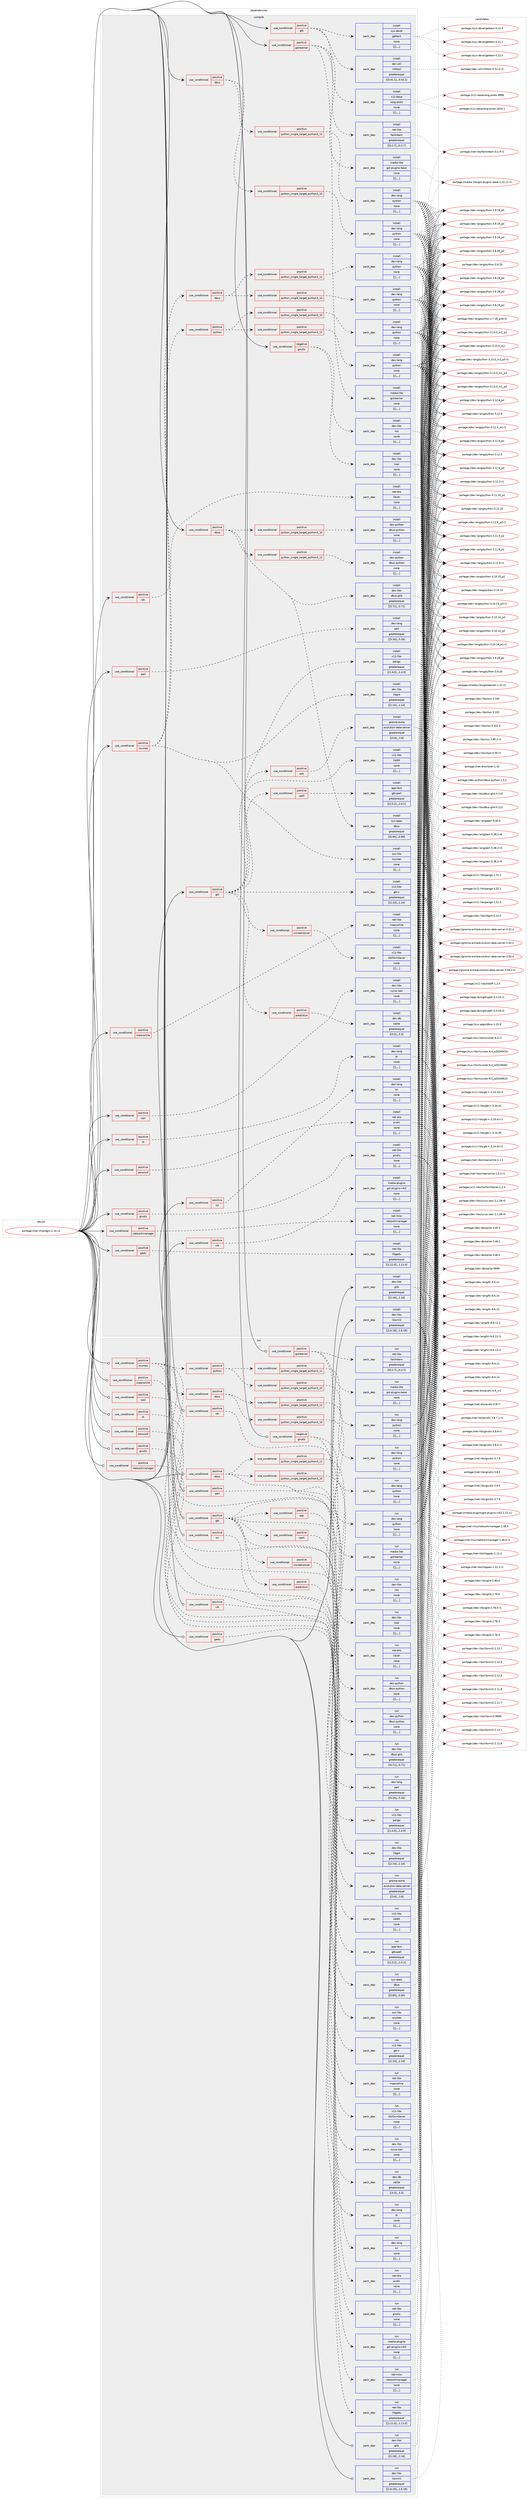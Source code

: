 digraph prolog {

# *************
# Graph options
# *************

newrank=true;
concentrate=true;
compound=true;
graph [rankdir=LR,fontname=Helvetica,fontsize=10,ranksep=1.5];#, ranksep=2.5, nodesep=0.2];
edge  [arrowhead=vee];
node  [fontname=Helvetica,fontsize=10];

# **********
# The ebuild
# **********

subgraph cluster_leftcol {
color=gray;
label=<<i>ebuild</i>>;
id [label="portage://net-im/pidgin-2.14.12", color=red, width=4, href="../net-im/pidgin-2.14.12.svg"];
}

# ****************
# The dependencies
# ****************

subgraph cluster_midcol {
color=gray;
label=<<i>dependencies</i>>;
subgraph cluster_compile {
fillcolor="#eeeeee";
style=filled;
label=<<i>compile</i>>;
subgraph cond2114 {
dependency5419 [label=<<TABLE BORDER="0" CELLBORDER="1" CELLSPACING="0" CELLPADDING="4"><TR><TD ROWSPAN="3" CELLPADDING="10">use_conditional</TD></TR><TR><TD>negative</TD></TR><TR><TD>gnutls</TD></TR></TABLE>>, shape=none, color=red];
subgraph pack3304 {
dependency5420 [label=<<TABLE BORDER="0" CELLBORDER="1" CELLSPACING="0" CELLPADDING="4" WIDTH="220"><TR><TD ROWSPAN="6" CELLPADDING="30">pack_dep</TD></TR><TR><TD WIDTH="110">install</TD></TR><TR><TD>dev-libs</TD></TR><TR><TD>nspr</TD></TR><TR><TD>none</TD></TR><TR><TD>[[],,,,]</TD></TR></TABLE>>, shape=none, color=blue];
}
dependency5419:e -> dependency5420:w [weight=20,style="dashed",arrowhead="vee"];
subgraph pack3305 {
dependency5421 [label=<<TABLE BORDER="0" CELLBORDER="1" CELLSPACING="0" CELLPADDING="4" WIDTH="220"><TR><TD ROWSPAN="6" CELLPADDING="30">pack_dep</TD></TR><TR><TD WIDTH="110">install</TD></TR><TR><TD>dev-libs</TD></TR><TR><TD>nss</TD></TR><TR><TD>none</TD></TR><TR><TD>[[],,,,]</TD></TR></TABLE>>, shape=none, color=blue];
}
dependency5419:e -> dependency5421:w [weight=20,style="dashed",arrowhead="vee"];
}
id:e -> dependency5419:w [weight=20,style="solid",arrowhead="vee"];
subgraph cond2115 {
dependency5422 [label=<<TABLE BORDER="0" CELLBORDER="1" CELLSPACING="0" CELLPADDING="4"><TR><TD ROWSPAN="3" CELLPADDING="10">use_conditional</TD></TR><TR><TD>positive</TD></TR><TR><TD>dbus</TD></TR></TABLE>>, shape=none, color=red];
subgraph cond2116 {
dependency5423 [label=<<TABLE BORDER="0" CELLBORDER="1" CELLSPACING="0" CELLPADDING="4"><TR><TD ROWSPAN="3" CELLPADDING="10">use_conditional</TD></TR><TR><TD>positive</TD></TR><TR><TD>python_single_target_python3_10</TD></TR></TABLE>>, shape=none, color=red];
subgraph pack3306 {
dependency5424 [label=<<TABLE BORDER="0" CELLBORDER="1" CELLSPACING="0" CELLPADDING="4" WIDTH="220"><TR><TD ROWSPAN="6" CELLPADDING="30">pack_dep</TD></TR><TR><TD WIDTH="110">install</TD></TR><TR><TD>dev-lang</TD></TR><TR><TD>python</TD></TR><TR><TD>none</TD></TR><TR><TD>[[],,,,]</TD></TR></TABLE>>, shape=none, color=blue];
}
dependency5423:e -> dependency5424:w [weight=20,style="dashed",arrowhead="vee"];
}
dependency5422:e -> dependency5423:w [weight=20,style="dashed",arrowhead="vee"];
subgraph cond2117 {
dependency5425 [label=<<TABLE BORDER="0" CELLBORDER="1" CELLSPACING="0" CELLPADDING="4"><TR><TD ROWSPAN="3" CELLPADDING="10">use_conditional</TD></TR><TR><TD>positive</TD></TR><TR><TD>python_single_target_python3_11</TD></TR></TABLE>>, shape=none, color=red];
subgraph pack3307 {
dependency5426 [label=<<TABLE BORDER="0" CELLBORDER="1" CELLSPACING="0" CELLPADDING="4" WIDTH="220"><TR><TD ROWSPAN="6" CELLPADDING="30">pack_dep</TD></TR><TR><TD WIDTH="110">install</TD></TR><TR><TD>dev-lang</TD></TR><TR><TD>python</TD></TR><TR><TD>none</TD></TR><TR><TD>[[],,,,]</TD></TR></TABLE>>, shape=none, color=blue];
}
dependency5425:e -> dependency5426:w [weight=20,style="dashed",arrowhead="vee"];
}
dependency5422:e -> dependency5425:w [weight=20,style="dashed",arrowhead="vee"];
}
id:e -> dependency5422:w [weight=20,style="solid",arrowhead="vee"];
subgraph cond2118 {
dependency5427 [label=<<TABLE BORDER="0" CELLBORDER="1" CELLSPACING="0" CELLPADDING="4"><TR><TD ROWSPAN="3" CELLPADDING="10">use_conditional</TD></TR><TR><TD>positive</TD></TR><TR><TD>dbus</TD></TR></TABLE>>, shape=none, color=red];
subgraph pack3308 {
dependency5428 [label=<<TABLE BORDER="0" CELLBORDER="1" CELLSPACING="0" CELLPADDING="4" WIDTH="220"><TR><TD ROWSPAN="6" CELLPADDING="30">pack_dep</TD></TR><TR><TD WIDTH="110">install</TD></TR><TR><TD>dev-libs</TD></TR><TR><TD>dbus-glib</TD></TR><TR><TD>greaterequal</TD></TR><TR><TD>[[0,71],,,0.71]</TD></TR></TABLE>>, shape=none, color=blue];
}
dependency5427:e -> dependency5428:w [weight=20,style="dashed",arrowhead="vee"];
subgraph pack3309 {
dependency5429 [label=<<TABLE BORDER="0" CELLBORDER="1" CELLSPACING="0" CELLPADDING="4" WIDTH="220"><TR><TD ROWSPAN="6" CELLPADDING="30">pack_dep</TD></TR><TR><TD WIDTH="110">install</TD></TR><TR><TD>sys-apps</TD></TR><TR><TD>dbus</TD></TR><TR><TD>greaterequal</TD></TR><TR><TD>[[0,90],,,0.90]</TD></TR></TABLE>>, shape=none, color=blue];
}
dependency5427:e -> dependency5429:w [weight=20,style="dashed",arrowhead="vee"];
subgraph cond2119 {
dependency5430 [label=<<TABLE BORDER="0" CELLBORDER="1" CELLSPACING="0" CELLPADDING="4"><TR><TD ROWSPAN="3" CELLPADDING="10">use_conditional</TD></TR><TR><TD>positive</TD></TR><TR><TD>python_single_target_python3_10</TD></TR></TABLE>>, shape=none, color=red];
subgraph pack3310 {
dependency5431 [label=<<TABLE BORDER="0" CELLBORDER="1" CELLSPACING="0" CELLPADDING="4" WIDTH="220"><TR><TD ROWSPAN="6" CELLPADDING="30">pack_dep</TD></TR><TR><TD WIDTH="110">install</TD></TR><TR><TD>dev-python</TD></TR><TR><TD>dbus-python</TD></TR><TR><TD>none</TD></TR><TR><TD>[[],,,,]</TD></TR></TABLE>>, shape=none, color=blue];
}
dependency5430:e -> dependency5431:w [weight=20,style="dashed",arrowhead="vee"];
}
dependency5427:e -> dependency5430:w [weight=20,style="dashed",arrowhead="vee"];
subgraph cond2120 {
dependency5432 [label=<<TABLE BORDER="0" CELLBORDER="1" CELLSPACING="0" CELLPADDING="4"><TR><TD ROWSPAN="3" CELLPADDING="10">use_conditional</TD></TR><TR><TD>positive</TD></TR><TR><TD>python_single_target_python3_11</TD></TR></TABLE>>, shape=none, color=red];
subgraph pack3311 {
dependency5433 [label=<<TABLE BORDER="0" CELLBORDER="1" CELLSPACING="0" CELLPADDING="4" WIDTH="220"><TR><TD ROWSPAN="6" CELLPADDING="30">pack_dep</TD></TR><TR><TD WIDTH="110">install</TD></TR><TR><TD>dev-python</TD></TR><TR><TD>dbus-python</TD></TR><TR><TD>none</TD></TR><TR><TD>[[],,,,]</TD></TR></TABLE>>, shape=none, color=blue];
}
dependency5432:e -> dependency5433:w [weight=20,style="dashed",arrowhead="vee"];
}
dependency5427:e -> dependency5432:w [weight=20,style="dashed",arrowhead="vee"];
}
id:e -> dependency5427:w [weight=20,style="solid",arrowhead="vee"];
subgraph cond2121 {
dependency5434 [label=<<TABLE BORDER="0" CELLBORDER="1" CELLSPACING="0" CELLPADDING="4"><TR><TD ROWSPAN="3" CELLPADDING="10">use_conditional</TD></TR><TR><TD>positive</TD></TR><TR><TD>gadu</TD></TR></TABLE>>, shape=none, color=red];
subgraph pack3312 {
dependency5435 [label=<<TABLE BORDER="0" CELLBORDER="1" CELLSPACING="0" CELLPADDING="4" WIDTH="220"><TR><TD ROWSPAN="6" CELLPADDING="30">pack_dep</TD></TR><TR><TD WIDTH="110">install</TD></TR><TR><TD>net-libs</TD></TR><TR><TD>libgadu</TD></TR><TR><TD>greaterequal</TD></TR><TR><TD>[[1,11,0],,,1.11.0]</TD></TR></TABLE>>, shape=none, color=blue];
}
dependency5434:e -> dependency5435:w [weight=20,style="dashed",arrowhead="vee"];
}
id:e -> dependency5434:w [weight=20,style="solid",arrowhead="vee"];
subgraph cond2122 {
dependency5436 [label=<<TABLE BORDER="0" CELLBORDER="1" CELLSPACING="0" CELLPADDING="4"><TR><TD ROWSPAN="3" CELLPADDING="10">use_conditional</TD></TR><TR><TD>positive</TD></TR><TR><TD>gnutls</TD></TR></TABLE>>, shape=none, color=red];
subgraph pack3313 {
dependency5437 [label=<<TABLE BORDER="0" CELLBORDER="1" CELLSPACING="0" CELLPADDING="4" WIDTH="220"><TR><TD ROWSPAN="6" CELLPADDING="30">pack_dep</TD></TR><TR><TD WIDTH="110">install</TD></TR><TR><TD>net-libs</TD></TR><TR><TD>gnutls</TD></TR><TR><TD>none</TD></TR><TR><TD>[[],,,,]</TD></TR></TABLE>>, shape=none, color=blue];
}
dependency5436:e -> dependency5437:w [weight=20,style="dashed",arrowhead="vee"];
}
id:e -> dependency5436:w [weight=20,style="solid",arrowhead="vee"];
subgraph cond2123 {
dependency5438 [label=<<TABLE BORDER="0" CELLBORDER="1" CELLSPACING="0" CELLPADDING="4"><TR><TD ROWSPAN="3" CELLPADDING="10">use_conditional</TD></TR><TR><TD>positive</TD></TR><TR><TD>gstreamer</TD></TR></TABLE>>, shape=none, color=red];
subgraph pack3314 {
dependency5439 [label=<<TABLE BORDER="0" CELLBORDER="1" CELLSPACING="0" CELLPADDING="4" WIDTH="220"><TR><TD ROWSPAN="6" CELLPADDING="30">pack_dep</TD></TR><TR><TD WIDTH="110">install</TD></TR><TR><TD>media-libs</TD></TR><TR><TD>gstreamer</TD></TR><TR><TD>none</TD></TR><TR><TD>[[],,,,]</TD></TR></TABLE>>, shape=none, color=blue];
}
dependency5438:e -> dependency5439:w [weight=20,style="dashed",arrowhead="vee"];
subgraph pack3315 {
dependency5440 [label=<<TABLE BORDER="0" CELLBORDER="1" CELLSPACING="0" CELLPADDING="4" WIDTH="220"><TR><TD ROWSPAN="6" CELLPADDING="30">pack_dep</TD></TR><TR><TD WIDTH="110">install</TD></TR><TR><TD>media-libs</TD></TR><TR><TD>gst-plugins-base</TD></TR><TR><TD>none</TD></TR><TR><TD>[[],,,,]</TD></TR></TABLE>>, shape=none, color=blue];
}
dependency5438:e -> dependency5440:w [weight=20,style="dashed",arrowhead="vee"];
subgraph pack3316 {
dependency5441 [label=<<TABLE BORDER="0" CELLBORDER="1" CELLSPACING="0" CELLPADDING="4" WIDTH="220"><TR><TD ROWSPAN="6" CELLPADDING="30">pack_dep</TD></TR><TR><TD WIDTH="110">install</TD></TR><TR><TD>net-libs</TD></TR><TR><TD>farstream</TD></TR><TR><TD>greaterequal</TD></TR><TR><TD>[[0,2,7],,,0.2.7]</TD></TR></TABLE>>, shape=none, color=blue];
}
dependency5438:e -> dependency5441:w [weight=20,style="dashed",arrowhead="vee"];
}
id:e -> dependency5438:w [weight=20,style="solid",arrowhead="vee"];
subgraph cond2124 {
dependency5442 [label=<<TABLE BORDER="0" CELLBORDER="1" CELLSPACING="0" CELLPADDING="4"><TR><TD ROWSPAN="3" CELLPADDING="10">use_conditional</TD></TR><TR><TD>positive</TD></TR><TR><TD>gtk</TD></TR></TABLE>>, shape=none, color=red];
subgraph pack3317 {
dependency5443 [label=<<TABLE BORDER="0" CELLBORDER="1" CELLSPACING="0" CELLPADDING="4" WIDTH="220"><TR><TD ROWSPAN="6" CELLPADDING="30">pack_dep</TD></TR><TR><TD WIDTH="110">install</TD></TR><TR><TD>x11-base</TD></TR><TR><TD>xorg-proto</TD></TR><TR><TD>none</TD></TR><TR><TD>[[],,,,]</TD></TR></TABLE>>, shape=none, color=blue];
}
dependency5442:e -> dependency5443:w [weight=20,style="dashed",arrowhead="vee"];
subgraph pack3318 {
dependency5444 [label=<<TABLE BORDER="0" CELLBORDER="1" CELLSPACING="0" CELLPADDING="4" WIDTH="220"><TR><TD ROWSPAN="6" CELLPADDING="30">pack_dep</TD></TR><TR><TD WIDTH="110">install</TD></TR><TR><TD>dev-util</TD></TR><TR><TD>intltool</TD></TR><TR><TD>greaterequal</TD></TR><TR><TD>[[0,41,1],,,0.41.1]</TD></TR></TABLE>>, shape=none, color=blue];
}
dependency5442:e -> dependency5444:w [weight=20,style="dashed",arrowhead="vee"];
subgraph pack3319 {
dependency5445 [label=<<TABLE BORDER="0" CELLBORDER="1" CELLSPACING="0" CELLPADDING="4" WIDTH="220"><TR><TD ROWSPAN="6" CELLPADDING="30">pack_dep</TD></TR><TR><TD WIDTH="110">install</TD></TR><TR><TD>sys-devel</TD></TR><TR><TD>gettext</TD></TR><TR><TD>none</TD></TR><TR><TD>[[],,,,]</TD></TR></TABLE>>, shape=none, color=blue];
}
dependency5442:e -> dependency5445:w [weight=20,style="dashed",arrowhead="vee"];
}
id:e -> dependency5442:w [weight=20,style="solid",arrowhead="vee"];
subgraph cond2125 {
dependency5446 [label=<<TABLE BORDER="0" CELLBORDER="1" CELLSPACING="0" CELLPADDING="4"><TR><TD ROWSPAN="3" CELLPADDING="10">use_conditional</TD></TR><TR><TD>positive</TD></TR><TR><TD>gtk</TD></TR></TABLE>>, shape=none, color=red];
subgraph pack3320 {
dependency5447 [label=<<TABLE BORDER="0" CELLBORDER="1" CELLSPACING="0" CELLPADDING="4" WIDTH="220"><TR><TD ROWSPAN="6" CELLPADDING="30">pack_dep</TD></TR><TR><TD WIDTH="110">install</TD></TR><TR><TD>x11-libs</TD></TR><TR><TD>gtk+</TD></TR><TR><TD>greaterequal</TD></TR><TR><TD>[[2,10],,,2.10]</TD></TR></TABLE>>, shape=none, color=blue];
}
dependency5446:e -> dependency5447:w [weight=20,style="dashed",arrowhead="vee"];
subgraph pack3321 {
dependency5448 [label=<<TABLE BORDER="0" CELLBORDER="1" CELLSPACING="0" CELLPADDING="4" WIDTH="220"><TR><TD ROWSPAN="6" CELLPADDING="30">pack_dep</TD></TR><TR><TD WIDTH="110">install</TD></TR><TR><TD>x11-libs</TD></TR><TR><TD>libSM</TD></TR><TR><TD>none</TD></TR><TR><TD>[[],,,,]</TD></TR></TABLE>>, shape=none, color=blue];
}
dependency5446:e -> dependency5448:w [weight=20,style="dashed",arrowhead="vee"];
subgraph pack3322 {
dependency5449 [label=<<TABLE BORDER="0" CELLBORDER="1" CELLSPACING="0" CELLPADDING="4" WIDTH="220"><TR><TD ROWSPAN="6" CELLPADDING="30">pack_dep</TD></TR><TR><TD WIDTH="110">install</TD></TR><TR><TD>x11-libs</TD></TR><TR><TD>pango</TD></TR><TR><TD>greaterequal</TD></TR><TR><TD>[[1,4,0],,,1.4.0]</TD></TR></TABLE>>, shape=none, color=blue];
}
dependency5446:e -> dependency5449:w [weight=20,style="dashed",arrowhead="vee"];
subgraph cond2126 {
dependency5450 [label=<<TABLE BORDER="0" CELLBORDER="1" CELLSPACING="0" CELLPADDING="4"><TR><TD ROWSPAN="3" CELLPADDING="10">use_conditional</TD></TR><TR><TD>positive</TD></TR><TR><TD>xscreensaver</TD></TR></TABLE>>, shape=none, color=red];
subgraph pack3323 {
dependency5451 [label=<<TABLE BORDER="0" CELLBORDER="1" CELLSPACING="0" CELLPADDING="4" WIDTH="220"><TR><TD ROWSPAN="6" CELLPADDING="30">pack_dep</TD></TR><TR><TD WIDTH="110">install</TD></TR><TR><TD>x11-libs</TD></TR><TR><TD>libXScrnSaver</TD></TR><TR><TD>none</TD></TR><TR><TD>[[],,,,]</TD></TR></TABLE>>, shape=none, color=blue];
}
dependency5450:e -> dependency5451:w [weight=20,style="dashed",arrowhead="vee"];
}
dependency5446:e -> dependency5450:w [weight=20,style="dashed",arrowhead="vee"];
subgraph cond2127 {
dependency5452 [label=<<TABLE BORDER="0" CELLBORDER="1" CELLSPACING="0" CELLPADDING="4"><TR><TD ROWSPAN="3" CELLPADDING="10">use_conditional</TD></TR><TR><TD>positive</TD></TR><TR><TD>spell</TD></TR></TABLE>>, shape=none, color=red];
subgraph pack3324 {
dependency5453 [label=<<TABLE BORDER="0" CELLBORDER="1" CELLSPACING="0" CELLPADDING="4" WIDTH="220"><TR><TD ROWSPAN="6" CELLPADDING="30">pack_dep</TD></TR><TR><TD WIDTH="110">install</TD></TR><TR><TD>app-text</TD></TR><TR><TD>gtkspell</TD></TR><TR><TD>greaterequal</TD></TR><TR><TD>[[2,0,2],,,2.0.2]</TD></TR></TABLE>>, shape=none, color=blue];
}
dependency5452:e -> dependency5453:w [weight=20,style="dashed",arrowhead="vee"];
}
dependency5446:e -> dependency5452:w [weight=20,style="dashed",arrowhead="vee"];
subgraph cond2128 {
dependency5454 [label=<<TABLE BORDER="0" CELLBORDER="1" CELLSPACING="0" CELLPADDING="4"><TR><TD ROWSPAN="3" CELLPADDING="10">use_conditional</TD></TR><TR><TD>positive</TD></TR><TR><TD>eds</TD></TR></TABLE>>, shape=none, color=red];
subgraph pack3325 {
dependency5455 [label=<<TABLE BORDER="0" CELLBORDER="1" CELLSPACING="0" CELLPADDING="4" WIDTH="220"><TR><TD ROWSPAN="6" CELLPADDING="30">pack_dep</TD></TR><TR><TD WIDTH="110">install</TD></TR><TR><TD>gnome-extra</TD></TR><TR><TD>evolution-data-server</TD></TR><TR><TD>greaterequal</TD></TR><TR><TD>[[3,6],,,3.6]</TD></TR></TABLE>>, shape=none, color=blue];
}
dependency5454:e -> dependency5455:w [weight=20,style="dashed",arrowhead="vee"];
}
dependency5446:e -> dependency5454:w [weight=20,style="dashed",arrowhead="vee"];
subgraph cond2129 {
dependency5456 [label=<<TABLE BORDER="0" CELLBORDER="1" CELLSPACING="0" CELLPADDING="4"><TR><TD ROWSPAN="3" CELLPADDING="10">use_conditional</TD></TR><TR><TD>positive</TD></TR><TR><TD>prediction</TD></TR></TABLE>>, shape=none, color=red];
subgraph pack3326 {
dependency5457 [label=<<TABLE BORDER="0" CELLBORDER="1" CELLSPACING="0" CELLPADDING="4" WIDTH="220"><TR><TD ROWSPAN="6" CELLPADDING="30">pack_dep</TD></TR><TR><TD WIDTH="110">install</TD></TR><TR><TD>dev-db</TD></TR><TR><TD>sqlite</TD></TR><TR><TD>greaterequal</TD></TR><TR><TD>[[3,3],,,3.3]</TD></TR></TABLE>>, shape=none, color=blue];
}
dependency5456:e -> dependency5457:w [weight=20,style="dashed",arrowhead="vee"];
}
dependency5446:e -> dependency5456:w [weight=20,style="dashed",arrowhead="vee"];
}
id:e -> dependency5446:w [weight=20,style="solid",arrowhead="vee"];
subgraph cond2130 {
dependency5458 [label=<<TABLE BORDER="0" CELLBORDER="1" CELLSPACING="0" CELLPADDING="4"><TR><TD ROWSPAN="3" CELLPADDING="10">use_conditional</TD></TR><TR><TD>positive</TD></TR><TR><TD>idn</TD></TR></TABLE>>, shape=none, color=red];
subgraph pack3327 {
dependency5459 [label=<<TABLE BORDER="0" CELLBORDER="1" CELLSPACING="0" CELLPADDING="4" WIDTH="220"><TR><TD ROWSPAN="6" CELLPADDING="30">pack_dep</TD></TR><TR><TD WIDTH="110">install</TD></TR><TR><TD>net-dns</TD></TR><TR><TD>libidn</TD></TR><TR><TD>none</TD></TR><TR><TD>[[],,,,]</TD></TR></TABLE>>, shape=none, color=blue];
}
dependency5458:e -> dependency5459:w [weight=20,style="dashed",arrowhead="vee"];
}
id:e -> dependency5458:w [weight=20,style="solid",arrowhead="vee"];
subgraph cond2131 {
dependency5460 [label=<<TABLE BORDER="0" CELLBORDER="1" CELLSPACING="0" CELLPADDING="4"><TR><TD ROWSPAN="3" CELLPADDING="10">use_conditional</TD></TR><TR><TD>positive</TD></TR><TR><TD>meanwhile</TD></TR></TABLE>>, shape=none, color=red];
subgraph pack3328 {
dependency5461 [label=<<TABLE BORDER="0" CELLBORDER="1" CELLSPACING="0" CELLPADDING="4" WIDTH="220"><TR><TD ROWSPAN="6" CELLPADDING="30">pack_dep</TD></TR><TR><TD WIDTH="110">install</TD></TR><TR><TD>net-libs</TD></TR><TR><TD>meanwhile</TD></TR><TR><TD>none</TD></TR><TR><TD>[[],,,,]</TD></TR></TABLE>>, shape=none, color=blue];
}
dependency5460:e -> dependency5461:w [weight=20,style="dashed",arrowhead="vee"];
}
id:e -> dependency5460:w [weight=20,style="solid",arrowhead="vee"];
subgraph cond2132 {
dependency5462 [label=<<TABLE BORDER="0" CELLBORDER="1" CELLSPACING="0" CELLPADDING="4"><TR><TD ROWSPAN="3" CELLPADDING="10">use_conditional</TD></TR><TR><TD>positive</TD></TR><TR><TD>ncurses</TD></TR></TABLE>>, shape=none, color=red];
subgraph pack3329 {
dependency5463 [label=<<TABLE BORDER="0" CELLBORDER="1" CELLSPACING="0" CELLPADDING="4" WIDTH="220"><TR><TD ROWSPAN="6" CELLPADDING="30">pack_dep</TD></TR><TR><TD WIDTH="110">install</TD></TR><TR><TD>dev-libs</TD></TR><TR><TD>libgnt</TD></TR><TR><TD>greaterequal</TD></TR><TR><TD>[[2,14],,,2.14]</TD></TR></TABLE>>, shape=none, color=blue];
}
dependency5462:e -> dependency5463:w [weight=20,style="dashed",arrowhead="vee"];
subgraph pack3330 {
dependency5464 [label=<<TABLE BORDER="0" CELLBORDER="1" CELLSPACING="0" CELLPADDING="4" WIDTH="220"><TR><TD ROWSPAN="6" CELLPADDING="30">pack_dep</TD></TR><TR><TD WIDTH="110">install</TD></TR><TR><TD>sys-libs</TD></TR><TR><TD>ncurses</TD></TR><TR><TD>none</TD></TR><TR><TD>[[],,,,]</TD></TR></TABLE>>, shape=none, color=blue];
}
dependency5462:e -> dependency5464:w [weight=20,style="dashed",arrowhead="vee"];
subgraph cond2133 {
dependency5465 [label=<<TABLE BORDER="0" CELLBORDER="1" CELLSPACING="0" CELLPADDING="4"><TR><TD ROWSPAN="3" CELLPADDING="10">use_conditional</TD></TR><TR><TD>positive</TD></TR><TR><TD>dbus</TD></TR></TABLE>>, shape=none, color=red];
subgraph cond2134 {
dependency5466 [label=<<TABLE BORDER="0" CELLBORDER="1" CELLSPACING="0" CELLPADDING="4"><TR><TD ROWSPAN="3" CELLPADDING="10">use_conditional</TD></TR><TR><TD>positive</TD></TR><TR><TD>python_single_target_python3_10</TD></TR></TABLE>>, shape=none, color=red];
subgraph pack3331 {
dependency5467 [label=<<TABLE BORDER="0" CELLBORDER="1" CELLSPACING="0" CELLPADDING="4" WIDTH="220"><TR><TD ROWSPAN="6" CELLPADDING="30">pack_dep</TD></TR><TR><TD WIDTH="110">install</TD></TR><TR><TD>dev-lang</TD></TR><TR><TD>python</TD></TR><TR><TD>none</TD></TR><TR><TD>[[],,,,]</TD></TR></TABLE>>, shape=none, color=blue];
}
dependency5466:e -> dependency5467:w [weight=20,style="dashed",arrowhead="vee"];
}
dependency5465:e -> dependency5466:w [weight=20,style="dashed",arrowhead="vee"];
subgraph cond2135 {
dependency5468 [label=<<TABLE BORDER="0" CELLBORDER="1" CELLSPACING="0" CELLPADDING="4"><TR><TD ROWSPAN="3" CELLPADDING="10">use_conditional</TD></TR><TR><TD>positive</TD></TR><TR><TD>python_single_target_python3_11</TD></TR></TABLE>>, shape=none, color=red];
subgraph pack3332 {
dependency5469 [label=<<TABLE BORDER="0" CELLBORDER="1" CELLSPACING="0" CELLPADDING="4" WIDTH="220"><TR><TD ROWSPAN="6" CELLPADDING="30">pack_dep</TD></TR><TR><TD WIDTH="110">install</TD></TR><TR><TD>dev-lang</TD></TR><TR><TD>python</TD></TR><TR><TD>none</TD></TR><TR><TD>[[],,,,]</TD></TR></TABLE>>, shape=none, color=blue];
}
dependency5468:e -> dependency5469:w [weight=20,style="dashed",arrowhead="vee"];
}
dependency5465:e -> dependency5468:w [weight=20,style="dashed",arrowhead="vee"];
}
dependency5462:e -> dependency5465:w [weight=20,style="dashed",arrowhead="vee"];
subgraph cond2136 {
dependency5470 [label=<<TABLE BORDER="0" CELLBORDER="1" CELLSPACING="0" CELLPADDING="4"><TR><TD ROWSPAN="3" CELLPADDING="10">use_conditional</TD></TR><TR><TD>positive</TD></TR><TR><TD>python</TD></TR></TABLE>>, shape=none, color=red];
subgraph cond2137 {
dependency5471 [label=<<TABLE BORDER="0" CELLBORDER="1" CELLSPACING="0" CELLPADDING="4"><TR><TD ROWSPAN="3" CELLPADDING="10">use_conditional</TD></TR><TR><TD>positive</TD></TR><TR><TD>python_single_target_python3_10</TD></TR></TABLE>>, shape=none, color=red];
subgraph pack3333 {
dependency5472 [label=<<TABLE BORDER="0" CELLBORDER="1" CELLSPACING="0" CELLPADDING="4" WIDTH="220"><TR><TD ROWSPAN="6" CELLPADDING="30">pack_dep</TD></TR><TR><TD WIDTH="110">install</TD></TR><TR><TD>dev-lang</TD></TR><TR><TD>python</TD></TR><TR><TD>none</TD></TR><TR><TD>[[],,,,]</TD></TR></TABLE>>, shape=none, color=blue];
}
dependency5471:e -> dependency5472:w [weight=20,style="dashed",arrowhead="vee"];
}
dependency5470:e -> dependency5471:w [weight=20,style="dashed",arrowhead="vee"];
subgraph cond2138 {
dependency5473 [label=<<TABLE BORDER="0" CELLBORDER="1" CELLSPACING="0" CELLPADDING="4"><TR><TD ROWSPAN="3" CELLPADDING="10">use_conditional</TD></TR><TR><TD>positive</TD></TR><TR><TD>python_single_target_python3_11</TD></TR></TABLE>>, shape=none, color=red];
subgraph pack3334 {
dependency5474 [label=<<TABLE BORDER="0" CELLBORDER="1" CELLSPACING="0" CELLPADDING="4" WIDTH="220"><TR><TD ROWSPAN="6" CELLPADDING="30">pack_dep</TD></TR><TR><TD WIDTH="110">install</TD></TR><TR><TD>dev-lang</TD></TR><TR><TD>python</TD></TR><TR><TD>none</TD></TR><TR><TD>[[],,,,]</TD></TR></TABLE>>, shape=none, color=blue];
}
dependency5473:e -> dependency5474:w [weight=20,style="dashed",arrowhead="vee"];
}
dependency5470:e -> dependency5473:w [weight=20,style="dashed",arrowhead="vee"];
}
dependency5462:e -> dependency5470:w [weight=20,style="dashed",arrowhead="vee"];
}
id:e -> dependency5462:w [weight=20,style="solid",arrowhead="vee"];
subgraph cond2139 {
dependency5475 [label=<<TABLE BORDER="0" CELLBORDER="1" CELLSPACING="0" CELLPADDING="4"><TR><TD ROWSPAN="3" CELLPADDING="10">use_conditional</TD></TR><TR><TD>positive</TD></TR><TR><TD>networkmanager</TD></TR></TABLE>>, shape=none, color=red];
subgraph pack3335 {
dependency5476 [label=<<TABLE BORDER="0" CELLBORDER="1" CELLSPACING="0" CELLPADDING="4" WIDTH="220"><TR><TD ROWSPAN="6" CELLPADDING="30">pack_dep</TD></TR><TR><TD WIDTH="110">install</TD></TR><TR><TD>net-misc</TD></TR><TR><TD>networkmanager</TD></TR><TR><TD>none</TD></TR><TR><TD>[[],,,,]</TD></TR></TABLE>>, shape=none, color=blue];
}
dependency5475:e -> dependency5476:w [weight=20,style="dashed",arrowhead="vee"];
}
id:e -> dependency5475:w [weight=20,style="solid",arrowhead="vee"];
subgraph cond2140 {
dependency5477 [label=<<TABLE BORDER="0" CELLBORDER="1" CELLSPACING="0" CELLPADDING="4"><TR><TD ROWSPAN="3" CELLPADDING="10">use_conditional</TD></TR><TR><TD>positive</TD></TR><TR><TD>perl</TD></TR></TABLE>>, shape=none, color=red];
subgraph pack3336 {
dependency5478 [label=<<TABLE BORDER="0" CELLBORDER="1" CELLSPACING="0" CELLPADDING="4" WIDTH="220"><TR><TD ROWSPAN="6" CELLPADDING="30">pack_dep</TD></TR><TR><TD WIDTH="110">install</TD></TR><TR><TD>dev-lang</TD></TR><TR><TD>perl</TD></TR><TR><TD>greaterequal</TD></TR><TR><TD>[[5,16],,,5.16]</TD></TR></TABLE>>, shape=none, color=blue];
}
dependency5477:e -> dependency5478:w [weight=20,style="dashed",arrowhead="vee"];
}
id:e -> dependency5477:w [weight=20,style="solid",arrowhead="vee"];
subgraph cond2141 {
dependency5479 [label=<<TABLE BORDER="0" CELLBORDER="1" CELLSPACING="0" CELLPADDING="4"><TR><TD ROWSPAN="3" CELLPADDING="10">use_conditional</TD></TR><TR><TD>positive</TD></TR><TR><TD>sasl</TD></TR></TABLE>>, shape=none, color=red];
subgraph pack3337 {
dependency5480 [label=<<TABLE BORDER="0" CELLBORDER="1" CELLSPACING="0" CELLPADDING="4" WIDTH="220"><TR><TD ROWSPAN="6" CELLPADDING="30">pack_dep</TD></TR><TR><TD WIDTH="110">install</TD></TR><TR><TD>dev-libs</TD></TR><TR><TD>cyrus-sasl</TD></TR><TR><TD>none</TD></TR><TR><TD>[[],,,,]</TD></TR></TABLE>>, shape=none, color=blue];
}
dependency5479:e -> dependency5480:w [weight=20,style="dashed",arrowhead="vee"];
}
id:e -> dependency5479:w [weight=20,style="solid",arrowhead="vee"];
subgraph cond2142 {
dependency5481 [label=<<TABLE BORDER="0" CELLBORDER="1" CELLSPACING="0" CELLPADDING="4"><TR><TD ROWSPAN="3" CELLPADDING="10">use_conditional</TD></TR><TR><TD>positive</TD></TR><TR><TD>tcl</TD></TR></TABLE>>, shape=none, color=red];
subgraph pack3338 {
dependency5482 [label=<<TABLE BORDER="0" CELLBORDER="1" CELLSPACING="0" CELLPADDING="4" WIDTH="220"><TR><TD ROWSPAN="6" CELLPADDING="30">pack_dep</TD></TR><TR><TD WIDTH="110">install</TD></TR><TR><TD>dev-lang</TD></TR><TR><TD>tcl</TD></TR><TR><TD>none</TD></TR><TR><TD>[[],,,,]</TD></TR></TABLE>>, shape=none, color=blue];
}
dependency5481:e -> dependency5482:w [weight=20,style="dashed",arrowhead="vee"];
}
id:e -> dependency5481:w [weight=20,style="solid",arrowhead="vee"];
subgraph cond2143 {
dependency5483 [label=<<TABLE BORDER="0" CELLBORDER="1" CELLSPACING="0" CELLPADDING="4"><TR><TD ROWSPAN="3" CELLPADDING="10">use_conditional</TD></TR><TR><TD>positive</TD></TR><TR><TD>tk</TD></TR></TABLE>>, shape=none, color=red];
subgraph pack3339 {
dependency5484 [label=<<TABLE BORDER="0" CELLBORDER="1" CELLSPACING="0" CELLPADDING="4" WIDTH="220"><TR><TD ROWSPAN="6" CELLPADDING="30">pack_dep</TD></TR><TR><TD WIDTH="110">install</TD></TR><TR><TD>dev-lang</TD></TR><TR><TD>tk</TD></TR><TR><TD>none</TD></TR><TR><TD>[[],,,,]</TD></TR></TABLE>>, shape=none, color=blue];
}
dependency5483:e -> dependency5484:w [weight=20,style="dashed",arrowhead="vee"];
}
id:e -> dependency5483:w [weight=20,style="solid",arrowhead="vee"];
subgraph cond2144 {
dependency5485 [label=<<TABLE BORDER="0" CELLBORDER="1" CELLSPACING="0" CELLPADDING="4"><TR><TD ROWSPAN="3" CELLPADDING="10">use_conditional</TD></TR><TR><TD>positive</TD></TR><TR><TD>v4l</TD></TR></TABLE>>, shape=none, color=red];
subgraph pack3340 {
dependency5486 [label=<<TABLE BORDER="0" CELLBORDER="1" CELLSPACING="0" CELLPADDING="4" WIDTH="220"><TR><TD ROWSPAN="6" CELLPADDING="30">pack_dep</TD></TR><TR><TD WIDTH="110">install</TD></TR><TR><TD>media-plugins</TD></TR><TR><TD>gst-plugins-v4l2</TD></TR><TR><TD>none</TD></TR><TR><TD>[[],,,,]</TD></TR></TABLE>>, shape=none, color=blue];
}
dependency5485:e -> dependency5486:w [weight=20,style="dashed",arrowhead="vee"];
}
id:e -> dependency5485:w [weight=20,style="solid",arrowhead="vee"];
subgraph cond2145 {
dependency5487 [label=<<TABLE BORDER="0" CELLBORDER="1" CELLSPACING="0" CELLPADDING="4"><TR><TD ROWSPAN="3" CELLPADDING="10">use_conditional</TD></TR><TR><TD>positive</TD></TR><TR><TD>zeroconf</TD></TR></TABLE>>, shape=none, color=red];
subgraph pack3341 {
dependency5488 [label=<<TABLE BORDER="0" CELLBORDER="1" CELLSPACING="0" CELLPADDING="4" WIDTH="220"><TR><TD ROWSPAN="6" CELLPADDING="30">pack_dep</TD></TR><TR><TD WIDTH="110">install</TD></TR><TR><TD>net-dns</TD></TR><TR><TD>avahi</TD></TR><TR><TD>none</TD></TR><TR><TD>[[],,,,]</TD></TR></TABLE>>, shape=none, color=blue];
}
dependency5487:e -> dependency5488:w [weight=20,style="dashed",arrowhead="vee"];
}
id:e -> dependency5487:w [weight=20,style="solid",arrowhead="vee"];
subgraph pack3342 {
dependency5489 [label=<<TABLE BORDER="0" CELLBORDER="1" CELLSPACING="0" CELLPADDING="4" WIDTH="220"><TR><TD ROWSPAN="6" CELLPADDING="30">pack_dep</TD></TR><TR><TD WIDTH="110">install</TD></TR><TR><TD>dev-libs</TD></TR><TR><TD>glib</TD></TR><TR><TD>greaterequal</TD></TR><TR><TD>[[2,16],,,2.16]</TD></TR></TABLE>>, shape=none, color=blue];
}
id:e -> dependency5489:w [weight=20,style="solid",arrowhead="vee"];
subgraph pack3343 {
dependency5490 [label=<<TABLE BORDER="0" CELLBORDER="1" CELLSPACING="0" CELLPADDING="4" WIDTH="220"><TR><TD ROWSPAN="6" CELLPADDING="30">pack_dep</TD></TR><TR><TD WIDTH="110">install</TD></TR><TR><TD>dev-libs</TD></TR><TR><TD>libxml2</TD></TR><TR><TD>greaterequal</TD></TR><TR><TD>[[2,6,18],,,2.6.18]</TD></TR></TABLE>>, shape=none, color=blue];
}
id:e -> dependency5490:w [weight=20,style="solid",arrowhead="vee"];
}
subgraph cluster_compileandrun {
fillcolor="#eeeeee";
style=filled;
label=<<i>compile and run</i>>;
}
subgraph cluster_run {
fillcolor="#eeeeee";
style=filled;
label=<<i>run</i>>;
subgraph cond2146 {
dependency5491 [label=<<TABLE BORDER="0" CELLBORDER="1" CELLSPACING="0" CELLPADDING="4"><TR><TD ROWSPAN="3" CELLPADDING="10">use_conditional</TD></TR><TR><TD>negative</TD></TR><TR><TD>gnutls</TD></TR></TABLE>>, shape=none, color=red];
subgraph pack3344 {
dependency5492 [label=<<TABLE BORDER="0" CELLBORDER="1" CELLSPACING="0" CELLPADDING="4" WIDTH="220"><TR><TD ROWSPAN="6" CELLPADDING="30">pack_dep</TD></TR><TR><TD WIDTH="110">run</TD></TR><TR><TD>dev-libs</TD></TR><TR><TD>nspr</TD></TR><TR><TD>none</TD></TR><TR><TD>[[],,,,]</TD></TR></TABLE>>, shape=none, color=blue];
}
dependency5491:e -> dependency5492:w [weight=20,style="dashed",arrowhead="vee"];
subgraph pack3345 {
dependency5493 [label=<<TABLE BORDER="0" CELLBORDER="1" CELLSPACING="0" CELLPADDING="4" WIDTH="220"><TR><TD ROWSPAN="6" CELLPADDING="30">pack_dep</TD></TR><TR><TD WIDTH="110">run</TD></TR><TR><TD>dev-libs</TD></TR><TR><TD>nss</TD></TR><TR><TD>none</TD></TR><TR><TD>[[],,,,]</TD></TR></TABLE>>, shape=none, color=blue];
}
dependency5491:e -> dependency5493:w [weight=20,style="dashed",arrowhead="vee"];
}
id:e -> dependency5491:w [weight=20,style="solid",arrowhead="odot"];
subgraph cond2147 {
dependency5494 [label=<<TABLE BORDER="0" CELLBORDER="1" CELLSPACING="0" CELLPADDING="4"><TR><TD ROWSPAN="3" CELLPADDING="10">use_conditional</TD></TR><TR><TD>positive</TD></TR><TR><TD>dbus</TD></TR></TABLE>>, shape=none, color=red];
subgraph pack3346 {
dependency5495 [label=<<TABLE BORDER="0" CELLBORDER="1" CELLSPACING="0" CELLPADDING="4" WIDTH="220"><TR><TD ROWSPAN="6" CELLPADDING="30">pack_dep</TD></TR><TR><TD WIDTH="110">run</TD></TR><TR><TD>dev-libs</TD></TR><TR><TD>dbus-glib</TD></TR><TR><TD>greaterequal</TD></TR><TR><TD>[[0,71],,,0.71]</TD></TR></TABLE>>, shape=none, color=blue];
}
dependency5494:e -> dependency5495:w [weight=20,style="dashed",arrowhead="vee"];
subgraph pack3347 {
dependency5496 [label=<<TABLE BORDER="0" CELLBORDER="1" CELLSPACING="0" CELLPADDING="4" WIDTH="220"><TR><TD ROWSPAN="6" CELLPADDING="30">pack_dep</TD></TR><TR><TD WIDTH="110">run</TD></TR><TR><TD>sys-apps</TD></TR><TR><TD>dbus</TD></TR><TR><TD>greaterequal</TD></TR><TR><TD>[[0,90],,,0.90]</TD></TR></TABLE>>, shape=none, color=blue];
}
dependency5494:e -> dependency5496:w [weight=20,style="dashed",arrowhead="vee"];
subgraph cond2148 {
dependency5497 [label=<<TABLE BORDER="0" CELLBORDER="1" CELLSPACING="0" CELLPADDING="4"><TR><TD ROWSPAN="3" CELLPADDING="10">use_conditional</TD></TR><TR><TD>positive</TD></TR><TR><TD>python_single_target_python3_10</TD></TR></TABLE>>, shape=none, color=red];
subgraph pack3348 {
dependency5498 [label=<<TABLE BORDER="0" CELLBORDER="1" CELLSPACING="0" CELLPADDING="4" WIDTH="220"><TR><TD ROWSPAN="6" CELLPADDING="30">pack_dep</TD></TR><TR><TD WIDTH="110">run</TD></TR><TR><TD>dev-python</TD></TR><TR><TD>dbus-python</TD></TR><TR><TD>none</TD></TR><TR><TD>[[],,,,]</TD></TR></TABLE>>, shape=none, color=blue];
}
dependency5497:e -> dependency5498:w [weight=20,style="dashed",arrowhead="vee"];
}
dependency5494:e -> dependency5497:w [weight=20,style="dashed",arrowhead="vee"];
subgraph cond2149 {
dependency5499 [label=<<TABLE BORDER="0" CELLBORDER="1" CELLSPACING="0" CELLPADDING="4"><TR><TD ROWSPAN="3" CELLPADDING="10">use_conditional</TD></TR><TR><TD>positive</TD></TR><TR><TD>python_single_target_python3_11</TD></TR></TABLE>>, shape=none, color=red];
subgraph pack3349 {
dependency5500 [label=<<TABLE BORDER="0" CELLBORDER="1" CELLSPACING="0" CELLPADDING="4" WIDTH="220"><TR><TD ROWSPAN="6" CELLPADDING="30">pack_dep</TD></TR><TR><TD WIDTH="110">run</TD></TR><TR><TD>dev-python</TD></TR><TR><TD>dbus-python</TD></TR><TR><TD>none</TD></TR><TR><TD>[[],,,,]</TD></TR></TABLE>>, shape=none, color=blue];
}
dependency5499:e -> dependency5500:w [weight=20,style="dashed",arrowhead="vee"];
}
dependency5494:e -> dependency5499:w [weight=20,style="dashed",arrowhead="vee"];
}
id:e -> dependency5494:w [weight=20,style="solid",arrowhead="odot"];
subgraph cond2150 {
dependency5501 [label=<<TABLE BORDER="0" CELLBORDER="1" CELLSPACING="0" CELLPADDING="4"><TR><TD ROWSPAN="3" CELLPADDING="10">use_conditional</TD></TR><TR><TD>positive</TD></TR><TR><TD>gadu</TD></TR></TABLE>>, shape=none, color=red];
subgraph pack3350 {
dependency5502 [label=<<TABLE BORDER="0" CELLBORDER="1" CELLSPACING="0" CELLPADDING="4" WIDTH="220"><TR><TD ROWSPAN="6" CELLPADDING="30">pack_dep</TD></TR><TR><TD WIDTH="110">run</TD></TR><TR><TD>net-libs</TD></TR><TR><TD>libgadu</TD></TR><TR><TD>greaterequal</TD></TR><TR><TD>[[1,11,0],,,1.11.0]</TD></TR></TABLE>>, shape=none, color=blue];
}
dependency5501:e -> dependency5502:w [weight=20,style="dashed",arrowhead="vee"];
}
id:e -> dependency5501:w [weight=20,style="solid",arrowhead="odot"];
subgraph cond2151 {
dependency5503 [label=<<TABLE BORDER="0" CELLBORDER="1" CELLSPACING="0" CELLPADDING="4"><TR><TD ROWSPAN="3" CELLPADDING="10">use_conditional</TD></TR><TR><TD>positive</TD></TR><TR><TD>gnutls</TD></TR></TABLE>>, shape=none, color=red];
subgraph pack3351 {
dependency5504 [label=<<TABLE BORDER="0" CELLBORDER="1" CELLSPACING="0" CELLPADDING="4" WIDTH="220"><TR><TD ROWSPAN="6" CELLPADDING="30">pack_dep</TD></TR><TR><TD WIDTH="110">run</TD></TR><TR><TD>net-libs</TD></TR><TR><TD>gnutls</TD></TR><TR><TD>none</TD></TR><TR><TD>[[],,,,]</TD></TR></TABLE>>, shape=none, color=blue];
}
dependency5503:e -> dependency5504:w [weight=20,style="dashed",arrowhead="vee"];
}
id:e -> dependency5503:w [weight=20,style="solid",arrowhead="odot"];
subgraph cond2152 {
dependency5505 [label=<<TABLE BORDER="0" CELLBORDER="1" CELLSPACING="0" CELLPADDING="4"><TR><TD ROWSPAN="3" CELLPADDING="10">use_conditional</TD></TR><TR><TD>positive</TD></TR><TR><TD>gstreamer</TD></TR></TABLE>>, shape=none, color=red];
subgraph pack3352 {
dependency5506 [label=<<TABLE BORDER="0" CELLBORDER="1" CELLSPACING="0" CELLPADDING="4" WIDTH="220"><TR><TD ROWSPAN="6" CELLPADDING="30">pack_dep</TD></TR><TR><TD WIDTH="110">run</TD></TR><TR><TD>media-libs</TD></TR><TR><TD>gstreamer</TD></TR><TR><TD>none</TD></TR><TR><TD>[[],,,,]</TD></TR></TABLE>>, shape=none, color=blue];
}
dependency5505:e -> dependency5506:w [weight=20,style="dashed",arrowhead="vee"];
subgraph pack3353 {
dependency5507 [label=<<TABLE BORDER="0" CELLBORDER="1" CELLSPACING="0" CELLPADDING="4" WIDTH="220"><TR><TD ROWSPAN="6" CELLPADDING="30">pack_dep</TD></TR><TR><TD WIDTH="110">run</TD></TR><TR><TD>media-libs</TD></TR><TR><TD>gst-plugins-base</TD></TR><TR><TD>none</TD></TR><TR><TD>[[],,,,]</TD></TR></TABLE>>, shape=none, color=blue];
}
dependency5505:e -> dependency5507:w [weight=20,style="dashed",arrowhead="vee"];
subgraph pack3354 {
dependency5508 [label=<<TABLE BORDER="0" CELLBORDER="1" CELLSPACING="0" CELLPADDING="4" WIDTH="220"><TR><TD ROWSPAN="6" CELLPADDING="30">pack_dep</TD></TR><TR><TD WIDTH="110">run</TD></TR><TR><TD>net-libs</TD></TR><TR><TD>farstream</TD></TR><TR><TD>greaterequal</TD></TR><TR><TD>[[0,2,7],,,0.2.7]</TD></TR></TABLE>>, shape=none, color=blue];
}
dependency5505:e -> dependency5508:w [weight=20,style="dashed",arrowhead="vee"];
}
id:e -> dependency5505:w [weight=20,style="solid",arrowhead="odot"];
subgraph cond2153 {
dependency5509 [label=<<TABLE BORDER="0" CELLBORDER="1" CELLSPACING="0" CELLPADDING="4"><TR><TD ROWSPAN="3" CELLPADDING="10">use_conditional</TD></TR><TR><TD>positive</TD></TR><TR><TD>gtk</TD></TR></TABLE>>, shape=none, color=red];
subgraph pack3355 {
dependency5510 [label=<<TABLE BORDER="0" CELLBORDER="1" CELLSPACING="0" CELLPADDING="4" WIDTH="220"><TR><TD ROWSPAN="6" CELLPADDING="30">pack_dep</TD></TR><TR><TD WIDTH="110">run</TD></TR><TR><TD>x11-libs</TD></TR><TR><TD>gtk+</TD></TR><TR><TD>greaterequal</TD></TR><TR><TD>[[2,10],,,2.10]</TD></TR></TABLE>>, shape=none, color=blue];
}
dependency5509:e -> dependency5510:w [weight=20,style="dashed",arrowhead="vee"];
subgraph pack3356 {
dependency5511 [label=<<TABLE BORDER="0" CELLBORDER="1" CELLSPACING="0" CELLPADDING="4" WIDTH="220"><TR><TD ROWSPAN="6" CELLPADDING="30">pack_dep</TD></TR><TR><TD WIDTH="110">run</TD></TR><TR><TD>x11-libs</TD></TR><TR><TD>libSM</TD></TR><TR><TD>none</TD></TR><TR><TD>[[],,,,]</TD></TR></TABLE>>, shape=none, color=blue];
}
dependency5509:e -> dependency5511:w [weight=20,style="dashed",arrowhead="vee"];
subgraph pack3357 {
dependency5512 [label=<<TABLE BORDER="0" CELLBORDER="1" CELLSPACING="0" CELLPADDING="4" WIDTH="220"><TR><TD ROWSPAN="6" CELLPADDING="30">pack_dep</TD></TR><TR><TD WIDTH="110">run</TD></TR><TR><TD>x11-libs</TD></TR><TR><TD>pango</TD></TR><TR><TD>greaterequal</TD></TR><TR><TD>[[1,4,0],,,1.4.0]</TD></TR></TABLE>>, shape=none, color=blue];
}
dependency5509:e -> dependency5512:w [weight=20,style="dashed",arrowhead="vee"];
subgraph cond2154 {
dependency5513 [label=<<TABLE BORDER="0" CELLBORDER="1" CELLSPACING="0" CELLPADDING="4"><TR><TD ROWSPAN="3" CELLPADDING="10">use_conditional</TD></TR><TR><TD>positive</TD></TR><TR><TD>xscreensaver</TD></TR></TABLE>>, shape=none, color=red];
subgraph pack3358 {
dependency5514 [label=<<TABLE BORDER="0" CELLBORDER="1" CELLSPACING="0" CELLPADDING="4" WIDTH="220"><TR><TD ROWSPAN="6" CELLPADDING="30">pack_dep</TD></TR><TR><TD WIDTH="110">run</TD></TR><TR><TD>x11-libs</TD></TR><TR><TD>libXScrnSaver</TD></TR><TR><TD>none</TD></TR><TR><TD>[[],,,,]</TD></TR></TABLE>>, shape=none, color=blue];
}
dependency5513:e -> dependency5514:w [weight=20,style="dashed",arrowhead="vee"];
}
dependency5509:e -> dependency5513:w [weight=20,style="dashed",arrowhead="vee"];
subgraph cond2155 {
dependency5515 [label=<<TABLE BORDER="0" CELLBORDER="1" CELLSPACING="0" CELLPADDING="4"><TR><TD ROWSPAN="3" CELLPADDING="10">use_conditional</TD></TR><TR><TD>positive</TD></TR><TR><TD>spell</TD></TR></TABLE>>, shape=none, color=red];
subgraph pack3359 {
dependency5516 [label=<<TABLE BORDER="0" CELLBORDER="1" CELLSPACING="0" CELLPADDING="4" WIDTH="220"><TR><TD ROWSPAN="6" CELLPADDING="30">pack_dep</TD></TR><TR><TD WIDTH="110">run</TD></TR><TR><TD>app-text</TD></TR><TR><TD>gtkspell</TD></TR><TR><TD>greaterequal</TD></TR><TR><TD>[[2,0,2],,,2.0.2]</TD></TR></TABLE>>, shape=none, color=blue];
}
dependency5515:e -> dependency5516:w [weight=20,style="dashed",arrowhead="vee"];
}
dependency5509:e -> dependency5515:w [weight=20,style="dashed",arrowhead="vee"];
subgraph cond2156 {
dependency5517 [label=<<TABLE BORDER="0" CELLBORDER="1" CELLSPACING="0" CELLPADDING="4"><TR><TD ROWSPAN="3" CELLPADDING="10">use_conditional</TD></TR><TR><TD>positive</TD></TR><TR><TD>eds</TD></TR></TABLE>>, shape=none, color=red];
subgraph pack3360 {
dependency5518 [label=<<TABLE BORDER="0" CELLBORDER="1" CELLSPACING="0" CELLPADDING="4" WIDTH="220"><TR><TD ROWSPAN="6" CELLPADDING="30">pack_dep</TD></TR><TR><TD WIDTH="110">run</TD></TR><TR><TD>gnome-extra</TD></TR><TR><TD>evolution-data-server</TD></TR><TR><TD>greaterequal</TD></TR><TR><TD>[[3,6],,,3.6]</TD></TR></TABLE>>, shape=none, color=blue];
}
dependency5517:e -> dependency5518:w [weight=20,style="dashed",arrowhead="vee"];
}
dependency5509:e -> dependency5517:w [weight=20,style="dashed",arrowhead="vee"];
subgraph cond2157 {
dependency5519 [label=<<TABLE BORDER="0" CELLBORDER="1" CELLSPACING="0" CELLPADDING="4"><TR><TD ROWSPAN="3" CELLPADDING="10">use_conditional</TD></TR><TR><TD>positive</TD></TR><TR><TD>prediction</TD></TR></TABLE>>, shape=none, color=red];
subgraph pack3361 {
dependency5520 [label=<<TABLE BORDER="0" CELLBORDER="1" CELLSPACING="0" CELLPADDING="4" WIDTH="220"><TR><TD ROWSPAN="6" CELLPADDING="30">pack_dep</TD></TR><TR><TD WIDTH="110">run</TD></TR><TR><TD>dev-db</TD></TR><TR><TD>sqlite</TD></TR><TR><TD>greaterequal</TD></TR><TR><TD>[[3,3],,,3.3]</TD></TR></TABLE>>, shape=none, color=blue];
}
dependency5519:e -> dependency5520:w [weight=20,style="dashed",arrowhead="vee"];
}
dependency5509:e -> dependency5519:w [weight=20,style="dashed",arrowhead="vee"];
}
id:e -> dependency5509:w [weight=20,style="solid",arrowhead="odot"];
subgraph cond2158 {
dependency5521 [label=<<TABLE BORDER="0" CELLBORDER="1" CELLSPACING="0" CELLPADDING="4"><TR><TD ROWSPAN="3" CELLPADDING="10">use_conditional</TD></TR><TR><TD>positive</TD></TR><TR><TD>idn</TD></TR></TABLE>>, shape=none, color=red];
subgraph pack3362 {
dependency5522 [label=<<TABLE BORDER="0" CELLBORDER="1" CELLSPACING="0" CELLPADDING="4" WIDTH="220"><TR><TD ROWSPAN="6" CELLPADDING="30">pack_dep</TD></TR><TR><TD WIDTH="110">run</TD></TR><TR><TD>net-dns</TD></TR><TR><TD>libidn</TD></TR><TR><TD>none</TD></TR><TR><TD>[[],,,,]</TD></TR></TABLE>>, shape=none, color=blue];
}
dependency5521:e -> dependency5522:w [weight=20,style="dashed",arrowhead="vee"];
}
id:e -> dependency5521:w [weight=20,style="solid",arrowhead="odot"];
subgraph cond2159 {
dependency5523 [label=<<TABLE BORDER="0" CELLBORDER="1" CELLSPACING="0" CELLPADDING="4"><TR><TD ROWSPAN="3" CELLPADDING="10">use_conditional</TD></TR><TR><TD>positive</TD></TR><TR><TD>meanwhile</TD></TR></TABLE>>, shape=none, color=red];
subgraph pack3363 {
dependency5524 [label=<<TABLE BORDER="0" CELLBORDER="1" CELLSPACING="0" CELLPADDING="4" WIDTH="220"><TR><TD ROWSPAN="6" CELLPADDING="30">pack_dep</TD></TR><TR><TD WIDTH="110">run</TD></TR><TR><TD>net-libs</TD></TR><TR><TD>meanwhile</TD></TR><TR><TD>none</TD></TR><TR><TD>[[],,,,]</TD></TR></TABLE>>, shape=none, color=blue];
}
dependency5523:e -> dependency5524:w [weight=20,style="dashed",arrowhead="vee"];
}
id:e -> dependency5523:w [weight=20,style="solid",arrowhead="odot"];
subgraph cond2160 {
dependency5525 [label=<<TABLE BORDER="0" CELLBORDER="1" CELLSPACING="0" CELLPADDING="4"><TR><TD ROWSPAN="3" CELLPADDING="10">use_conditional</TD></TR><TR><TD>positive</TD></TR><TR><TD>ncurses</TD></TR></TABLE>>, shape=none, color=red];
subgraph pack3364 {
dependency5526 [label=<<TABLE BORDER="0" CELLBORDER="1" CELLSPACING="0" CELLPADDING="4" WIDTH="220"><TR><TD ROWSPAN="6" CELLPADDING="30">pack_dep</TD></TR><TR><TD WIDTH="110">run</TD></TR><TR><TD>dev-libs</TD></TR><TR><TD>libgnt</TD></TR><TR><TD>greaterequal</TD></TR><TR><TD>[[2,14],,,2.14]</TD></TR></TABLE>>, shape=none, color=blue];
}
dependency5525:e -> dependency5526:w [weight=20,style="dashed",arrowhead="vee"];
subgraph pack3365 {
dependency5527 [label=<<TABLE BORDER="0" CELLBORDER="1" CELLSPACING="0" CELLPADDING="4" WIDTH="220"><TR><TD ROWSPAN="6" CELLPADDING="30">pack_dep</TD></TR><TR><TD WIDTH="110">run</TD></TR><TR><TD>sys-libs</TD></TR><TR><TD>ncurses</TD></TR><TR><TD>none</TD></TR><TR><TD>[[],,,,]</TD></TR></TABLE>>, shape=none, color=blue];
}
dependency5525:e -> dependency5527:w [weight=20,style="dashed",arrowhead="vee"];
subgraph cond2161 {
dependency5528 [label=<<TABLE BORDER="0" CELLBORDER="1" CELLSPACING="0" CELLPADDING="4"><TR><TD ROWSPAN="3" CELLPADDING="10">use_conditional</TD></TR><TR><TD>positive</TD></TR><TR><TD>dbus</TD></TR></TABLE>>, shape=none, color=red];
subgraph cond2162 {
dependency5529 [label=<<TABLE BORDER="0" CELLBORDER="1" CELLSPACING="0" CELLPADDING="4"><TR><TD ROWSPAN="3" CELLPADDING="10">use_conditional</TD></TR><TR><TD>positive</TD></TR><TR><TD>python_single_target_python3_10</TD></TR></TABLE>>, shape=none, color=red];
subgraph pack3366 {
dependency5530 [label=<<TABLE BORDER="0" CELLBORDER="1" CELLSPACING="0" CELLPADDING="4" WIDTH="220"><TR><TD ROWSPAN="6" CELLPADDING="30">pack_dep</TD></TR><TR><TD WIDTH="110">run</TD></TR><TR><TD>dev-lang</TD></TR><TR><TD>python</TD></TR><TR><TD>none</TD></TR><TR><TD>[[],,,,]</TD></TR></TABLE>>, shape=none, color=blue];
}
dependency5529:e -> dependency5530:w [weight=20,style="dashed",arrowhead="vee"];
}
dependency5528:e -> dependency5529:w [weight=20,style="dashed",arrowhead="vee"];
subgraph cond2163 {
dependency5531 [label=<<TABLE BORDER="0" CELLBORDER="1" CELLSPACING="0" CELLPADDING="4"><TR><TD ROWSPAN="3" CELLPADDING="10">use_conditional</TD></TR><TR><TD>positive</TD></TR><TR><TD>python_single_target_python3_11</TD></TR></TABLE>>, shape=none, color=red];
subgraph pack3367 {
dependency5532 [label=<<TABLE BORDER="0" CELLBORDER="1" CELLSPACING="0" CELLPADDING="4" WIDTH="220"><TR><TD ROWSPAN="6" CELLPADDING="30">pack_dep</TD></TR><TR><TD WIDTH="110">run</TD></TR><TR><TD>dev-lang</TD></TR><TR><TD>python</TD></TR><TR><TD>none</TD></TR><TR><TD>[[],,,,]</TD></TR></TABLE>>, shape=none, color=blue];
}
dependency5531:e -> dependency5532:w [weight=20,style="dashed",arrowhead="vee"];
}
dependency5528:e -> dependency5531:w [weight=20,style="dashed",arrowhead="vee"];
}
dependency5525:e -> dependency5528:w [weight=20,style="dashed",arrowhead="vee"];
subgraph cond2164 {
dependency5533 [label=<<TABLE BORDER="0" CELLBORDER="1" CELLSPACING="0" CELLPADDING="4"><TR><TD ROWSPAN="3" CELLPADDING="10">use_conditional</TD></TR><TR><TD>positive</TD></TR><TR><TD>python</TD></TR></TABLE>>, shape=none, color=red];
subgraph cond2165 {
dependency5534 [label=<<TABLE BORDER="0" CELLBORDER="1" CELLSPACING="0" CELLPADDING="4"><TR><TD ROWSPAN="3" CELLPADDING="10">use_conditional</TD></TR><TR><TD>positive</TD></TR><TR><TD>python_single_target_python3_10</TD></TR></TABLE>>, shape=none, color=red];
subgraph pack3368 {
dependency5535 [label=<<TABLE BORDER="0" CELLBORDER="1" CELLSPACING="0" CELLPADDING="4" WIDTH="220"><TR><TD ROWSPAN="6" CELLPADDING="30">pack_dep</TD></TR><TR><TD WIDTH="110">run</TD></TR><TR><TD>dev-lang</TD></TR><TR><TD>python</TD></TR><TR><TD>none</TD></TR><TR><TD>[[],,,,]</TD></TR></TABLE>>, shape=none, color=blue];
}
dependency5534:e -> dependency5535:w [weight=20,style="dashed",arrowhead="vee"];
}
dependency5533:e -> dependency5534:w [weight=20,style="dashed",arrowhead="vee"];
subgraph cond2166 {
dependency5536 [label=<<TABLE BORDER="0" CELLBORDER="1" CELLSPACING="0" CELLPADDING="4"><TR><TD ROWSPAN="3" CELLPADDING="10">use_conditional</TD></TR><TR><TD>positive</TD></TR><TR><TD>python_single_target_python3_11</TD></TR></TABLE>>, shape=none, color=red];
subgraph pack3369 {
dependency5537 [label=<<TABLE BORDER="0" CELLBORDER="1" CELLSPACING="0" CELLPADDING="4" WIDTH="220"><TR><TD ROWSPAN="6" CELLPADDING="30">pack_dep</TD></TR><TR><TD WIDTH="110">run</TD></TR><TR><TD>dev-lang</TD></TR><TR><TD>python</TD></TR><TR><TD>none</TD></TR><TR><TD>[[],,,,]</TD></TR></TABLE>>, shape=none, color=blue];
}
dependency5536:e -> dependency5537:w [weight=20,style="dashed",arrowhead="vee"];
}
dependency5533:e -> dependency5536:w [weight=20,style="dashed",arrowhead="vee"];
}
dependency5525:e -> dependency5533:w [weight=20,style="dashed",arrowhead="vee"];
}
id:e -> dependency5525:w [weight=20,style="solid",arrowhead="odot"];
subgraph cond2167 {
dependency5538 [label=<<TABLE BORDER="0" CELLBORDER="1" CELLSPACING="0" CELLPADDING="4"><TR><TD ROWSPAN="3" CELLPADDING="10">use_conditional</TD></TR><TR><TD>positive</TD></TR><TR><TD>networkmanager</TD></TR></TABLE>>, shape=none, color=red];
subgraph pack3370 {
dependency5539 [label=<<TABLE BORDER="0" CELLBORDER="1" CELLSPACING="0" CELLPADDING="4" WIDTH="220"><TR><TD ROWSPAN="6" CELLPADDING="30">pack_dep</TD></TR><TR><TD WIDTH="110">run</TD></TR><TR><TD>net-misc</TD></TR><TR><TD>networkmanager</TD></TR><TR><TD>none</TD></TR><TR><TD>[[],,,,]</TD></TR></TABLE>>, shape=none, color=blue];
}
dependency5538:e -> dependency5539:w [weight=20,style="dashed",arrowhead="vee"];
}
id:e -> dependency5538:w [weight=20,style="solid",arrowhead="odot"];
subgraph cond2168 {
dependency5540 [label=<<TABLE BORDER="0" CELLBORDER="1" CELLSPACING="0" CELLPADDING="4"><TR><TD ROWSPAN="3" CELLPADDING="10">use_conditional</TD></TR><TR><TD>positive</TD></TR><TR><TD>perl</TD></TR></TABLE>>, shape=none, color=red];
subgraph pack3371 {
dependency5541 [label=<<TABLE BORDER="0" CELLBORDER="1" CELLSPACING="0" CELLPADDING="4" WIDTH="220"><TR><TD ROWSPAN="6" CELLPADDING="30">pack_dep</TD></TR><TR><TD WIDTH="110">run</TD></TR><TR><TD>dev-lang</TD></TR><TR><TD>perl</TD></TR><TR><TD>greaterequal</TD></TR><TR><TD>[[5,16],,,5.16]</TD></TR></TABLE>>, shape=none, color=blue];
}
dependency5540:e -> dependency5541:w [weight=20,style="dashed",arrowhead="vee"];
}
id:e -> dependency5540:w [weight=20,style="solid",arrowhead="odot"];
subgraph cond2169 {
dependency5542 [label=<<TABLE BORDER="0" CELLBORDER="1" CELLSPACING="0" CELLPADDING="4"><TR><TD ROWSPAN="3" CELLPADDING="10">use_conditional</TD></TR><TR><TD>positive</TD></TR><TR><TD>sasl</TD></TR></TABLE>>, shape=none, color=red];
subgraph pack3372 {
dependency5543 [label=<<TABLE BORDER="0" CELLBORDER="1" CELLSPACING="0" CELLPADDING="4" WIDTH="220"><TR><TD ROWSPAN="6" CELLPADDING="30">pack_dep</TD></TR><TR><TD WIDTH="110">run</TD></TR><TR><TD>dev-libs</TD></TR><TR><TD>cyrus-sasl</TD></TR><TR><TD>none</TD></TR><TR><TD>[[],,,,]</TD></TR></TABLE>>, shape=none, color=blue];
}
dependency5542:e -> dependency5543:w [weight=20,style="dashed",arrowhead="vee"];
}
id:e -> dependency5542:w [weight=20,style="solid",arrowhead="odot"];
subgraph cond2170 {
dependency5544 [label=<<TABLE BORDER="0" CELLBORDER="1" CELLSPACING="0" CELLPADDING="4"><TR><TD ROWSPAN="3" CELLPADDING="10">use_conditional</TD></TR><TR><TD>positive</TD></TR><TR><TD>tcl</TD></TR></TABLE>>, shape=none, color=red];
subgraph pack3373 {
dependency5545 [label=<<TABLE BORDER="0" CELLBORDER="1" CELLSPACING="0" CELLPADDING="4" WIDTH="220"><TR><TD ROWSPAN="6" CELLPADDING="30">pack_dep</TD></TR><TR><TD WIDTH="110">run</TD></TR><TR><TD>dev-lang</TD></TR><TR><TD>tcl</TD></TR><TR><TD>none</TD></TR><TR><TD>[[],,,,]</TD></TR></TABLE>>, shape=none, color=blue];
}
dependency5544:e -> dependency5545:w [weight=20,style="dashed",arrowhead="vee"];
}
id:e -> dependency5544:w [weight=20,style="solid",arrowhead="odot"];
subgraph cond2171 {
dependency5546 [label=<<TABLE BORDER="0" CELLBORDER="1" CELLSPACING="0" CELLPADDING="4"><TR><TD ROWSPAN="3" CELLPADDING="10">use_conditional</TD></TR><TR><TD>positive</TD></TR><TR><TD>tk</TD></TR></TABLE>>, shape=none, color=red];
subgraph pack3374 {
dependency5547 [label=<<TABLE BORDER="0" CELLBORDER="1" CELLSPACING="0" CELLPADDING="4" WIDTH="220"><TR><TD ROWSPAN="6" CELLPADDING="30">pack_dep</TD></TR><TR><TD WIDTH="110">run</TD></TR><TR><TD>dev-lang</TD></TR><TR><TD>tk</TD></TR><TR><TD>none</TD></TR><TR><TD>[[],,,,]</TD></TR></TABLE>>, shape=none, color=blue];
}
dependency5546:e -> dependency5547:w [weight=20,style="dashed",arrowhead="vee"];
}
id:e -> dependency5546:w [weight=20,style="solid",arrowhead="odot"];
subgraph cond2172 {
dependency5548 [label=<<TABLE BORDER="0" CELLBORDER="1" CELLSPACING="0" CELLPADDING="4"><TR><TD ROWSPAN="3" CELLPADDING="10">use_conditional</TD></TR><TR><TD>positive</TD></TR><TR><TD>v4l</TD></TR></TABLE>>, shape=none, color=red];
subgraph pack3375 {
dependency5549 [label=<<TABLE BORDER="0" CELLBORDER="1" CELLSPACING="0" CELLPADDING="4" WIDTH="220"><TR><TD ROWSPAN="6" CELLPADDING="30">pack_dep</TD></TR><TR><TD WIDTH="110">run</TD></TR><TR><TD>media-plugins</TD></TR><TR><TD>gst-plugins-v4l2</TD></TR><TR><TD>none</TD></TR><TR><TD>[[],,,,]</TD></TR></TABLE>>, shape=none, color=blue];
}
dependency5548:e -> dependency5549:w [weight=20,style="dashed",arrowhead="vee"];
}
id:e -> dependency5548:w [weight=20,style="solid",arrowhead="odot"];
subgraph cond2173 {
dependency5550 [label=<<TABLE BORDER="0" CELLBORDER="1" CELLSPACING="0" CELLPADDING="4"><TR><TD ROWSPAN="3" CELLPADDING="10">use_conditional</TD></TR><TR><TD>positive</TD></TR><TR><TD>zeroconf</TD></TR></TABLE>>, shape=none, color=red];
subgraph pack3376 {
dependency5551 [label=<<TABLE BORDER="0" CELLBORDER="1" CELLSPACING="0" CELLPADDING="4" WIDTH="220"><TR><TD ROWSPAN="6" CELLPADDING="30">pack_dep</TD></TR><TR><TD WIDTH="110">run</TD></TR><TR><TD>net-dns</TD></TR><TR><TD>avahi</TD></TR><TR><TD>none</TD></TR><TR><TD>[[],,,,]</TD></TR></TABLE>>, shape=none, color=blue];
}
dependency5550:e -> dependency5551:w [weight=20,style="dashed",arrowhead="vee"];
}
id:e -> dependency5550:w [weight=20,style="solid",arrowhead="odot"];
subgraph pack3377 {
dependency5552 [label=<<TABLE BORDER="0" CELLBORDER="1" CELLSPACING="0" CELLPADDING="4" WIDTH="220"><TR><TD ROWSPAN="6" CELLPADDING="30">pack_dep</TD></TR><TR><TD WIDTH="110">run</TD></TR><TR><TD>dev-libs</TD></TR><TR><TD>glib</TD></TR><TR><TD>greaterequal</TD></TR><TR><TD>[[2,16],,,2.16]</TD></TR></TABLE>>, shape=none, color=blue];
}
id:e -> dependency5552:w [weight=20,style="solid",arrowhead="odot"];
subgraph pack3378 {
dependency5553 [label=<<TABLE BORDER="0" CELLBORDER="1" CELLSPACING="0" CELLPADDING="4" WIDTH="220"><TR><TD ROWSPAN="6" CELLPADDING="30">pack_dep</TD></TR><TR><TD WIDTH="110">run</TD></TR><TR><TD>dev-libs</TD></TR><TR><TD>libxml2</TD></TR><TR><TD>greaterequal</TD></TR><TR><TD>[[2,6,18],,,2.6.18]</TD></TR></TABLE>>, shape=none, color=blue];
}
id:e -> dependency5553:w [weight=20,style="solid",arrowhead="odot"];
}
}

# **************
# The candidates
# **************

subgraph cluster_choices {
rank=same;
color=gray;
label=<<i>candidates</i>>;

subgraph choice3304 {
color=black;
nodesep=1;
choice10010111845108105981154711011511211445524651534511450 [label="portage://dev-libs/nspr-4.35-r2", color=red, width=4,href="../dev-libs/nspr-4.35-r2.svg"];
dependency5420:e -> choice10010111845108105981154711011511211445524651534511450:w [style=dotted,weight="100"];
}
subgraph choice3305 {
color=black;
nodesep=1;
choice100101118451081059811547110115115455146494852 [label="portage://dev-libs/nss-3.104", color=red, width=4,href="../dev-libs/nss-3.104.svg"];
choice100101118451081059811547110115115455146494851 [label="portage://dev-libs/nss-3.103", color=red, width=4,href="../dev-libs/nss-3.103.svg"];
choice1001011184510810598115471101151154551464948494650 [label="portage://dev-libs/nss-3.101.2", color=red, width=4,href="../dev-libs/nss-3.101.2.svg"];
choice100101118451081059811547110115115455146574846504511449 [label="portage://dev-libs/nss-3.90.2-r1", color=red, width=4,href="../dev-libs/nss-3.90.2-r1.svg"];
dependency5421:e -> choice100101118451081059811547110115115455146494852:w [style=dotted,weight="100"];
dependency5421:e -> choice100101118451081059811547110115115455146494851:w [style=dotted,weight="100"];
dependency5421:e -> choice1001011184510810598115471101151154551464948494650:w [style=dotted,weight="100"];
dependency5421:e -> choice100101118451081059811547110115115455146574846504511449:w [style=dotted,weight="100"];
}
subgraph choice3306 {
color=black;
nodesep=1;
choice100101118451089711010347112121116104111110455146495146489511499509511249 [label="portage://dev-lang/python-3.13.0_rc2_p1", color=red, width=4,href="../dev-lang/python-3.13.0_rc2_p1.svg"];
choice10010111845108971101034711212111610411111045514649514648951149950 [label="portage://dev-lang/python-3.13.0_rc2", color=red, width=4,href="../dev-lang/python-3.13.0_rc2.svg"];
choice1001011184510897110103471121211161041111104551464951464895114994995112514511449 [label="portage://dev-lang/python-3.13.0_rc1_p3-r1", color=red, width=4,href="../dev-lang/python-3.13.0_rc1_p3-r1.svg"];
choice100101118451089711010347112121116104111110455146495146489511499499511251 [label="portage://dev-lang/python-3.13.0_rc1_p3", color=red, width=4,href="../dev-lang/python-3.13.0_rc1_p3.svg"];
choice100101118451089711010347112121116104111110455146495146489511499499511250 [label="portage://dev-lang/python-3.13.0_rc1_p2", color=red, width=4,href="../dev-lang/python-3.13.0_rc1_p2.svg"];
choice100101118451089711010347112121116104111110455146495046549511250 [label="portage://dev-lang/python-3.12.6_p2", color=red, width=4,href="../dev-lang/python-3.12.6_p2.svg"];
choice10010111845108971101034711212111610411111045514649504654 [label="portage://dev-lang/python-3.12.6", color=red, width=4,href="../dev-lang/python-3.12.6.svg"];
choice1001011184510897110103471121211161041111104551464950465395112494511449 [label="portage://dev-lang/python-3.12.5_p1-r1", color=red, width=4,href="../dev-lang/python-3.12.5_p1-r1.svg"];
choice100101118451089711010347112121116104111110455146495046539511249 [label="portage://dev-lang/python-3.12.5_p1", color=red, width=4,href="../dev-lang/python-3.12.5_p1.svg"];
choice10010111845108971101034711212111610411111045514649504653 [label="portage://dev-lang/python-3.12.5", color=red, width=4,href="../dev-lang/python-3.12.5.svg"];
choice100101118451089711010347112121116104111110455146495046529511251 [label="portage://dev-lang/python-3.12.4_p3", color=red, width=4,href="../dev-lang/python-3.12.4_p3.svg"];
choice100101118451089711010347112121116104111110455146495046514511449 [label="portage://dev-lang/python-3.12.3-r1", color=red, width=4,href="../dev-lang/python-3.12.3-r1.svg"];
choice10010111845108971101034711212111610411111045514649494649489511249 [label="portage://dev-lang/python-3.11.10_p1", color=red, width=4,href="../dev-lang/python-3.11.10_p1.svg"];
choice1001011184510897110103471121211161041111104551464949464948 [label="portage://dev-lang/python-3.11.10", color=red, width=4,href="../dev-lang/python-3.11.10.svg"];
choice1001011184510897110103471121211161041111104551464949465795112504511449 [label="portage://dev-lang/python-3.11.9_p2-r1", color=red, width=4,href="../dev-lang/python-3.11.9_p2-r1.svg"];
choice100101118451089711010347112121116104111110455146494946579511250 [label="portage://dev-lang/python-3.11.9_p2", color=red, width=4,href="../dev-lang/python-3.11.9_p2.svg"];
choice100101118451089711010347112121116104111110455146494946579511249 [label="portage://dev-lang/python-3.11.9_p1", color=red, width=4,href="../dev-lang/python-3.11.9_p1.svg"];
choice100101118451089711010347112121116104111110455146494946574511449 [label="portage://dev-lang/python-3.11.9-r1", color=red, width=4,href="../dev-lang/python-3.11.9-r1.svg"];
choice10010111845108971101034711212111610411111045514649484649539511249 [label="portage://dev-lang/python-3.10.15_p1", color=red, width=4,href="../dev-lang/python-3.10.15_p1.svg"];
choice1001011184510897110103471121211161041111104551464948464953 [label="portage://dev-lang/python-3.10.15", color=red, width=4,href="../dev-lang/python-3.10.15.svg"];
choice100101118451089711010347112121116104111110455146494846495295112514511449 [label="portage://dev-lang/python-3.10.14_p3-r1", color=red, width=4,href="../dev-lang/python-3.10.14_p3-r1.svg"];
choice10010111845108971101034711212111610411111045514649484649529511251 [label="portage://dev-lang/python-3.10.14_p3", color=red, width=4,href="../dev-lang/python-3.10.14_p3.svg"];
choice10010111845108971101034711212111610411111045514649484649529511250 [label="portage://dev-lang/python-3.10.14_p2", color=red, width=4,href="../dev-lang/python-3.10.14_p2.svg"];
choice100101118451089711010347112121116104111110455146494846495295112494511449 [label="portage://dev-lang/python-3.10.14_p1-r1", color=red, width=4,href="../dev-lang/python-3.10.14_p1-r1.svg"];
choice100101118451089711010347112121116104111110455146574650489511249 [label="portage://dev-lang/python-3.9.20_p1", color=red, width=4,href="../dev-lang/python-3.9.20_p1.svg"];
choice10010111845108971101034711212111610411111045514657465048 [label="portage://dev-lang/python-3.9.20", color=red, width=4,href="../dev-lang/python-3.9.20.svg"];
choice100101118451089711010347112121116104111110455146574649579511253 [label="portage://dev-lang/python-3.9.19_p5", color=red, width=4,href="../dev-lang/python-3.9.19_p5.svg"];
choice100101118451089711010347112121116104111110455146574649579511252 [label="portage://dev-lang/python-3.9.19_p4", color=red, width=4,href="../dev-lang/python-3.9.19_p4.svg"];
choice100101118451089711010347112121116104111110455146574649579511251 [label="portage://dev-lang/python-3.9.19_p3", color=red, width=4,href="../dev-lang/python-3.9.19_p3.svg"];
choice100101118451089711010347112121116104111110455146564650489511250 [label="portage://dev-lang/python-3.8.20_p2", color=red, width=4,href="../dev-lang/python-3.8.20_p2.svg"];
choice10010111845108971101034711212111610411111045514656465048 [label="portage://dev-lang/python-3.8.20", color=red, width=4,href="../dev-lang/python-3.8.20.svg"];
choice100101118451089711010347112121116104111110455146564649579511252 [label="portage://dev-lang/python-3.8.19_p4", color=red, width=4,href="../dev-lang/python-3.8.19_p4.svg"];
choice100101118451089711010347112121116104111110455146564649579511251 [label="portage://dev-lang/python-3.8.19_p3", color=red, width=4,href="../dev-lang/python-3.8.19_p3.svg"];
choice100101118451089711010347112121116104111110455146564649579511250 [label="portage://dev-lang/python-3.8.19_p2", color=red, width=4,href="../dev-lang/python-3.8.19_p2.svg"];
choice100101118451089711010347112121116104111110455046554649569511249544511450 [label="portage://dev-lang/python-2.7.18_p16-r2", color=red, width=4,href="../dev-lang/python-2.7.18_p16-r2.svg"];
dependency5424:e -> choice100101118451089711010347112121116104111110455146495146489511499509511249:w [style=dotted,weight="100"];
dependency5424:e -> choice10010111845108971101034711212111610411111045514649514648951149950:w [style=dotted,weight="100"];
dependency5424:e -> choice1001011184510897110103471121211161041111104551464951464895114994995112514511449:w [style=dotted,weight="100"];
dependency5424:e -> choice100101118451089711010347112121116104111110455146495146489511499499511251:w [style=dotted,weight="100"];
dependency5424:e -> choice100101118451089711010347112121116104111110455146495146489511499499511250:w [style=dotted,weight="100"];
dependency5424:e -> choice100101118451089711010347112121116104111110455146495046549511250:w [style=dotted,weight="100"];
dependency5424:e -> choice10010111845108971101034711212111610411111045514649504654:w [style=dotted,weight="100"];
dependency5424:e -> choice1001011184510897110103471121211161041111104551464950465395112494511449:w [style=dotted,weight="100"];
dependency5424:e -> choice100101118451089711010347112121116104111110455146495046539511249:w [style=dotted,weight="100"];
dependency5424:e -> choice10010111845108971101034711212111610411111045514649504653:w [style=dotted,weight="100"];
dependency5424:e -> choice100101118451089711010347112121116104111110455146495046529511251:w [style=dotted,weight="100"];
dependency5424:e -> choice100101118451089711010347112121116104111110455146495046514511449:w [style=dotted,weight="100"];
dependency5424:e -> choice10010111845108971101034711212111610411111045514649494649489511249:w [style=dotted,weight="100"];
dependency5424:e -> choice1001011184510897110103471121211161041111104551464949464948:w [style=dotted,weight="100"];
dependency5424:e -> choice1001011184510897110103471121211161041111104551464949465795112504511449:w [style=dotted,weight="100"];
dependency5424:e -> choice100101118451089711010347112121116104111110455146494946579511250:w [style=dotted,weight="100"];
dependency5424:e -> choice100101118451089711010347112121116104111110455146494946579511249:w [style=dotted,weight="100"];
dependency5424:e -> choice100101118451089711010347112121116104111110455146494946574511449:w [style=dotted,weight="100"];
dependency5424:e -> choice10010111845108971101034711212111610411111045514649484649539511249:w [style=dotted,weight="100"];
dependency5424:e -> choice1001011184510897110103471121211161041111104551464948464953:w [style=dotted,weight="100"];
dependency5424:e -> choice100101118451089711010347112121116104111110455146494846495295112514511449:w [style=dotted,weight="100"];
dependency5424:e -> choice10010111845108971101034711212111610411111045514649484649529511251:w [style=dotted,weight="100"];
dependency5424:e -> choice10010111845108971101034711212111610411111045514649484649529511250:w [style=dotted,weight="100"];
dependency5424:e -> choice100101118451089711010347112121116104111110455146494846495295112494511449:w [style=dotted,weight="100"];
dependency5424:e -> choice100101118451089711010347112121116104111110455146574650489511249:w [style=dotted,weight="100"];
dependency5424:e -> choice10010111845108971101034711212111610411111045514657465048:w [style=dotted,weight="100"];
dependency5424:e -> choice100101118451089711010347112121116104111110455146574649579511253:w [style=dotted,weight="100"];
dependency5424:e -> choice100101118451089711010347112121116104111110455146574649579511252:w [style=dotted,weight="100"];
dependency5424:e -> choice100101118451089711010347112121116104111110455146574649579511251:w [style=dotted,weight="100"];
dependency5424:e -> choice100101118451089711010347112121116104111110455146564650489511250:w [style=dotted,weight="100"];
dependency5424:e -> choice10010111845108971101034711212111610411111045514656465048:w [style=dotted,weight="100"];
dependency5424:e -> choice100101118451089711010347112121116104111110455146564649579511252:w [style=dotted,weight="100"];
dependency5424:e -> choice100101118451089711010347112121116104111110455146564649579511251:w [style=dotted,weight="100"];
dependency5424:e -> choice100101118451089711010347112121116104111110455146564649579511250:w [style=dotted,weight="100"];
dependency5424:e -> choice100101118451089711010347112121116104111110455046554649569511249544511450:w [style=dotted,weight="100"];
}
subgraph choice3307 {
color=black;
nodesep=1;
choice100101118451089711010347112121116104111110455146495146489511499509511249 [label="portage://dev-lang/python-3.13.0_rc2_p1", color=red, width=4,href="../dev-lang/python-3.13.0_rc2_p1.svg"];
choice10010111845108971101034711212111610411111045514649514648951149950 [label="portage://dev-lang/python-3.13.0_rc2", color=red, width=4,href="../dev-lang/python-3.13.0_rc2.svg"];
choice1001011184510897110103471121211161041111104551464951464895114994995112514511449 [label="portage://dev-lang/python-3.13.0_rc1_p3-r1", color=red, width=4,href="../dev-lang/python-3.13.0_rc1_p3-r1.svg"];
choice100101118451089711010347112121116104111110455146495146489511499499511251 [label="portage://dev-lang/python-3.13.0_rc1_p3", color=red, width=4,href="../dev-lang/python-3.13.0_rc1_p3.svg"];
choice100101118451089711010347112121116104111110455146495146489511499499511250 [label="portage://dev-lang/python-3.13.0_rc1_p2", color=red, width=4,href="../dev-lang/python-3.13.0_rc1_p2.svg"];
choice100101118451089711010347112121116104111110455146495046549511250 [label="portage://dev-lang/python-3.12.6_p2", color=red, width=4,href="../dev-lang/python-3.12.6_p2.svg"];
choice10010111845108971101034711212111610411111045514649504654 [label="portage://dev-lang/python-3.12.6", color=red, width=4,href="../dev-lang/python-3.12.6.svg"];
choice1001011184510897110103471121211161041111104551464950465395112494511449 [label="portage://dev-lang/python-3.12.5_p1-r1", color=red, width=4,href="../dev-lang/python-3.12.5_p1-r1.svg"];
choice100101118451089711010347112121116104111110455146495046539511249 [label="portage://dev-lang/python-3.12.5_p1", color=red, width=4,href="../dev-lang/python-3.12.5_p1.svg"];
choice10010111845108971101034711212111610411111045514649504653 [label="portage://dev-lang/python-3.12.5", color=red, width=4,href="../dev-lang/python-3.12.5.svg"];
choice100101118451089711010347112121116104111110455146495046529511251 [label="portage://dev-lang/python-3.12.4_p3", color=red, width=4,href="../dev-lang/python-3.12.4_p3.svg"];
choice100101118451089711010347112121116104111110455146495046514511449 [label="portage://dev-lang/python-3.12.3-r1", color=red, width=4,href="../dev-lang/python-3.12.3-r1.svg"];
choice10010111845108971101034711212111610411111045514649494649489511249 [label="portage://dev-lang/python-3.11.10_p1", color=red, width=4,href="../dev-lang/python-3.11.10_p1.svg"];
choice1001011184510897110103471121211161041111104551464949464948 [label="portage://dev-lang/python-3.11.10", color=red, width=4,href="../dev-lang/python-3.11.10.svg"];
choice1001011184510897110103471121211161041111104551464949465795112504511449 [label="portage://dev-lang/python-3.11.9_p2-r1", color=red, width=4,href="../dev-lang/python-3.11.9_p2-r1.svg"];
choice100101118451089711010347112121116104111110455146494946579511250 [label="portage://dev-lang/python-3.11.9_p2", color=red, width=4,href="../dev-lang/python-3.11.9_p2.svg"];
choice100101118451089711010347112121116104111110455146494946579511249 [label="portage://dev-lang/python-3.11.9_p1", color=red, width=4,href="../dev-lang/python-3.11.9_p1.svg"];
choice100101118451089711010347112121116104111110455146494946574511449 [label="portage://dev-lang/python-3.11.9-r1", color=red, width=4,href="../dev-lang/python-3.11.9-r1.svg"];
choice10010111845108971101034711212111610411111045514649484649539511249 [label="portage://dev-lang/python-3.10.15_p1", color=red, width=4,href="../dev-lang/python-3.10.15_p1.svg"];
choice1001011184510897110103471121211161041111104551464948464953 [label="portage://dev-lang/python-3.10.15", color=red, width=4,href="../dev-lang/python-3.10.15.svg"];
choice100101118451089711010347112121116104111110455146494846495295112514511449 [label="portage://dev-lang/python-3.10.14_p3-r1", color=red, width=4,href="../dev-lang/python-3.10.14_p3-r1.svg"];
choice10010111845108971101034711212111610411111045514649484649529511251 [label="portage://dev-lang/python-3.10.14_p3", color=red, width=4,href="../dev-lang/python-3.10.14_p3.svg"];
choice10010111845108971101034711212111610411111045514649484649529511250 [label="portage://dev-lang/python-3.10.14_p2", color=red, width=4,href="../dev-lang/python-3.10.14_p2.svg"];
choice100101118451089711010347112121116104111110455146494846495295112494511449 [label="portage://dev-lang/python-3.10.14_p1-r1", color=red, width=4,href="../dev-lang/python-3.10.14_p1-r1.svg"];
choice100101118451089711010347112121116104111110455146574650489511249 [label="portage://dev-lang/python-3.9.20_p1", color=red, width=4,href="../dev-lang/python-3.9.20_p1.svg"];
choice10010111845108971101034711212111610411111045514657465048 [label="portage://dev-lang/python-3.9.20", color=red, width=4,href="../dev-lang/python-3.9.20.svg"];
choice100101118451089711010347112121116104111110455146574649579511253 [label="portage://dev-lang/python-3.9.19_p5", color=red, width=4,href="../dev-lang/python-3.9.19_p5.svg"];
choice100101118451089711010347112121116104111110455146574649579511252 [label="portage://dev-lang/python-3.9.19_p4", color=red, width=4,href="../dev-lang/python-3.9.19_p4.svg"];
choice100101118451089711010347112121116104111110455146574649579511251 [label="portage://dev-lang/python-3.9.19_p3", color=red, width=4,href="../dev-lang/python-3.9.19_p3.svg"];
choice100101118451089711010347112121116104111110455146564650489511250 [label="portage://dev-lang/python-3.8.20_p2", color=red, width=4,href="../dev-lang/python-3.8.20_p2.svg"];
choice10010111845108971101034711212111610411111045514656465048 [label="portage://dev-lang/python-3.8.20", color=red, width=4,href="../dev-lang/python-3.8.20.svg"];
choice100101118451089711010347112121116104111110455146564649579511252 [label="portage://dev-lang/python-3.8.19_p4", color=red, width=4,href="../dev-lang/python-3.8.19_p4.svg"];
choice100101118451089711010347112121116104111110455146564649579511251 [label="portage://dev-lang/python-3.8.19_p3", color=red, width=4,href="../dev-lang/python-3.8.19_p3.svg"];
choice100101118451089711010347112121116104111110455146564649579511250 [label="portage://dev-lang/python-3.8.19_p2", color=red, width=4,href="../dev-lang/python-3.8.19_p2.svg"];
choice100101118451089711010347112121116104111110455046554649569511249544511450 [label="portage://dev-lang/python-2.7.18_p16-r2", color=red, width=4,href="../dev-lang/python-2.7.18_p16-r2.svg"];
dependency5426:e -> choice100101118451089711010347112121116104111110455146495146489511499509511249:w [style=dotted,weight="100"];
dependency5426:e -> choice10010111845108971101034711212111610411111045514649514648951149950:w [style=dotted,weight="100"];
dependency5426:e -> choice1001011184510897110103471121211161041111104551464951464895114994995112514511449:w [style=dotted,weight="100"];
dependency5426:e -> choice100101118451089711010347112121116104111110455146495146489511499499511251:w [style=dotted,weight="100"];
dependency5426:e -> choice100101118451089711010347112121116104111110455146495146489511499499511250:w [style=dotted,weight="100"];
dependency5426:e -> choice100101118451089711010347112121116104111110455146495046549511250:w [style=dotted,weight="100"];
dependency5426:e -> choice10010111845108971101034711212111610411111045514649504654:w [style=dotted,weight="100"];
dependency5426:e -> choice1001011184510897110103471121211161041111104551464950465395112494511449:w [style=dotted,weight="100"];
dependency5426:e -> choice100101118451089711010347112121116104111110455146495046539511249:w [style=dotted,weight="100"];
dependency5426:e -> choice10010111845108971101034711212111610411111045514649504653:w [style=dotted,weight="100"];
dependency5426:e -> choice100101118451089711010347112121116104111110455146495046529511251:w [style=dotted,weight="100"];
dependency5426:e -> choice100101118451089711010347112121116104111110455146495046514511449:w [style=dotted,weight="100"];
dependency5426:e -> choice10010111845108971101034711212111610411111045514649494649489511249:w [style=dotted,weight="100"];
dependency5426:e -> choice1001011184510897110103471121211161041111104551464949464948:w [style=dotted,weight="100"];
dependency5426:e -> choice1001011184510897110103471121211161041111104551464949465795112504511449:w [style=dotted,weight="100"];
dependency5426:e -> choice100101118451089711010347112121116104111110455146494946579511250:w [style=dotted,weight="100"];
dependency5426:e -> choice100101118451089711010347112121116104111110455146494946579511249:w [style=dotted,weight="100"];
dependency5426:e -> choice100101118451089711010347112121116104111110455146494946574511449:w [style=dotted,weight="100"];
dependency5426:e -> choice10010111845108971101034711212111610411111045514649484649539511249:w [style=dotted,weight="100"];
dependency5426:e -> choice1001011184510897110103471121211161041111104551464948464953:w [style=dotted,weight="100"];
dependency5426:e -> choice100101118451089711010347112121116104111110455146494846495295112514511449:w [style=dotted,weight="100"];
dependency5426:e -> choice10010111845108971101034711212111610411111045514649484649529511251:w [style=dotted,weight="100"];
dependency5426:e -> choice10010111845108971101034711212111610411111045514649484649529511250:w [style=dotted,weight="100"];
dependency5426:e -> choice100101118451089711010347112121116104111110455146494846495295112494511449:w [style=dotted,weight="100"];
dependency5426:e -> choice100101118451089711010347112121116104111110455146574650489511249:w [style=dotted,weight="100"];
dependency5426:e -> choice10010111845108971101034711212111610411111045514657465048:w [style=dotted,weight="100"];
dependency5426:e -> choice100101118451089711010347112121116104111110455146574649579511253:w [style=dotted,weight="100"];
dependency5426:e -> choice100101118451089711010347112121116104111110455146574649579511252:w [style=dotted,weight="100"];
dependency5426:e -> choice100101118451089711010347112121116104111110455146574649579511251:w [style=dotted,weight="100"];
dependency5426:e -> choice100101118451089711010347112121116104111110455146564650489511250:w [style=dotted,weight="100"];
dependency5426:e -> choice10010111845108971101034711212111610411111045514656465048:w [style=dotted,weight="100"];
dependency5426:e -> choice100101118451089711010347112121116104111110455146564649579511252:w [style=dotted,weight="100"];
dependency5426:e -> choice100101118451089711010347112121116104111110455146564649579511251:w [style=dotted,weight="100"];
dependency5426:e -> choice100101118451089711010347112121116104111110455146564649579511250:w [style=dotted,weight="100"];
dependency5426:e -> choice100101118451089711010347112121116104111110455046554649569511249544511450:w [style=dotted,weight="100"];
}
subgraph choice3308 {
color=black;
nodesep=1;
choice100101118451081059811547100981171154510310810598454846494950 [label="portage://dev-libs/dbus-glib-0.112", color=red, width=4,href="../dev-libs/dbus-glib-0.112.svg"];
choice100101118451081059811547100981171154510310810598454846494948 [label="portage://dev-libs/dbus-glib-0.110", color=red, width=4,href="../dev-libs/dbus-glib-0.110.svg"];
dependency5428:e -> choice100101118451081059811547100981171154510310810598454846494950:w [style=dotted,weight="100"];
dependency5428:e -> choice100101118451081059811547100981171154510310810598454846494948:w [style=dotted,weight="100"];
}
subgraph choice3309 {
color=black;
nodesep=1;
choice1151211154597112112115471009811711545494649534656 [label="portage://sys-apps/dbus-1.15.8", color=red, width=4,href="../sys-apps/dbus-1.15.8.svg"];
dependency5429:e -> choice1151211154597112112115471009811711545494649534656:w [style=dotted,weight="100"];
}
subgraph choice3310 {
color=black;
nodesep=1;
choice10010111845112121116104111110471009811711545112121116104111110454946514650 [label="portage://dev-python/dbus-python-1.3.2", color=red, width=4,href="../dev-python/dbus-python-1.3.2.svg"];
dependency5431:e -> choice10010111845112121116104111110471009811711545112121116104111110454946514650:w [style=dotted,weight="100"];
}
subgraph choice3311 {
color=black;
nodesep=1;
choice10010111845112121116104111110471009811711545112121116104111110454946514650 [label="portage://dev-python/dbus-python-1.3.2", color=red, width=4,href="../dev-python/dbus-python-1.3.2.svg"];
dependency5433:e -> choice10010111845112121116104111110471009811711545112121116104111110454946514650:w [style=dotted,weight="100"];
}
subgraph choice3312 {
color=black;
nodesep=1;
choice1101011164510810598115471081059810397100117454946495046504511449 [label="portage://net-libs/libgadu-1.12.2-r1", color=red, width=4,href="../net-libs/libgadu-1.12.2-r1.svg"];
choice110101116451081059811547108105981039710011745494649494652 [label="portage://net-libs/libgadu-1.11.4", color=red, width=4,href="../net-libs/libgadu-1.11.4.svg"];
dependency5435:e -> choice1101011164510810598115471081059810397100117454946495046504511449:w [style=dotted,weight="100"];
dependency5435:e -> choice110101116451081059811547108105981039710011745494649494652:w [style=dotted,weight="100"];
}
subgraph choice3313 {
color=black;
nodesep=1;
choice11010111645108105981154710311011711610811545514656465546494511449 [label="portage://net-libs/gnutls-3.8.7.1-r1", color=red, width=4,href="../net-libs/gnutls-3.8.7.1-r1.svg"];
choice1101011164510810598115471031101171161081154551465646544511449 [label="portage://net-libs/gnutls-3.8.6-r1", color=red, width=4,href="../net-libs/gnutls-3.8.6-r1.svg"];
choice1101011164510810598115471031101171161081154551465646534511449 [label="portage://net-libs/gnutls-3.8.5-r1", color=red, width=4,href="../net-libs/gnutls-3.8.5-r1.svg"];
choice110101116451081059811547103110117116108115455146564651 [label="portage://net-libs/gnutls-3.8.3", color=red, width=4,href="../net-libs/gnutls-3.8.3.svg"];
choice110101116451081059811547103110117116108115455146564648 [label="portage://net-libs/gnutls-3.8.0", color=red, width=4,href="../net-libs/gnutls-3.8.0.svg"];
choice110101116451081059811547103110117116108115455146554657 [label="portage://net-libs/gnutls-3.7.9", color=red, width=4,href="../net-libs/gnutls-3.7.9.svg"];
choice110101116451081059811547103110117116108115455146554656 [label="portage://net-libs/gnutls-3.7.8", color=red, width=4,href="../net-libs/gnutls-3.7.8.svg"];
dependency5437:e -> choice11010111645108105981154710311011711610811545514656465546494511449:w [style=dotted,weight="100"];
dependency5437:e -> choice1101011164510810598115471031101171161081154551465646544511449:w [style=dotted,weight="100"];
dependency5437:e -> choice1101011164510810598115471031101171161081154551465646534511449:w [style=dotted,weight="100"];
dependency5437:e -> choice110101116451081059811547103110117116108115455146564651:w [style=dotted,weight="100"];
dependency5437:e -> choice110101116451081059811547103110117116108115455146564648:w [style=dotted,weight="100"];
dependency5437:e -> choice110101116451081059811547103110117116108115455146554657:w [style=dotted,weight="100"];
dependency5437:e -> choice110101116451081059811547103110117116108115455146554656:w [style=dotted,weight="100"];
}
subgraph choice3314 {
color=black;
nodesep=1;
choice10910110010597451081059811547103115116114101971091011144549465050464949 [label="portage://media-libs/gstreamer-1.22.11", color=red, width=4,href="../media-libs/gstreamer-1.22.11.svg"];
dependency5439:e -> choice10910110010597451081059811547103115116114101971091011144549465050464949:w [style=dotted,weight="100"];
}
subgraph choice3315 {
color=black;
nodesep=1;
choice109101100105974510810598115471031151164511210811710310511011545989711510145494650504649494511449 [label="portage://media-libs/gst-plugins-base-1.22.11-r1", color=red, width=4,href="../media-libs/gst-plugins-base-1.22.11-r1.svg"];
dependency5440:e -> choice109101100105974510810598115471031151164511210811710310511011545989711510145494650504649494511449:w [style=dotted,weight="100"];
}
subgraph choice3316 {
color=black;
nodesep=1;
choice11010111645108105981154710297114115116114101971094548465046574511449 [label="portage://net-libs/farstream-0.2.9-r1", color=red, width=4,href="../net-libs/farstream-0.2.9-r1.svg"];
dependency5441:e -> choice11010111645108105981154710297114115116114101971094548465046574511449:w [style=dotted,weight="100"];
}
subgraph choice3317 {
color=black;
nodesep=1;
choice120494945989711510147120111114103451121141111161114557575757 [label="portage://x11-base/xorg-proto-9999", color=red, width=4,href="../x11-base/xorg-proto-9999.svg"];
choice1204949459897115101471201111141034511211411111611145504850524649 [label="portage://x11-base/xorg-proto-2024.1", color=red, width=4,href="../x11-base/xorg-proto-2024.1.svg"];
dependency5443:e -> choice120494945989711510147120111114103451121141111161114557575757:w [style=dotted,weight="100"];
dependency5443:e -> choice1204949459897115101471201111141034511211411111611145504850524649:w [style=dotted,weight="100"];
}
subgraph choice3318 {
color=black;
nodesep=1;
choice1001011184511711610510847105110116108116111111108454846534946484511451 [label="portage://dev-util/intltool-0.51.0-r3", color=red, width=4,href="../dev-util/intltool-0.51.0-r3.svg"];
dependency5444:e -> choice1001011184511711610510847105110116108116111111108454846534946484511451:w [style=dotted,weight="100"];
}
subgraph choice3319 {
color=black;
nodesep=1;
choice115121115451001011181011084710310111611610112011645484650504653 [label="portage://sys-devel/gettext-0.22.5", color=red, width=4,href="../sys-devel/gettext-0.22.5.svg"];
choice115121115451001011181011084710310111611610112011645484650504652 [label="portage://sys-devel/gettext-0.22.4", color=red, width=4,href="../sys-devel/gettext-0.22.4.svg"];
choice115121115451001011181011084710310111611610112011645484650494649 [label="portage://sys-devel/gettext-0.21.1", color=red, width=4,href="../sys-devel/gettext-0.21.1.svg"];
dependency5445:e -> choice115121115451001011181011084710310111611610112011645484650504653:w [style=dotted,weight="100"];
dependency5445:e -> choice115121115451001011181011084710310111611610112011645484650504652:w [style=dotted,weight="100"];
dependency5445:e -> choice115121115451001011181011084710310111611610112011645484650494649:w [style=dotted,weight="100"];
}
subgraph choice3320 {
color=black;
nodesep=1;
choice12049494510810598115471031161074345514650524652504511449 [label="portage://x11-libs/gtk+-3.24.42-r1", color=red, width=4,href="../x11-libs/gtk+-3.24.42-r1.svg"];
choice12049494510810598115471031161074345514650524652494511449 [label="portage://x11-libs/gtk+-3.24.41-r1", color=red, width=4,href="../x11-libs/gtk+-3.24.41-r1.svg"];
choice1204949451081059811547103116107434551465052465249 [label="portage://x11-libs/gtk+-3.24.41", color=red, width=4,href="../x11-libs/gtk+-3.24.41.svg"];
choice1204949451081059811547103116107434551465052465153 [label="portage://x11-libs/gtk+-3.24.35", color=red, width=4,href="../x11-libs/gtk+-3.24.35.svg"];
choice12049494510810598115471031161074345504650524651514511451 [label="portage://x11-libs/gtk+-2.24.33-r3", color=red, width=4,href="../x11-libs/gtk+-2.24.33-r3.svg"];
dependency5447:e -> choice12049494510810598115471031161074345514650524652504511449:w [style=dotted,weight="100"];
dependency5447:e -> choice12049494510810598115471031161074345514650524652494511449:w [style=dotted,weight="100"];
dependency5447:e -> choice1204949451081059811547103116107434551465052465249:w [style=dotted,weight="100"];
dependency5447:e -> choice1204949451081059811547103116107434551465052465153:w [style=dotted,weight="100"];
dependency5447:e -> choice12049494510810598115471031161074345504650524651514511451:w [style=dotted,weight="100"];
}
subgraph choice3321 {
color=black;
nodesep=1;
choice1204949451081059811547108105988377454946504652 [label="portage://x11-libs/libSM-1.2.4", color=red, width=4,href="../x11-libs/libSM-1.2.4.svg"];
dependency5448:e -> choice1204949451081059811547108105988377454946504652:w [style=dotted,weight="100"];
}
subgraph choice3322 {
color=black;
nodesep=1;
choice12049494510810598115471129711010311145494653504650 [label="portage://x11-libs/pango-1.52.2", color=red, width=4,href="../x11-libs/pango-1.52.2.svg"];
choice12049494510810598115471129711010311145494653504649 [label="portage://x11-libs/pango-1.52.1", color=red, width=4,href="../x11-libs/pango-1.52.1.svg"];
choice12049494510810598115471129711010311145494653494648 [label="portage://x11-libs/pango-1.51.0", color=red, width=4,href="../x11-libs/pango-1.51.0.svg"];
dependency5449:e -> choice12049494510810598115471129711010311145494653504650:w [style=dotted,weight="100"];
dependency5449:e -> choice12049494510810598115471129711010311145494653504649:w [style=dotted,weight="100"];
dependency5449:e -> choice12049494510810598115471129711010311145494653494648:w [style=dotted,weight="100"];
}
subgraph choice3323 {
color=black;
nodesep=1;
choice1204949451081059811547108105988883991141108397118101114454946504652 [label="portage://x11-libs/libXScrnSaver-1.2.4", color=red, width=4,href="../x11-libs/libXScrnSaver-1.2.4.svg"];
dependency5451:e -> choice1204949451081059811547108105988883991141108397118101114454946504652:w [style=dotted,weight="100"];
}
subgraph choice3324 {
color=black;
nodesep=1;
choice971121124511610112011647103116107115112101108108455146484649484511449 [label="portage://app-text/gtkspell-3.0.10-r1", color=red, width=4,href="../app-text/gtkspell-3.0.10-r1.svg"];
choice971121124511610112011647103116107115112101108108455046484649544511450 [label="portage://app-text/gtkspell-2.0.16-r2", color=red, width=4,href="../app-text/gtkspell-2.0.16-r2.svg"];
dependency5453:e -> choice971121124511610112011647103116107115112101108108455146484649484511449:w [style=dotted,weight="100"];
dependency5453:e -> choice971121124511610112011647103116107115112101108108455046484649544511450:w [style=dotted,weight="100"];
}
subgraph choice3325 {
color=black;
nodesep=1;
choice1031101111091014510112011611497471011181111081171161051111104510097116974511510111411810111445514653504652 [label="portage://gnome-extra/evolution-data-server-3.52.4", color=red, width=4,href="../gnome-extra/evolution-data-server-3.52.4.svg"];
choice1031101111091014510112011611497471011181111081171161051111104510097116974511510111411810111445514653504650 [label="portage://gnome-extra/evolution-data-server-3.52.2", color=red, width=4,href="../gnome-extra/evolution-data-server-3.52.2.svg"];
choice1031101111091014510112011611497471011181111081171161051111104510097116974511510111411810111445514653484652 [label="portage://gnome-extra/evolution-data-server-3.50.4", color=red, width=4,href="../gnome-extra/evolution-data-server-3.50.4.svg"];
choice10311011110910145101120116114974710111811110811711610511111045100971169745115101114118101114455146534846504511449 [label="portage://gnome-extra/evolution-data-server-3.50.2-r1", color=red, width=4,href="../gnome-extra/evolution-data-server-3.50.2-r1.svg"];
dependency5455:e -> choice1031101111091014510112011611497471011181111081171161051111104510097116974511510111411810111445514653504652:w [style=dotted,weight="100"];
dependency5455:e -> choice1031101111091014510112011611497471011181111081171161051111104510097116974511510111411810111445514653504650:w [style=dotted,weight="100"];
dependency5455:e -> choice1031101111091014510112011611497471011181111081171161051111104510097116974511510111411810111445514653484652:w [style=dotted,weight="100"];
dependency5455:e -> choice10311011110910145101120116114974710111811110811711610511111045100971169745115101114118101114455146534846504511449:w [style=dotted,weight="100"];
}
subgraph choice3326 {
color=black;
nodesep=1;
choice1001011184510098471151131081051161014557575757 [label="portage://dev-db/sqlite-9999", color=red, width=4,href="../dev-db/sqlite-9999.svg"];
choice10010111845100984711511310810511610145514652544649 [label="portage://dev-db/sqlite-3.46.1", color=red, width=4,href="../dev-db/sqlite-3.46.1.svg"];
choice10010111845100984711511310810511610145514652544648 [label="portage://dev-db/sqlite-3.46.0", color=red, width=4,href="../dev-db/sqlite-3.46.0.svg"];
choice10010111845100984711511310810511610145514652534651 [label="portage://dev-db/sqlite-3.45.3", color=red, width=4,href="../dev-db/sqlite-3.45.3.svg"];
dependency5457:e -> choice1001011184510098471151131081051161014557575757:w [style=dotted,weight="100"];
dependency5457:e -> choice10010111845100984711511310810511610145514652544649:w [style=dotted,weight="100"];
dependency5457:e -> choice10010111845100984711511310810511610145514652544648:w [style=dotted,weight="100"];
dependency5457:e -> choice10010111845100984711511310810511610145514652534651:w [style=dotted,weight="100"];
}
subgraph choice3327 {
color=black;
nodesep=1;
choice1101011164510011011547108105981051001104549465250 [label="portage://net-dns/libidn-1.42", color=red, width=4,href="../net-dns/libidn-1.42.svg"];
dependency5459:e -> choice1101011164510011011547108105981051001104549465250:w [style=dotted,weight="100"];
}
subgraph choice3328 {
color=black;
nodesep=1;
choice11010111645108105981154710910197110119104105108101454946494649 [label="portage://net-libs/meanwhile-1.1.1", color=red, width=4,href="../net-libs/meanwhile-1.1.1.svg"];
choice110101116451081059811547109101971101191041051081014549464846504511449 [label="portage://net-libs/meanwhile-1.0.2-r1", color=red, width=4,href="../net-libs/meanwhile-1.0.2-r1.svg"];
dependency5461:e -> choice11010111645108105981154710910197110119104105108101454946494649:w [style=dotted,weight="100"];
dependency5461:e -> choice110101116451081059811547109101971101191041051081014549464846504511449:w [style=dotted,weight="100"];
}
subgraph choice3329 {
color=black;
nodesep=1;
choice1001011184510810598115471081059810311011645504649524651 [label="portage://dev-libs/libgnt-2.14.3", color=red, width=4,href="../dev-libs/libgnt-2.14.3.svg"];
dependency5463:e -> choice1001011184510810598115471081059810311011645504649524651:w [style=dotted,weight="100"];
}
subgraph choice3330 {
color=black;
nodesep=1;
choice1151211154510810598115471109911711411510111545544653951125048505248544953 [label="portage://sys-libs/ncurses-6.5_p20240615", color=red, width=4,href="../sys-libs/ncurses-6.5_p20240615.svg"];
choice11512111545108105981154711099117114115101115455446534511449 [label="portage://sys-libs/ncurses-6.5-r1", color=red, width=4,href="../sys-libs/ncurses-6.5-r1.svg"];
choice1151211154510810598115471109911711411510111545544652951125048505248524952 [label="portage://sys-libs/ncurses-6.4_p20240414", color=red, width=4,href="../sys-libs/ncurses-6.4_p20240414.svg"];
choice1151211154510810598115471109911711411510111545544652951125048505148524849 [label="portage://sys-libs/ncurses-6.4_p20230401", color=red, width=4,href="../sys-libs/ncurses-6.4_p20230401.svg"];
dependency5464:e -> choice1151211154510810598115471109911711411510111545544653951125048505248544953:w [style=dotted,weight="100"];
dependency5464:e -> choice11512111545108105981154711099117114115101115455446534511449:w [style=dotted,weight="100"];
dependency5464:e -> choice1151211154510810598115471109911711411510111545544652951125048505248524952:w [style=dotted,weight="100"];
dependency5464:e -> choice1151211154510810598115471109911711411510111545544652951125048505148524849:w [style=dotted,weight="100"];
}
subgraph choice3331 {
color=black;
nodesep=1;
choice100101118451089711010347112121116104111110455146495146489511499509511249 [label="portage://dev-lang/python-3.13.0_rc2_p1", color=red, width=4,href="../dev-lang/python-3.13.0_rc2_p1.svg"];
choice10010111845108971101034711212111610411111045514649514648951149950 [label="portage://dev-lang/python-3.13.0_rc2", color=red, width=4,href="../dev-lang/python-3.13.0_rc2.svg"];
choice1001011184510897110103471121211161041111104551464951464895114994995112514511449 [label="portage://dev-lang/python-3.13.0_rc1_p3-r1", color=red, width=4,href="../dev-lang/python-3.13.0_rc1_p3-r1.svg"];
choice100101118451089711010347112121116104111110455146495146489511499499511251 [label="portage://dev-lang/python-3.13.0_rc1_p3", color=red, width=4,href="../dev-lang/python-3.13.0_rc1_p3.svg"];
choice100101118451089711010347112121116104111110455146495146489511499499511250 [label="portage://dev-lang/python-3.13.0_rc1_p2", color=red, width=4,href="../dev-lang/python-3.13.0_rc1_p2.svg"];
choice100101118451089711010347112121116104111110455146495046549511250 [label="portage://dev-lang/python-3.12.6_p2", color=red, width=4,href="../dev-lang/python-3.12.6_p2.svg"];
choice10010111845108971101034711212111610411111045514649504654 [label="portage://dev-lang/python-3.12.6", color=red, width=4,href="../dev-lang/python-3.12.6.svg"];
choice1001011184510897110103471121211161041111104551464950465395112494511449 [label="portage://dev-lang/python-3.12.5_p1-r1", color=red, width=4,href="../dev-lang/python-3.12.5_p1-r1.svg"];
choice100101118451089711010347112121116104111110455146495046539511249 [label="portage://dev-lang/python-3.12.5_p1", color=red, width=4,href="../dev-lang/python-3.12.5_p1.svg"];
choice10010111845108971101034711212111610411111045514649504653 [label="portage://dev-lang/python-3.12.5", color=red, width=4,href="../dev-lang/python-3.12.5.svg"];
choice100101118451089711010347112121116104111110455146495046529511251 [label="portage://dev-lang/python-3.12.4_p3", color=red, width=4,href="../dev-lang/python-3.12.4_p3.svg"];
choice100101118451089711010347112121116104111110455146495046514511449 [label="portage://dev-lang/python-3.12.3-r1", color=red, width=4,href="../dev-lang/python-3.12.3-r1.svg"];
choice10010111845108971101034711212111610411111045514649494649489511249 [label="portage://dev-lang/python-3.11.10_p1", color=red, width=4,href="../dev-lang/python-3.11.10_p1.svg"];
choice1001011184510897110103471121211161041111104551464949464948 [label="portage://dev-lang/python-3.11.10", color=red, width=4,href="../dev-lang/python-3.11.10.svg"];
choice1001011184510897110103471121211161041111104551464949465795112504511449 [label="portage://dev-lang/python-3.11.9_p2-r1", color=red, width=4,href="../dev-lang/python-3.11.9_p2-r1.svg"];
choice100101118451089711010347112121116104111110455146494946579511250 [label="portage://dev-lang/python-3.11.9_p2", color=red, width=4,href="../dev-lang/python-3.11.9_p2.svg"];
choice100101118451089711010347112121116104111110455146494946579511249 [label="portage://dev-lang/python-3.11.9_p1", color=red, width=4,href="../dev-lang/python-3.11.9_p1.svg"];
choice100101118451089711010347112121116104111110455146494946574511449 [label="portage://dev-lang/python-3.11.9-r1", color=red, width=4,href="../dev-lang/python-3.11.9-r1.svg"];
choice10010111845108971101034711212111610411111045514649484649539511249 [label="portage://dev-lang/python-3.10.15_p1", color=red, width=4,href="../dev-lang/python-3.10.15_p1.svg"];
choice1001011184510897110103471121211161041111104551464948464953 [label="portage://dev-lang/python-3.10.15", color=red, width=4,href="../dev-lang/python-3.10.15.svg"];
choice100101118451089711010347112121116104111110455146494846495295112514511449 [label="portage://dev-lang/python-3.10.14_p3-r1", color=red, width=4,href="../dev-lang/python-3.10.14_p3-r1.svg"];
choice10010111845108971101034711212111610411111045514649484649529511251 [label="portage://dev-lang/python-3.10.14_p3", color=red, width=4,href="../dev-lang/python-3.10.14_p3.svg"];
choice10010111845108971101034711212111610411111045514649484649529511250 [label="portage://dev-lang/python-3.10.14_p2", color=red, width=4,href="../dev-lang/python-3.10.14_p2.svg"];
choice100101118451089711010347112121116104111110455146494846495295112494511449 [label="portage://dev-lang/python-3.10.14_p1-r1", color=red, width=4,href="../dev-lang/python-3.10.14_p1-r1.svg"];
choice100101118451089711010347112121116104111110455146574650489511249 [label="portage://dev-lang/python-3.9.20_p1", color=red, width=4,href="../dev-lang/python-3.9.20_p1.svg"];
choice10010111845108971101034711212111610411111045514657465048 [label="portage://dev-lang/python-3.9.20", color=red, width=4,href="../dev-lang/python-3.9.20.svg"];
choice100101118451089711010347112121116104111110455146574649579511253 [label="portage://dev-lang/python-3.9.19_p5", color=red, width=4,href="../dev-lang/python-3.9.19_p5.svg"];
choice100101118451089711010347112121116104111110455146574649579511252 [label="portage://dev-lang/python-3.9.19_p4", color=red, width=4,href="../dev-lang/python-3.9.19_p4.svg"];
choice100101118451089711010347112121116104111110455146574649579511251 [label="portage://dev-lang/python-3.9.19_p3", color=red, width=4,href="../dev-lang/python-3.9.19_p3.svg"];
choice100101118451089711010347112121116104111110455146564650489511250 [label="portage://dev-lang/python-3.8.20_p2", color=red, width=4,href="../dev-lang/python-3.8.20_p2.svg"];
choice10010111845108971101034711212111610411111045514656465048 [label="portage://dev-lang/python-3.8.20", color=red, width=4,href="../dev-lang/python-3.8.20.svg"];
choice100101118451089711010347112121116104111110455146564649579511252 [label="portage://dev-lang/python-3.8.19_p4", color=red, width=4,href="../dev-lang/python-3.8.19_p4.svg"];
choice100101118451089711010347112121116104111110455146564649579511251 [label="portage://dev-lang/python-3.8.19_p3", color=red, width=4,href="../dev-lang/python-3.8.19_p3.svg"];
choice100101118451089711010347112121116104111110455146564649579511250 [label="portage://dev-lang/python-3.8.19_p2", color=red, width=4,href="../dev-lang/python-3.8.19_p2.svg"];
choice100101118451089711010347112121116104111110455046554649569511249544511450 [label="portage://dev-lang/python-2.7.18_p16-r2", color=red, width=4,href="../dev-lang/python-2.7.18_p16-r2.svg"];
dependency5467:e -> choice100101118451089711010347112121116104111110455146495146489511499509511249:w [style=dotted,weight="100"];
dependency5467:e -> choice10010111845108971101034711212111610411111045514649514648951149950:w [style=dotted,weight="100"];
dependency5467:e -> choice1001011184510897110103471121211161041111104551464951464895114994995112514511449:w [style=dotted,weight="100"];
dependency5467:e -> choice100101118451089711010347112121116104111110455146495146489511499499511251:w [style=dotted,weight="100"];
dependency5467:e -> choice100101118451089711010347112121116104111110455146495146489511499499511250:w [style=dotted,weight="100"];
dependency5467:e -> choice100101118451089711010347112121116104111110455146495046549511250:w [style=dotted,weight="100"];
dependency5467:e -> choice10010111845108971101034711212111610411111045514649504654:w [style=dotted,weight="100"];
dependency5467:e -> choice1001011184510897110103471121211161041111104551464950465395112494511449:w [style=dotted,weight="100"];
dependency5467:e -> choice100101118451089711010347112121116104111110455146495046539511249:w [style=dotted,weight="100"];
dependency5467:e -> choice10010111845108971101034711212111610411111045514649504653:w [style=dotted,weight="100"];
dependency5467:e -> choice100101118451089711010347112121116104111110455146495046529511251:w [style=dotted,weight="100"];
dependency5467:e -> choice100101118451089711010347112121116104111110455146495046514511449:w [style=dotted,weight="100"];
dependency5467:e -> choice10010111845108971101034711212111610411111045514649494649489511249:w [style=dotted,weight="100"];
dependency5467:e -> choice1001011184510897110103471121211161041111104551464949464948:w [style=dotted,weight="100"];
dependency5467:e -> choice1001011184510897110103471121211161041111104551464949465795112504511449:w [style=dotted,weight="100"];
dependency5467:e -> choice100101118451089711010347112121116104111110455146494946579511250:w [style=dotted,weight="100"];
dependency5467:e -> choice100101118451089711010347112121116104111110455146494946579511249:w [style=dotted,weight="100"];
dependency5467:e -> choice100101118451089711010347112121116104111110455146494946574511449:w [style=dotted,weight="100"];
dependency5467:e -> choice10010111845108971101034711212111610411111045514649484649539511249:w [style=dotted,weight="100"];
dependency5467:e -> choice1001011184510897110103471121211161041111104551464948464953:w [style=dotted,weight="100"];
dependency5467:e -> choice100101118451089711010347112121116104111110455146494846495295112514511449:w [style=dotted,weight="100"];
dependency5467:e -> choice10010111845108971101034711212111610411111045514649484649529511251:w [style=dotted,weight="100"];
dependency5467:e -> choice10010111845108971101034711212111610411111045514649484649529511250:w [style=dotted,weight="100"];
dependency5467:e -> choice100101118451089711010347112121116104111110455146494846495295112494511449:w [style=dotted,weight="100"];
dependency5467:e -> choice100101118451089711010347112121116104111110455146574650489511249:w [style=dotted,weight="100"];
dependency5467:e -> choice10010111845108971101034711212111610411111045514657465048:w [style=dotted,weight="100"];
dependency5467:e -> choice100101118451089711010347112121116104111110455146574649579511253:w [style=dotted,weight="100"];
dependency5467:e -> choice100101118451089711010347112121116104111110455146574649579511252:w [style=dotted,weight="100"];
dependency5467:e -> choice100101118451089711010347112121116104111110455146574649579511251:w [style=dotted,weight="100"];
dependency5467:e -> choice100101118451089711010347112121116104111110455146564650489511250:w [style=dotted,weight="100"];
dependency5467:e -> choice10010111845108971101034711212111610411111045514656465048:w [style=dotted,weight="100"];
dependency5467:e -> choice100101118451089711010347112121116104111110455146564649579511252:w [style=dotted,weight="100"];
dependency5467:e -> choice100101118451089711010347112121116104111110455146564649579511251:w [style=dotted,weight="100"];
dependency5467:e -> choice100101118451089711010347112121116104111110455146564649579511250:w [style=dotted,weight="100"];
dependency5467:e -> choice100101118451089711010347112121116104111110455046554649569511249544511450:w [style=dotted,weight="100"];
}
subgraph choice3332 {
color=black;
nodesep=1;
choice100101118451089711010347112121116104111110455146495146489511499509511249 [label="portage://dev-lang/python-3.13.0_rc2_p1", color=red, width=4,href="../dev-lang/python-3.13.0_rc2_p1.svg"];
choice10010111845108971101034711212111610411111045514649514648951149950 [label="portage://dev-lang/python-3.13.0_rc2", color=red, width=4,href="../dev-lang/python-3.13.0_rc2.svg"];
choice1001011184510897110103471121211161041111104551464951464895114994995112514511449 [label="portage://dev-lang/python-3.13.0_rc1_p3-r1", color=red, width=4,href="../dev-lang/python-3.13.0_rc1_p3-r1.svg"];
choice100101118451089711010347112121116104111110455146495146489511499499511251 [label="portage://dev-lang/python-3.13.0_rc1_p3", color=red, width=4,href="../dev-lang/python-3.13.0_rc1_p3.svg"];
choice100101118451089711010347112121116104111110455146495146489511499499511250 [label="portage://dev-lang/python-3.13.0_rc1_p2", color=red, width=4,href="../dev-lang/python-3.13.0_rc1_p2.svg"];
choice100101118451089711010347112121116104111110455146495046549511250 [label="portage://dev-lang/python-3.12.6_p2", color=red, width=4,href="../dev-lang/python-3.12.6_p2.svg"];
choice10010111845108971101034711212111610411111045514649504654 [label="portage://dev-lang/python-3.12.6", color=red, width=4,href="../dev-lang/python-3.12.6.svg"];
choice1001011184510897110103471121211161041111104551464950465395112494511449 [label="portage://dev-lang/python-3.12.5_p1-r1", color=red, width=4,href="../dev-lang/python-3.12.5_p1-r1.svg"];
choice100101118451089711010347112121116104111110455146495046539511249 [label="portage://dev-lang/python-3.12.5_p1", color=red, width=4,href="../dev-lang/python-3.12.5_p1.svg"];
choice10010111845108971101034711212111610411111045514649504653 [label="portage://dev-lang/python-3.12.5", color=red, width=4,href="../dev-lang/python-3.12.5.svg"];
choice100101118451089711010347112121116104111110455146495046529511251 [label="portage://dev-lang/python-3.12.4_p3", color=red, width=4,href="../dev-lang/python-3.12.4_p3.svg"];
choice100101118451089711010347112121116104111110455146495046514511449 [label="portage://dev-lang/python-3.12.3-r1", color=red, width=4,href="../dev-lang/python-3.12.3-r1.svg"];
choice10010111845108971101034711212111610411111045514649494649489511249 [label="portage://dev-lang/python-3.11.10_p1", color=red, width=4,href="../dev-lang/python-3.11.10_p1.svg"];
choice1001011184510897110103471121211161041111104551464949464948 [label="portage://dev-lang/python-3.11.10", color=red, width=4,href="../dev-lang/python-3.11.10.svg"];
choice1001011184510897110103471121211161041111104551464949465795112504511449 [label="portage://dev-lang/python-3.11.9_p2-r1", color=red, width=4,href="../dev-lang/python-3.11.9_p2-r1.svg"];
choice100101118451089711010347112121116104111110455146494946579511250 [label="portage://dev-lang/python-3.11.9_p2", color=red, width=4,href="../dev-lang/python-3.11.9_p2.svg"];
choice100101118451089711010347112121116104111110455146494946579511249 [label="portage://dev-lang/python-3.11.9_p1", color=red, width=4,href="../dev-lang/python-3.11.9_p1.svg"];
choice100101118451089711010347112121116104111110455146494946574511449 [label="portage://dev-lang/python-3.11.9-r1", color=red, width=4,href="../dev-lang/python-3.11.9-r1.svg"];
choice10010111845108971101034711212111610411111045514649484649539511249 [label="portage://dev-lang/python-3.10.15_p1", color=red, width=4,href="../dev-lang/python-3.10.15_p1.svg"];
choice1001011184510897110103471121211161041111104551464948464953 [label="portage://dev-lang/python-3.10.15", color=red, width=4,href="../dev-lang/python-3.10.15.svg"];
choice100101118451089711010347112121116104111110455146494846495295112514511449 [label="portage://dev-lang/python-3.10.14_p3-r1", color=red, width=4,href="../dev-lang/python-3.10.14_p3-r1.svg"];
choice10010111845108971101034711212111610411111045514649484649529511251 [label="portage://dev-lang/python-3.10.14_p3", color=red, width=4,href="../dev-lang/python-3.10.14_p3.svg"];
choice10010111845108971101034711212111610411111045514649484649529511250 [label="portage://dev-lang/python-3.10.14_p2", color=red, width=4,href="../dev-lang/python-3.10.14_p2.svg"];
choice100101118451089711010347112121116104111110455146494846495295112494511449 [label="portage://dev-lang/python-3.10.14_p1-r1", color=red, width=4,href="../dev-lang/python-3.10.14_p1-r1.svg"];
choice100101118451089711010347112121116104111110455146574650489511249 [label="portage://dev-lang/python-3.9.20_p1", color=red, width=4,href="../dev-lang/python-3.9.20_p1.svg"];
choice10010111845108971101034711212111610411111045514657465048 [label="portage://dev-lang/python-3.9.20", color=red, width=4,href="../dev-lang/python-3.9.20.svg"];
choice100101118451089711010347112121116104111110455146574649579511253 [label="portage://dev-lang/python-3.9.19_p5", color=red, width=4,href="../dev-lang/python-3.9.19_p5.svg"];
choice100101118451089711010347112121116104111110455146574649579511252 [label="portage://dev-lang/python-3.9.19_p4", color=red, width=4,href="../dev-lang/python-3.9.19_p4.svg"];
choice100101118451089711010347112121116104111110455146574649579511251 [label="portage://dev-lang/python-3.9.19_p3", color=red, width=4,href="../dev-lang/python-3.9.19_p3.svg"];
choice100101118451089711010347112121116104111110455146564650489511250 [label="portage://dev-lang/python-3.8.20_p2", color=red, width=4,href="../dev-lang/python-3.8.20_p2.svg"];
choice10010111845108971101034711212111610411111045514656465048 [label="portage://dev-lang/python-3.8.20", color=red, width=4,href="../dev-lang/python-3.8.20.svg"];
choice100101118451089711010347112121116104111110455146564649579511252 [label="portage://dev-lang/python-3.8.19_p4", color=red, width=4,href="../dev-lang/python-3.8.19_p4.svg"];
choice100101118451089711010347112121116104111110455146564649579511251 [label="portage://dev-lang/python-3.8.19_p3", color=red, width=4,href="../dev-lang/python-3.8.19_p3.svg"];
choice100101118451089711010347112121116104111110455146564649579511250 [label="portage://dev-lang/python-3.8.19_p2", color=red, width=4,href="../dev-lang/python-3.8.19_p2.svg"];
choice100101118451089711010347112121116104111110455046554649569511249544511450 [label="portage://dev-lang/python-2.7.18_p16-r2", color=red, width=4,href="../dev-lang/python-2.7.18_p16-r2.svg"];
dependency5469:e -> choice100101118451089711010347112121116104111110455146495146489511499509511249:w [style=dotted,weight="100"];
dependency5469:e -> choice10010111845108971101034711212111610411111045514649514648951149950:w [style=dotted,weight="100"];
dependency5469:e -> choice1001011184510897110103471121211161041111104551464951464895114994995112514511449:w [style=dotted,weight="100"];
dependency5469:e -> choice100101118451089711010347112121116104111110455146495146489511499499511251:w [style=dotted,weight="100"];
dependency5469:e -> choice100101118451089711010347112121116104111110455146495146489511499499511250:w [style=dotted,weight="100"];
dependency5469:e -> choice100101118451089711010347112121116104111110455146495046549511250:w [style=dotted,weight="100"];
dependency5469:e -> choice10010111845108971101034711212111610411111045514649504654:w [style=dotted,weight="100"];
dependency5469:e -> choice1001011184510897110103471121211161041111104551464950465395112494511449:w [style=dotted,weight="100"];
dependency5469:e -> choice100101118451089711010347112121116104111110455146495046539511249:w [style=dotted,weight="100"];
dependency5469:e -> choice10010111845108971101034711212111610411111045514649504653:w [style=dotted,weight="100"];
dependency5469:e -> choice100101118451089711010347112121116104111110455146495046529511251:w [style=dotted,weight="100"];
dependency5469:e -> choice100101118451089711010347112121116104111110455146495046514511449:w [style=dotted,weight="100"];
dependency5469:e -> choice10010111845108971101034711212111610411111045514649494649489511249:w [style=dotted,weight="100"];
dependency5469:e -> choice1001011184510897110103471121211161041111104551464949464948:w [style=dotted,weight="100"];
dependency5469:e -> choice1001011184510897110103471121211161041111104551464949465795112504511449:w [style=dotted,weight="100"];
dependency5469:e -> choice100101118451089711010347112121116104111110455146494946579511250:w [style=dotted,weight="100"];
dependency5469:e -> choice100101118451089711010347112121116104111110455146494946579511249:w [style=dotted,weight="100"];
dependency5469:e -> choice100101118451089711010347112121116104111110455146494946574511449:w [style=dotted,weight="100"];
dependency5469:e -> choice10010111845108971101034711212111610411111045514649484649539511249:w [style=dotted,weight="100"];
dependency5469:e -> choice1001011184510897110103471121211161041111104551464948464953:w [style=dotted,weight="100"];
dependency5469:e -> choice100101118451089711010347112121116104111110455146494846495295112514511449:w [style=dotted,weight="100"];
dependency5469:e -> choice10010111845108971101034711212111610411111045514649484649529511251:w [style=dotted,weight="100"];
dependency5469:e -> choice10010111845108971101034711212111610411111045514649484649529511250:w [style=dotted,weight="100"];
dependency5469:e -> choice100101118451089711010347112121116104111110455146494846495295112494511449:w [style=dotted,weight="100"];
dependency5469:e -> choice100101118451089711010347112121116104111110455146574650489511249:w [style=dotted,weight="100"];
dependency5469:e -> choice10010111845108971101034711212111610411111045514657465048:w [style=dotted,weight="100"];
dependency5469:e -> choice100101118451089711010347112121116104111110455146574649579511253:w [style=dotted,weight="100"];
dependency5469:e -> choice100101118451089711010347112121116104111110455146574649579511252:w [style=dotted,weight="100"];
dependency5469:e -> choice100101118451089711010347112121116104111110455146574649579511251:w [style=dotted,weight="100"];
dependency5469:e -> choice100101118451089711010347112121116104111110455146564650489511250:w [style=dotted,weight="100"];
dependency5469:e -> choice10010111845108971101034711212111610411111045514656465048:w [style=dotted,weight="100"];
dependency5469:e -> choice100101118451089711010347112121116104111110455146564649579511252:w [style=dotted,weight="100"];
dependency5469:e -> choice100101118451089711010347112121116104111110455146564649579511251:w [style=dotted,weight="100"];
dependency5469:e -> choice100101118451089711010347112121116104111110455146564649579511250:w [style=dotted,weight="100"];
dependency5469:e -> choice100101118451089711010347112121116104111110455046554649569511249544511450:w [style=dotted,weight="100"];
}
subgraph choice3333 {
color=black;
nodesep=1;
choice100101118451089711010347112121116104111110455146495146489511499509511249 [label="portage://dev-lang/python-3.13.0_rc2_p1", color=red, width=4,href="../dev-lang/python-3.13.0_rc2_p1.svg"];
choice10010111845108971101034711212111610411111045514649514648951149950 [label="portage://dev-lang/python-3.13.0_rc2", color=red, width=4,href="../dev-lang/python-3.13.0_rc2.svg"];
choice1001011184510897110103471121211161041111104551464951464895114994995112514511449 [label="portage://dev-lang/python-3.13.0_rc1_p3-r1", color=red, width=4,href="../dev-lang/python-3.13.0_rc1_p3-r1.svg"];
choice100101118451089711010347112121116104111110455146495146489511499499511251 [label="portage://dev-lang/python-3.13.0_rc1_p3", color=red, width=4,href="../dev-lang/python-3.13.0_rc1_p3.svg"];
choice100101118451089711010347112121116104111110455146495146489511499499511250 [label="portage://dev-lang/python-3.13.0_rc1_p2", color=red, width=4,href="../dev-lang/python-3.13.0_rc1_p2.svg"];
choice100101118451089711010347112121116104111110455146495046549511250 [label="portage://dev-lang/python-3.12.6_p2", color=red, width=4,href="../dev-lang/python-3.12.6_p2.svg"];
choice10010111845108971101034711212111610411111045514649504654 [label="portage://dev-lang/python-3.12.6", color=red, width=4,href="../dev-lang/python-3.12.6.svg"];
choice1001011184510897110103471121211161041111104551464950465395112494511449 [label="portage://dev-lang/python-3.12.5_p1-r1", color=red, width=4,href="../dev-lang/python-3.12.5_p1-r1.svg"];
choice100101118451089711010347112121116104111110455146495046539511249 [label="portage://dev-lang/python-3.12.5_p1", color=red, width=4,href="../dev-lang/python-3.12.5_p1.svg"];
choice10010111845108971101034711212111610411111045514649504653 [label="portage://dev-lang/python-3.12.5", color=red, width=4,href="../dev-lang/python-3.12.5.svg"];
choice100101118451089711010347112121116104111110455146495046529511251 [label="portage://dev-lang/python-3.12.4_p3", color=red, width=4,href="../dev-lang/python-3.12.4_p3.svg"];
choice100101118451089711010347112121116104111110455146495046514511449 [label="portage://dev-lang/python-3.12.3-r1", color=red, width=4,href="../dev-lang/python-3.12.3-r1.svg"];
choice10010111845108971101034711212111610411111045514649494649489511249 [label="portage://dev-lang/python-3.11.10_p1", color=red, width=4,href="../dev-lang/python-3.11.10_p1.svg"];
choice1001011184510897110103471121211161041111104551464949464948 [label="portage://dev-lang/python-3.11.10", color=red, width=4,href="../dev-lang/python-3.11.10.svg"];
choice1001011184510897110103471121211161041111104551464949465795112504511449 [label="portage://dev-lang/python-3.11.9_p2-r1", color=red, width=4,href="../dev-lang/python-3.11.9_p2-r1.svg"];
choice100101118451089711010347112121116104111110455146494946579511250 [label="portage://dev-lang/python-3.11.9_p2", color=red, width=4,href="../dev-lang/python-3.11.9_p2.svg"];
choice100101118451089711010347112121116104111110455146494946579511249 [label="portage://dev-lang/python-3.11.9_p1", color=red, width=4,href="../dev-lang/python-3.11.9_p1.svg"];
choice100101118451089711010347112121116104111110455146494946574511449 [label="portage://dev-lang/python-3.11.9-r1", color=red, width=4,href="../dev-lang/python-3.11.9-r1.svg"];
choice10010111845108971101034711212111610411111045514649484649539511249 [label="portage://dev-lang/python-3.10.15_p1", color=red, width=4,href="../dev-lang/python-3.10.15_p1.svg"];
choice1001011184510897110103471121211161041111104551464948464953 [label="portage://dev-lang/python-3.10.15", color=red, width=4,href="../dev-lang/python-3.10.15.svg"];
choice100101118451089711010347112121116104111110455146494846495295112514511449 [label="portage://dev-lang/python-3.10.14_p3-r1", color=red, width=4,href="../dev-lang/python-3.10.14_p3-r1.svg"];
choice10010111845108971101034711212111610411111045514649484649529511251 [label="portage://dev-lang/python-3.10.14_p3", color=red, width=4,href="../dev-lang/python-3.10.14_p3.svg"];
choice10010111845108971101034711212111610411111045514649484649529511250 [label="portage://dev-lang/python-3.10.14_p2", color=red, width=4,href="../dev-lang/python-3.10.14_p2.svg"];
choice100101118451089711010347112121116104111110455146494846495295112494511449 [label="portage://dev-lang/python-3.10.14_p1-r1", color=red, width=4,href="../dev-lang/python-3.10.14_p1-r1.svg"];
choice100101118451089711010347112121116104111110455146574650489511249 [label="portage://dev-lang/python-3.9.20_p1", color=red, width=4,href="../dev-lang/python-3.9.20_p1.svg"];
choice10010111845108971101034711212111610411111045514657465048 [label="portage://dev-lang/python-3.9.20", color=red, width=4,href="../dev-lang/python-3.9.20.svg"];
choice100101118451089711010347112121116104111110455146574649579511253 [label="portage://dev-lang/python-3.9.19_p5", color=red, width=4,href="../dev-lang/python-3.9.19_p5.svg"];
choice100101118451089711010347112121116104111110455146574649579511252 [label="portage://dev-lang/python-3.9.19_p4", color=red, width=4,href="../dev-lang/python-3.9.19_p4.svg"];
choice100101118451089711010347112121116104111110455146574649579511251 [label="portage://dev-lang/python-3.9.19_p3", color=red, width=4,href="../dev-lang/python-3.9.19_p3.svg"];
choice100101118451089711010347112121116104111110455146564650489511250 [label="portage://dev-lang/python-3.8.20_p2", color=red, width=4,href="../dev-lang/python-3.8.20_p2.svg"];
choice10010111845108971101034711212111610411111045514656465048 [label="portage://dev-lang/python-3.8.20", color=red, width=4,href="../dev-lang/python-3.8.20.svg"];
choice100101118451089711010347112121116104111110455146564649579511252 [label="portage://dev-lang/python-3.8.19_p4", color=red, width=4,href="../dev-lang/python-3.8.19_p4.svg"];
choice100101118451089711010347112121116104111110455146564649579511251 [label="portage://dev-lang/python-3.8.19_p3", color=red, width=4,href="../dev-lang/python-3.8.19_p3.svg"];
choice100101118451089711010347112121116104111110455146564649579511250 [label="portage://dev-lang/python-3.8.19_p2", color=red, width=4,href="../dev-lang/python-3.8.19_p2.svg"];
choice100101118451089711010347112121116104111110455046554649569511249544511450 [label="portage://dev-lang/python-2.7.18_p16-r2", color=red, width=4,href="../dev-lang/python-2.7.18_p16-r2.svg"];
dependency5472:e -> choice100101118451089711010347112121116104111110455146495146489511499509511249:w [style=dotted,weight="100"];
dependency5472:e -> choice10010111845108971101034711212111610411111045514649514648951149950:w [style=dotted,weight="100"];
dependency5472:e -> choice1001011184510897110103471121211161041111104551464951464895114994995112514511449:w [style=dotted,weight="100"];
dependency5472:e -> choice100101118451089711010347112121116104111110455146495146489511499499511251:w [style=dotted,weight="100"];
dependency5472:e -> choice100101118451089711010347112121116104111110455146495146489511499499511250:w [style=dotted,weight="100"];
dependency5472:e -> choice100101118451089711010347112121116104111110455146495046549511250:w [style=dotted,weight="100"];
dependency5472:e -> choice10010111845108971101034711212111610411111045514649504654:w [style=dotted,weight="100"];
dependency5472:e -> choice1001011184510897110103471121211161041111104551464950465395112494511449:w [style=dotted,weight="100"];
dependency5472:e -> choice100101118451089711010347112121116104111110455146495046539511249:w [style=dotted,weight="100"];
dependency5472:e -> choice10010111845108971101034711212111610411111045514649504653:w [style=dotted,weight="100"];
dependency5472:e -> choice100101118451089711010347112121116104111110455146495046529511251:w [style=dotted,weight="100"];
dependency5472:e -> choice100101118451089711010347112121116104111110455146495046514511449:w [style=dotted,weight="100"];
dependency5472:e -> choice10010111845108971101034711212111610411111045514649494649489511249:w [style=dotted,weight="100"];
dependency5472:e -> choice1001011184510897110103471121211161041111104551464949464948:w [style=dotted,weight="100"];
dependency5472:e -> choice1001011184510897110103471121211161041111104551464949465795112504511449:w [style=dotted,weight="100"];
dependency5472:e -> choice100101118451089711010347112121116104111110455146494946579511250:w [style=dotted,weight="100"];
dependency5472:e -> choice100101118451089711010347112121116104111110455146494946579511249:w [style=dotted,weight="100"];
dependency5472:e -> choice100101118451089711010347112121116104111110455146494946574511449:w [style=dotted,weight="100"];
dependency5472:e -> choice10010111845108971101034711212111610411111045514649484649539511249:w [style=dotted,weight="100"];
dependency5472:e -> choice1001011184510897110103471121211161041111104551464948464953:w [style=dotted,weight="100"];
dependency5472:e -> choice100101118451089711010347112121116104111110455146494846495295112514511449:w [style=dotted,weight="100"];
dependency5472:e -> choice10010111845108971101034711212111610411111045514649484649529511251:w [style=dotted,weight="100"];
dependency5472:e -> choice10010111845108971101034711212111610411111045514649484649529511250:w [style=dotted,weight="100"];
dependency5472:e -> choice100101118451089711010347112121116104111110455146494846495295112494511449:w [style=dotted,weight="100"];
dependency5472:e -> choice100101118451089711010347112121116104111110455146574650489511249:w [style=dotted,weight="100"];
dependency5472:e -> choice10010111845108971101034711212111610411111045514657465048:w [style=dotted,weight="100"];
dependency5472:e -> choice100101118451089711010347112121116104111110455146574649579511253:w [style=dotted,weight="100"];
dependency5472:e -> choice100101118451089711010347112121116104111110455146574649579511252:w [style=dotted,weight="100"];
dependency5472:e -> choice100101118451089711010347112121116104111110455146574649579511251:w [style=dotted,weight="100"];
dependency5472:e -> choice100101118451089711010347112121116104111110455146564650489511250:w [style=dotted,weight="100"];
dependency5472:e -> choice10010111845108971101034711212111610411111045514656465048:w [style=dotted,weight="100"];
dependency5472:e -> choice100101118451089711010347112121116104111110455146564649579511252:w [style=dotted,weight="100"];
dependency5472:e -> choice100101118451089711010347112121116104111110455146564649579511251:w [style=dotted,weight="100"];
dependency5472:e -> choice100101118451089711010347112121116104111110455146564649579511250:w [style=dotted,weight="100"];
dependency5472:e -> choice100101118451089711010347112121116104111110455046554649569511249544511450:w [style=dotted,weight="100"];
}
subgraph choice3334 {
color=black;
nodesep=1;
choice100101118451089711010347112121116104111110455146495146489511499509511249 [label="portage://dev-lang/python-3.13.0_rc2_p1", color=red, width=4,href="../dev-lang/python-3.13.0_rc2_p1.svg"];
choice10010111845108971101034711212111610411111045514649514648951149950 [label="portage://dev-lang/python-3.13.0_rc2", color=red, width=4,href="../dev-lang/python-3.13.0_rc2.svg"];
choice1001011184510897110103471121211161041111104551464951464895114994995112514511449 [label="portage://dev-lang/python-3.13.0_rc1_p3-r1", color=red, width=4,href="../dev-lang/python-3.13.0_rc1_p3-r1.svg"];
choice100101118451089711010347112121116104111110455146495146489511499499511251 [label="portage://dev-lang/python-3.13.0_rc1_p3", color=red, width=4,href="../dev-lang/python-3.13.0_rc1_p3.svg"];
choice100101118451089711010347112121116104111110455146495146489511499499511250 [label="portage://dev-lang/python-3.13.0_rc1_p2", color=red, width=4,href="../dev-lang/python-3.13.0_rc1_p2.svg"];
choice100101118451089711010347112121116104111110455146495046549511250 [label="portage://dev-lang/python-3.12.6_p2", color=red, width=4,href="../dev-lang/python-3.12.6_p2.svg"];
choice10010111845108971101034711212111610411111045514649504654 [label="portage://dev-lang/python-3.12.6", color=red, width=4,href="../dev-lang/python-3.12.6.svg"];
choice1001011184510897110103471121211161041111104551464950465395112494511449 [label="portage://dev-lang/python-3.12.5_p1-r1", color=red, width=4,href="../dev-lang/python-3.12.5_p1-r1.svg"];
choice100101118451089711010347112121116104111110455146495046539511249 [label="portage://dev-lang/python-3.12.5_p1", color=red, width=4,href="../dev-lang/python-3.12.5_p1.svg"];
choice10010111845108971101034711212111610411111045514649504653 [label="portage://dev-lang/python-3.12.5", color=red, width=4,href="../dev-lang/python-3.12.5.svg"];
choice100101118451089711010347112121116104111110455146495046529511251 [label="portage://dev-lang/python-3.12.4_p3", color=red, width=4,href="../dev-lang/python-3.12.4_p3.svg"];
choice100101118451089711010347112121116104111110455146495046514511449 [label="portage://dev-lang/python-3.12.3-r1", color=red, width=4,href="../dev-lang/python-3.12.3-r1.svg"];
choice10010111845108971101034711212111610411111045514649494649489511249 [label="portage://dev-lang/python-3.11.10_p1", color=red, width=4,href="../dev-lang/python-3.11.10_p1.svg"];
choice1001011184510897110103471121211161041111104551464949464948 [label="portage://dev-lang/python-3.11.10", color=red, width=4,href="../dev-lang/python-3.11.10.svg"];
choice1001011184510897110103471121211161041111104551464949465795112504511449 [label="portage://dev-lang/python-3.11.9_p2-r1", color=red, width=4,href="../dev-lang/python-3.11.9_p2-r1.svg"];
choice100101118451089711010347112121116104111110455146494946579511250 [label="portage://dev-lang/python-3.11.9_p2", color=red, width=4,href="../dev-lang/python-3.11.9_p2.svg"];
choice100101118451089711010347112121116104111110455146494946579511249 [label="portage://dev-lang/python-3.11.9_p1", color=red, width=4,href="../dev-lang/python-3.11.9_p1.svg"];
choice100101118451089711010347112121116104111110455146494946574511449 [label="portage://dev-lang/python-3.11.9-r1", color=red, width=4,href="../dev-lang/python-3.11.9-r1.svg"];
choice10010111845108971101034711212111610411111045514649484649539511249 [label="portage://dev-lang/python-3.10.15_p1", color=red, width=4,href="../dev-lang/python-3.10.15_p1.svg"];
choice1001011184510897110103471121211161041111104551464948464953 [label="portage://dev-lang/python-3.10.15", color=red, width=4,href="../dev-lang/python-3.10.15.svg"];
choice100101118451089711010347112121116104111110455146494846495295112514511449 [label="portage://dev-lang/python-3.10.14_p3-r1", color=red, width=4,href="../dev-lang/python-3.10.14_p3-r1.svg"];
choice10010111845108971101034711212111610411111045514649484649529511251 [label="portage://dev-lang/python-3.10.14_p3", color=red, width=4,href="../dev-lang/python-3.10.14_p3.svg"];
choice10010111845108971101034711212111610411111045514649484649529511250 [label="portage://dev-lang/python-3.10.14_p2", color=red, width=4,href="../dev-lang/python-3.10.14_p2.svg"];
choice100101118451089711010347112121116104111110455146494846495295112494511449 [label="portage://dev-lang/python-3.10.14_p1-r1", color=red, width=4,href="../dev-lang/python-3.10.14_p1-r1.svg"];
choice100101118451089711010347112121116104111110455146574650489511249 [label="portage://dev-lang/python-3.9.20_p1", color=red, width=4,href="../dev-lang/python-3.9.20_p1.svg"];
choice10010111845108971101034711212111610411111045514657465048 [label="portage://dev-lang/python-3.9.20", color=red, width=4,href="../dev-lang/python-3.9.20.svg"];
choice100101118451089711010347112121116104111110455146574649579511253 [label="portage://dev-lang/python-3.9.19_p5", color=red, width=4,href="../dev-lang/python-3.9.19_p5.svg"];
choice100101118451089711010347112121116104111110455146574649579511252 [label="portage://dev-lang/python-3.9.19_p4", color=red, width=4,href="../dev-lang/python-3.9.19_p4.svg"];
choice100101118451089711010347112121116104111110455146574649579511251 [label="portage://dev-lang/python-3.9.19_p3", color=red, width=4,href="../dev-lang/python-3.9.19_p3.svg"];
choice100101118451089711010347112121116104111110455146564650489511250 [label="portage://dev-lang/python-3.8.20_p2", color=red, width=4,href="../dev-lang/python-3.8.20_p2.svg"];
choice10010111845108971101034711212111610411111045514656465048 [label="portage://dev-lang/python-3.8.20", color=red, width=4,href="../dev-lang/python-3.8.20.svg"];
choice100101118451089711010347112121116104111110455146564649579511252 [label="portage://dev-lang/python-3.8.19_p4", color=red, width=4,href="../dev-lang/python-3.8.19_p4.svg"];
choice100101118451089711010347112121116104111110455146564649579511251 [label="portage://dev-lang/python-3.8.19_p3", color=red, width=4,href="../dev-lang/python-3.8.19_p3.svg"];
choice100101118451089711010347112121116104111110455146564649579511250 [label="portage://dev-lang/python-3.8.19_p2", color=red, width=4,href="../dev-lang/python-3.8.19_p2.svg"];
choice100101118451089711010347112121116104111110455046554649569511249544511450 [label="portage://dev-lang/python-2.7.18_p16-r2", color=red, width=4,href="../dev-lang/python-2.7.18_p16-r2.svg"];
dependency5474:e -> choice100101118451089711010347112121116104111110455146495146489511499509511249:w [style=dotted,weight="100"];
dependency5474:e -> choice10010111845108971101034711212111610411111045514649514648951149950:w [style=dotted,weight="100"];
dependency5474:e -> choice1001011184510897110103471121211161041111104551464951464895114994995112514511449:w [style=dotted,weight="100"];
dependency5474:e -> choice100101118451089711010347112121116104111110455146495146489511499499511251:w [style=dotted,weight="100"];
dependency5474:e -> choice100101118451089711010347112121116104111110455146495146489511499499511250:w [style=dotted,weight="100"];
dependency5474:e -> choice100101118451089711010347112121116104111110455146495046549511250:w [style=dotted,weight="100"];
dependency5474:e -> choice10010111845108971101034711212111610411111045514649504654:w [style=dotted,weight="100"];
dependency5474:e -> choice1001011184510897110103471121211161041111104551464950465395112494511449:w [style=dotted,weight="100"];
dependency5474:e -> choice100101118451089711010347112121116104111110455146495046539511249:w [style=dotted,weight="100"];
dependency5474:e -> choice10010111845108971101034711212111610411111045514649504653:w [style=dotted,weight="100"];
dependency5474:e -> choice100101118451089711010347112121116104111110455146495046529511251:w [style=dotted,weight="100"];
dependency5474:e -> choice100101118451089711010347112121116104111110455146495046514511449:w [style=dotted,weight="100"];
dependency5474:e -> choice10010111845108971101034711212111610411111045514649494649489511249:w [style=dotted,weight="100"];
dependency5474:e -> choice1001011184510897110103471121211161041111104551464949464948:w [style=dotted,weight="100"];
dependency5474:e -> choice1001011184510897110103471121211161041111104551464949465795112504511449:w [style=dotted,weight="100"];
dependency5474:e -> choice100101118451089711010347112121116104111110455146494946579511250:w [style=dotted,weight="100"];
dependency5474:e -> choice100101118451089711010347112121116104111110455146494946579511249:w [style=dotted,weight="100"];
dependency5474:e -> choice100101118451089711010347112121116104111110455146494946574511449:w [style=dotted,weight="100"];
dependency5474:e -> choice10010111845108971101034711212111610411111045514649484649539511249:w [style=dotted,weight="100"];
dependency5474:e -> choice1001011184510897110103471121211161041111104551464948464953:w [style=dotted,weight="100"];
dependency5474:e -> choice100101118451089711010347112121116104111110455146494846495295112514511449:w [style=dotted,weight="100"];
dependency5474:e -> choice10010111845108971101034711212111610411111045514649484649529511251:w [style=dotted,weight="100"];
dependency5474:e -> choice10010111845108971101034711212111610411111045514649484649529511250:w [style=dotted,weight="100"];
dependency5474:e -> choice100101118451089711010347112121116104111110455146494846495295112494511449:w [style=dotted,weight="100"];
dependency5474:e -> choice100101118451089711010347112121116104111110455146574650489511249:w [style=dotted,weight="100"];
dependency5474:e -> choice10010111845108971101034711212111610411111045514657465048:w [style=dotted,weight="100"];
dependency5474:e -> choice100101118451089711010347112121116104111110455146574649579511253:w [style=dotted,weight="100"];
dependency5474:e -> choice100101118451089711010347112121116104111110455146574649579511252:w [style=dotted,weight="100"];
dependency5474:e -> choice100101118451089711010347112121116104111110455146574649579511251:w [style=dotted,weight="100"];
dependency5474:e -> choice100101118451089711010347112121116104111110455146564650489511250:w [style=dotted,weight="100"];
dependency5474:e -> choice10010111845108971101034711212111610411111045514656465048:w [style=dotted,weight="100"];
dependency5474:e -> choice100101118451089711010347112121116104111110455146564649579511252:w [style=dotted,weight="100"];
dependency5474:e -> choice100101118451089711010347112121116104111110455146564649579511251:w [style=dotted,weight="100"];
dependency5474:e -> choice100101118451089711010347112121116104111110455146564649579511250:w [style=dotted,weight="100"];
dependency5474:e -> choice100101118451089711010347112121116104111110455046554649569511249544511450:w [style=dotted,weight="100"];
}
subgraph choice3335 {
color=black;
nodesep=1;
choice110101116451091051159947110101116119111114107109971109710310111445494652564652 [label="portage://net-misc/networkmanager-1.48.4", color=red, width=4,href="../net-misc/networkmanager-1.48.4.svg"];
choice1101011164510910511599471101011161191111141071099711097103101114454946525446484511449 [label="portage://net-misc/networkmanager-1.46.0-r1", color=red, width=4,href="../net-misc/networkmanager-1.46.0-r1.svg"];
dependency5476:e -> choice110101116451091051159947110101116119111114107109971109710310111445494652564652:w [style=dotted,weight="100"];
dependency5476:e -> choice1101011164510910511599471101011161191111141071099711097103101114454946525446484511449:w [style=dotted,weight="100"];
}
subgraph choice3336 {
color=black;
nodesep=1;
choice10010111845108971101034711210111410845534652484648 [label="portage://dev-lang/perl-5.40.0", color=red, width=4,href="../dev-lang/perl-5.40.0.svg"];
choice100101118451089711010347112101114108455346515646504511454 [label="portage://dev-lang/perl-5.38.2-r6", color=red, width=4,href="../dev-lang/perl-5.38.2-r6.svg"];
choice100101118451089711010347112101114108455346515646504511453 [label="portage://dev-lang/perl-5.38.2-r5", color=red, width=4,href="../dev-lang/perl-5.38.2-r5.svg"];
choice100101118451089711010347112101114108455346515646504511451 [label="portage://dev-lang/perl-5.38.2-r3", color=red, width=4,href="../dev-lang/perl-5.38.2-r3.svg"];
dependency5478:e -> choice10010111845108971101034711210111410845534652484648:w [style=dotted,weight="100"];
dependency5478:e -> choice100101118451089711010347112101114108455346515646504511454:w [style=dotted,weight="100"];
dependency5478:e -> choice100101118451089711010347112101114108455346515646504511453:w [style=dotted,weight="100"];
dependency5478:e -> choice100101118451089711010347112101114108455346515646504511451:w [style=dotted,weight="100"];
}
subgraph choice3337 {
color=black;
nodesep=1;
choice100101118451081059811547991211141171154511597115108455046494650564511453 [label="portage://dev-libs/cyrus-sasl-2.1.28-r5", color=red, width=4,href="../dev-libs/cyrus-sasl-2.1.28-r5.svg"];
choice100101118451081059811547991211141171154511597115108455046494650564511452 [label="portage://dev-libs/cyrus-sasl-2.1.28-r4", color=red, width=4,href="../dev-libs/cyrus-sasl-2.1.28-r4.svg"];
dependency5480:e -> choice100101118451081059811547991211141171154511597115108455046494650564511453:w [style=dotted,weight="100"];
dependency5480:e -> choice100101118451081059811547991211141171154511597115108455046494650564511452:w [style=dotted,weight="100"];
}
subgraph choice3338 {
color=black;
nodesep=1;
choice1001011184510897110103471169910845564654464952 [label="portage://dev-lang/tcl-8.6.14", color=red, width=4,href="../dev-lang/tcl-8.6.14.svg"];
choice10010111845108971101034711699108455646544649514511449 [label="portage://dev-lang/tcl-8.6.13-r1", color=red, width=4,href="../dev-lang/tcl-8.6.13-r1.svg"];
choice10010111845108971101034711699108455646544649504511449 [label="portage://dev-lang/tcl-8.6.12-r1", color=red, width=4,href="../dev-lang/tcl-8.6.12-r1.svg"];
choice1001011184510897110103471169910845564654464949 [label="portage://dev-lang/tcl-8.6.11", color=red, width=4,href="../dev-lang/tcl-8.6.11.svg"];
dependency5482:e -> choice1001011184510897110103471169910845564654464952:w [style=dotted,weight="100"];
dependency5482:e -> choice10010111845108971101034711699108455646544649514511449:w [style=dotted,weight="100"];
dependency5482:e -> choice10010111845108971101034711699108455646544649504511449:w [style=dotted,weight="100"];
dependency5482:e -> choice1001011184510897110103471169910845564654464949:w [style=dotted,weight="100"];
}
subgraph choice3339 {
color=black;
nodesep=1;
choice10010111845108971101034711610745564654464952 [label="portage://dev-lang/tk-8.6.14", color=red, width=4,href="../dev-lang/tk-8.6.14.svg"];
choice10010111845108971101034711610745564654464951 [label="portage://dev-lang/tk-8.6.13", color=red, width=4,href="../dev-lang/tk-8.6.13.svg"];
choice10010111845108971101034711610745564654464950 [label="portage://dev-lang/tk-8.6.12", color=red, width=4,href="../dev-lang/tk-8.6.12.svg"];
choice100101118451089711010347116107455646544649494649 [label="portage://dev-lang/tk-8.6.11.1", color=red, width=4,href="../dev-lang/tk-8.6.11.1.svg"];
dependency5484:e -> choice10010111845108971101034711610745564654464952:w [style=dotted,weight="100"];
dependency5484:e -> choice10010111845108971101034711610745564654464951:w [style=dotted,weight="100"];
dependency5484:e -> choice10010111845108971101034711610745564654464950:w [style=dotted,weight="100"];
dependency5484:e -> choice100101118451089711010347116107455646544649494649:w [style=dotted,weight="100"];
}
subgraph choice3340 {
color=black;
nodesep=1;
choice109101100105974511210811710310511011547103115116451121081171031051101154511852108504549465050464949 [label="portage://media-plugins/gst-plugins-v4l2-1.22.11", color=red, width=4,href="../media-plugins/gst-plugins-v4l2-1.22.11.svg"];
dependency5486:e -> choice109101100105974511210811710310511011547103115116451121081171031051101154511852108504549465050464949:w [style=dotted,weight="100"];
}
subgraph choice3341 {
color=black;
nodesep=1;
choice1101011164510011011547971189710410545484657951149949 [label="portage://net-dns/avahi-0.9_rc1", color=red, width=4,href="../net-dns/avahi-0.9_rc1.svg"];
choice11010111645100110115479711897104105454846564511455 [label="portage://net-dns/avahi-0.8-r7", color=red, width=4,href="../net-dns/avahi-0.8-r7.svg"];
dependency5488:e -> choice1101011164510011011547971189710410545484657951149949:w [style=dotted,weight="100"];
dependency5488:e -> choice11010111645100110115479711897104105454846564511455:w [style=dotted,weight="100"];
}
subgraph choice3342 {
color=black;
nodesep=1;
choice1001011184510810598115471031081059845504656484652 [label="portage://dev-libs/glib-2.80.4", color=red, width=4,href="../dev-libs/glib-2.80.4.svg"];
choice1001011184510810598115471031081059845504655564654 [label="portage://dev-libs/glib-2.78.6", color=red, width=4,href="../dev-libs/glib-2.78.6.svg"];
choice10010111845108105981154710310810598455046555646524511449 [label="portage://dev-libs/glib-2.78.4-r1", color=red, width=4,href="../dev-libs/glib-2.78.4-r1.svg"];
choice1001011184510810598115471031081059845504655564651 [label="portage://dev-libs/glib-2.78.3", color=red, width=4,href="../dev-libs/glib-2.78.3.svg"];
choice1001011184510810598115471031081059845504655544652 [label="portage://dev-libs/glib-2.76.4", color=red, width=4,href="../dev-libs/glib-2.76.4.svg"];
dependency5489:e -> choice1001011184510810598115471031081059845504656484652:w [style=dotted,weight="100"];
dependency5489:e -> choice1001011184510810598115471031081059845504655564654:w [style=dotted,weight="100"];
dependency5489:e -> choice10010111845108105981154710310810598455046555646524511449:w [style=dotted,weight="100"];
dependency5489:e -> choice1001011184510810598115471031081059845504655564651:w [style=dotted,weight="100"];
dependency5489:e -> choice1001011184510810598115471031081059845504655544652:w [style=dotted,weight="100"];
}
subgraph choice3343 {
color=black;
nodesep=1;
choice10010111845108105981154710810598120109108504557575757 [label="portage://dev-libs/libxml2-9999", color=red, width=4,href="../dev-libs/libxml2-9999.svg"];
choice100101118451081059811547108105981201091085045504649514649 [label="portage://dev-libs/libxml2-2.13.1", color=red, width=4,href="../dev-libs/libxml2-2.13.1.svg"];
choice100101118451081059811547108105981201091085045504649504656 [label="portage://dev-libs/libxml2-2.12.8", color=red, width=4,href="../dev-libs/libxml2-2.12.8.svg"];
choice100101118451081059811547108105981201091085045504649504655 [label="portage://dev-libs/libxml2-2.12.7", color=red, width=4,href="../dev-libs/libxml2-2.12.7.svg"];
choice100101118451081059811547108105981201091085045504649504654 [label="portage://dev-libs/libxml2-2.12.6", color=red, width=4,href="../dev-libs/libxml2-2.12.6.svg"];
choice100101118451081059811547108105981201091085045504649504653 [label="portage://dev-libs/libxml2-2.12.5", color=red, width=4,href="../dev-libs/libxml2-2.12.5.svg"];
choice100101118451081059811547108105981201091085045504649494656 [label="portage://dev-libs/libxml2-2.11.8", color=red, width=4,href="../dev-libs/libxml2-2.11.8.svg"];
choice100101118451081059811547108105981201091085045504649494655 [label="portage://dev-libs/libxml2-2.11.7", color=red, width=4,href="../dev-libs/libxml2-2.11.7.svg"];
dependency5490:e -> choice10010111845108105981154710810598120109108504557575757:w [style=dotted,weight="100"];
dependency5490:e -> choice100101118451081059811547108105981201091085045504649514649:w [style=dotted,weight="100"];
dependency5490:e -> choice100101118451081059811547108105981201091085045504649504656:w [style=dotted,weight="100"];
dependency5490:e -> choice100101118451081059811547108105981201091085045504649504655:w [style=dotted,weight="100"];
dependency5490:e -> choice100101118451081059811547108105981201091085045504649504654:w [style=dotted,weight="100"];
dependency5490:e -> choice100101118451081059811547108105981201091085045504649504653:w [style=dotted,weight="100"];
dependency5490:e -> choice100101118451081059811547108105981201091085045504649494656:w [style=dotted,weight="100"];
dependency5490:e -> choice100101118451081059811547108105981201091085045504649494655:w [style=dotted,weight="100"];
}
subgraph choice3344 {
color=black;
nodesep=1;
choice10010111845108105981154711011511211445524651534511450 [label="portage://dev-libs/nspr-4.35-r2", color=red, width=4,href="../dev-libs/nspr-4.35-r2.svg"];
dependency5492:e -> choice10010111845108105981154711011511211445524651534511450:w [style=dotted,weight="100"];
}
subgraph choice3345 {
color=black;
nodesep=1;
choice100101118451081059811547110115115455146494852 [label="portage://dev-libs/nss-3.104", color=red, width=4,href="../dev-libs/nss-3.104.svg"];
choice100101118451081059811547110115115455146494851 [label="portage://dev-libs/nss-3.103", color=red, width=4,href="../dev-libs/nss-3.103.svg"];
choice1001011184510810598115471101151154551464948494650 [label="portage://dev-libs/nss-3.101.2", color=red, width=4,href="../dev-libs/nss-3.101.2.svg"];
choice100101118451081059811547110115115455146574846504511449 [label="portage://dev-libs/nss-3.90.2-r1", color=red, width=4,href="../dev-libs/nss-3.90.2-r1.svg"];
dependency5493:e -> choice100101118451081059811547110115115455146494852:w [style=dotted,weight="100"];
dependency5493:e -> choice100101118451081059811547110115115455146494851:w [style=dotted,weight="100"];
dependency5493:e -> choice1001011184510810598115471101151154551464948494650:w [style=dotted,weight="100"];
dependency5493:e -> choice100101118451081059811547110115115455146574846504511449:w [style=dotted,weight="100"];
}
subgraph choice3346 {
color=black;
nodesep=1;
choice100101118451081059811547100981171154510310810598454846494950 [label="portage://dev-libs/dbus-glib-0.112", color=red, width=4,href="../dev-libs/dbus-glib-0.112.svg"];
choice100101118451081059811547100981171154510310810598454846494948 [label="portage://dev-libs/dbus-glib-0.110", color=red, width=4,href="../dev-libs/dbus-glib-0.110.svg"];
dependency5495:e -> choice100101118451081059811547100981171154510310810598454846494950:w [style=dotted,weight="100"];
dependency5495:e -> choice100101118451081059811547100981171154510310810598454846494948:w [style=dotted,weight="100"];
}
subgraph choice3347 {
color=black;
nodesep=1;
choice1151211154597112112115471009811711545494649534656 [label="portage://sys-apps/dbus-1.15.8", color=red, width=4,href="../sys-apps/dbus-1.15.8.svg"];
dependency5496:e -> choice1151211154597112112115471009811711545494649534656:w [style=dotted,weight="100"];
}
subgraph choice3348 {
color=black;
nodesep=1;
choice10010111845112121116104111110471009811711545112121116104111110454946514650 [label="portage://dev-python/dbus-python-1.3.2", color=red, width=4,href="../dev-python/dbus-python-1.3.2.svg"];
dependency5498:e -> choice10010111845112121116104111110471009811711545112121116104111110454946514650:w [style=dotted,weight="100"];
}
subgraph choice3349 {
color=black;
nodesep=1;
choice10010111845112121116104111110471009811711545112121116104111110454946514650 [label="portage://dev-python/dbus-python-1.3.2", color=red, width=4,href="../dev-python/dbus-python-1.3.2.svg"];
dependency5500:e -> choice10010111845112121116104111110471009811711545112121116104111110454946514650:w [style=dotted,weight="100"];
}
subgraph choice3350 {
color=black;
nodesep=1;
choice1101011164510810598115471081059810397100117454946495046504511449 [label="portage://net-libs/libgadu-1.12.2-r1", color=red, width=4,href="../net-libs/libgadu-1.12.2-r1.svg"];
choice110101116451081059811547108105981039710011745494649494652 [label="portage://net-libs/libgadu-1.11.4", color=red, width=4,href="../net-libs/libgadu-1.11.4.svg"];
dependency5502:e -> choice1101011164510810598115471081059810397100117454946495046504511449:w [style=dotted,weight="100"];
dependency5502:e -> choice110101116451081059811547108105981039710011745494649494652:w [style=dotted,weight="100"];
}
subgraph choice3351 {
color=black;
nodesep=1;
choice11010111645108105981154710311011711610811545514656465546494511449 [label="portage://net-libs/gnutls-3.8.7.1-r1", color=red, width=4,href="../net-libs/gnutls-3.8.7.1-r1.svg"];
choice1101011164510810598115471031101171161081154551465646544511449 [label="portage://net-libs/gnutls-3.8.6-r1", color=red, width=4,href="../net-libs/gnutls-3.8.6-r1.svg"];
choice1101011164510810598115471031101171161081154551465646534511449 [label="portage://net-libs/gnutls-3.8.5-r1", color=red, width=4,href="../net-libs/gnutls-3.8.5-r1.svg"];
choice110101116451081059811547103110117116108115455146564651 [label="portage://net-libs/gnutls-3.8.3", color=red, width=4,href="../net-libs/gnutls-3.8.3.svg"];
choice110101116451081059811547103110117116108115455146564648 [label="portage://net-libs/gnutls-3.8.0", color=red, width=4,href="../net-libs/gnutls-3.8.0.svg"];
choice110101116451081059811547103110117116108115455146554657 [label="portage://net-libs/gnutls-3.7.9", color=red, width=4,href="../net-libs/gnutls-3.7.9.svg"];
choice110101116451081059811547103110117116108115455146554656 [label="portage://net-libs/gnutls-3.7.8", color=red, width=4,href="../net-libs/gnutls-3.7.8.svg"];
dependency5504:e -> choice11010111645108105981154710311011711610811545514656465546494511449:w [style=dotted,weight="100"];
dependency5504:e -> choice1101011164510810598115471031101171161081154551465646544511449:w [style=dotted,weight="100"];
dependency5504:e -> choice1101011164510810598115471031101171161081154551465646534511449:w [style=dotted,weight="100"];
dependency5504:e -> choice110101116451081059811547103110117116108115455146564651:w [style=dotted,weight="100"];
dependency5504:e -> choice110101116451081059811547103110117116108115455146564648:w [style=dotted,weight="100"];
dependency5504:e -> choice110101116451081059811547103110117116108115455146554657:w [style=dotted,weight="100"];
dependency5504:e -> choice110101116451081059811547103110117116108115455146554656:w [style=dotted,weight="100"];
}
subgraph choice3352 {
color=black;
nodesep=1;
choice10910110010597451081059811547103115116114101971091011144549465050464949 [label="portage://media-libs/gstreamer-1.22.11", color=red, width=4,href="../media-libs/gstreamer-1.22.11.svg"];
dependency5506:e -> choice10910110010597451081059811547103115116114101971091011144549465050464949:w [style=dotted,weight="100"];
}
subgraph choice3353 {
color=black;
nodesep=1;
choice109101100105974510810598115471031151164511210811710310511011545989711510145494650504649494511449 [label="portage://media-libs/gst-plugins-base-1.22.11-r1", color=red, width=4,href="../media-libs/gst-plugins-base-1.22.11-r1.svg"];
dependency5507:e -> choice109101100105974510810598115471031151164511210811710310511011545989711510145494650504649494511449:w [style=dotted,weight="100"];
}
subgraph choice3354 {
color=black;
nodesep=1;
choice11010111645108105981154710297114115116114101971094548465046574511449 [label="portage://net-libs/farstream-0.2.9-r1", color=red, width=4,href="../net-libs/farstream-0.2.9-r1.svg"];
dependency5508:e -> choice11010111645108105981154710297114115116114101971094548465046574511449:w [style=dotted,weight="100"];
}
subgraph choice3355 {
color=black;
nodesep=1;
choice12049494510810598115471031161074345514650524652504511449 [label="portage://x11-libs/gtk+-3.24.42-r1", color=red, width=4,href="../x11-libs/gtk+-3.24.42-r1.svg"];
choice12049494510810598115471031161074345514650524652494511449 [label="portage://x11-libs/gtk+-3.24.41-r1", color=red, width=4,href="../x11-libs/gtk+-3.24.41-r1.svg"];
choice1204949451081059811547103116107434551465052465249 [label="portage://x11-libs/gtk+-3.24.41", color=red, width=4,href="../x11-libs/gtk+-3.24.41.svg"];
choice1204949451081059811547103116107434551465052465153 [label="portage://x11-libs/gtk+-3.24.35", color=red, width=4,href="../x11-libs/gtk+-3.24.35.svg"];
choice12049494510810598115471031161074345504650524651514511451 [label="portage://x11-libs/gtk+-2.24.33-r3", color=red, width=4,href="../x11-libs/gtk+-2.24.33-r3.svg"];
dependency5510:e -> choice12049494510810598115471031161074345514650524652504511449:w [style=dotted,weight="100"];
dependency5510:e -> choice12049494510810598115471031161074345514650524652494511449:w [style=dotted,weight="100"];
dependency5510:e -> choice1204949451081059811547103116107434551465052465249:w [style=dotted,weight="100"];
dependency5510:e -> choice1204949451081059811547103116107434551465052465153:w [style=dotted,weight="100"];
dependency5510:e -> choice12049494510810598115471031161074345504650524651514511451:w [style=dotted,weight="100"];
}
subgraph choice3356 {
color=black;
nodesep=1;
choice1204949451081059811547108105988377454946504652 [label="portage://x11-libs/libSM-1.2.4", color=red, width=4,href="../x11-libs/libSM-1.2.4.svg"];
dependency5511:e -> choice1204949451081059811547108105988377454946504652:w [style=dotted,weight="100"];
}
subgraph choice3357 {
color=black;
nodesep=1;
choice12049494510810598115471129711010311145494653504650 [label="portage://x11-libs/pango-1.52.2", color=red, width=4,href="../x11-libs/pango-1.52.2.svg"];
choice12049494510810598115471129711010311145494653504649 [label="portage://x11-libs/pango-1.52.1", color=red, width=4,href="../x11-libs/pango-1.52.1.svg"];
choice12049494510810598115471129711010311145494653494648 [label="portage://x11-libs/pango-1.51.0", color=red, width=4,href="../x11-libs/pango-1.51.0.svg"];
dependency5512:e -> choice12049494510810598115471129711010311145494653504650:w [style=dotted,weight="100"];
dependency5512:e -> choice12049494510810598115471129711010311145494653504649:w [style=dotted,weight="100"];
dependency5512:e -> choice12049494510810598115471129711010311145494653494648:w [style=dotted,weight="100"];
}
subgraph choice3358 {
color=black;
nodesep=1;
choice1204949451081059811547108105988883991141108397118101114454946504652 [label="portage://x11-libs/libXScrnSaver-1.2.4", color=red, width=4,href="../x11-libs/libXScrnSaver-1.2.4.svg"];
dependency5514:e -> choice1204949451081059811547108105988883991141108397118101114454946504652:w [style=dotted,weight="100"];
}
subgraph choice3359 {
color=black;
nodesep=1;
choice971121124511610112011647103116107115112101108108455146484649484511449 [label="portage://app-text/gtkspell-3.0.10-r1", color=red, width=4,href="../app-text/gtkspell-3.0.10-r1.svg"];
choice971121124511610112011647103116107115112101108108455046484649544511450 [label="portage://app-text/gtkspell-2.0.16-r2", color=red, width=4,href="../app-text/gtkspell-2.0.16-r2.svg"];
dependency5516:e -> choice971121124511610112011647103116107115112101108108455146484649484511449:w [style=dotted,weight="100"];
dependency5516:e -> choice971121124511610112011647103116107115112101108108455046484649544511450:w [style=dotted,weight="100"];
}
subgraph choice3360 {
color=black;
nodesep=1;
choice1031101111091014510112011611497471011181111081171161051111104510097116974511510111411810111445514653504652 [label="portage://gnome-extra/evolution-data-server-3.52.4", color=red, width=4,href="../gnome-extra/evolution-data-server-3.52.4.svg"];
choice1031101111091014510112011611497471011181111081171161051111104510097116974511510111411810111445514653504650 [label="portage://gnome-extra/evolution-data-server-3.52.2", color=red, width=4,href="../gnome-extra/evolution-data-server-3.52.2.svg"];
choice1031101111091014510112011611497471011181111081171161051111104510097116974511510111411810111445514653484652 [label="portage://gnome-extra/evolution-data-server-3.50.4", color=red, width=4,href="../gnome-extra/evolution-data-server-3.50.4.svg"];
choice10311011110910145101120116114974710111811110811711610511111045100971169745115101114118101114455146534846504511449 [label="portage://gnome-extra/evolution-data-server-3.50.2-r1", color=red, width=4,href="../gnome-extra/evolution-data-server-3.50.2-r1.svg"];
dependency5518:e -> choice1031101111091014510112011611497471011181111081171161051111104510097116974511510111411810111445514653504652:w [style=dotted,weight="100"];
dependency5518:e -> choice1031101111091014510112011611497471011181111081171161051111104510097116974511510111411810111445514653504650:w [style=dotted,weight="100"];
dependency5518:e -> choice1031101111091014510112011611497471011181111081171161051111104510097116974511510111411810111445514653484652:w [style=dotted,weight="100"];
dependency5518:e -> choice10311011110910145101120116114974710111811110811711610511111045100971169745115101114118101114455146534846504511449:w [style=dotted,weight="100"];
}
subgraph choice3361 {
color=black;
nodesep=1;
choice1001011184510098471151131081051161014557575757 [label="portage://dev-db/sqlite-9999", color=red, width=4,href="../dev-db/sqlite-9999.svg"];
choice10010111845100984711511310810511610145514652544649 [label="portage://dev-db/sqlite-3.46.1", color=red, width=4,href="../dev-db/sqlite-3.46.1.svg"];
choice10010111845100984711511310810511610145514652544648 [label="portage://dev-db/sqlite-3.46.0", color=red, width=4,href="../dev-db/sqlite-3.46.0.svg"];
choice10010111845100984711511310810511610145514652534651 [label="portage://dev-db/sqlite-3.45.3", color=red, width=4,href="../dev-db/sqlite-3.45.3.svg"];
dependency5520:e -> choice1001011184510098471151131081051161014557575757:w [style=dotted,weight="100"];
dependency5520:e -> choice10010111845100984711511310810511610145514652544649:w [style=dotted,weight="100"];
dependency5520:e -> choice10010111845100984711511310810511610145514652544648:w [style=dotted,weight="100"];
dependency5520:e -> choice10010111845100984711511310810511610145514652534651:w [style=dotted,weight="100"];
}
subgraph choice3362 {
color=black;
nodesep=1;
choice1101011164510011011547108105981051001104549465250 [label="portage://net-dns/libidn-1.42", color=red, width=4,href="../net-dns/libidn-1.42.svg"];
dependency5522:e -> choice1101011164510011011547108105981051001104549465250:w [style=dotted,weight="100"];
}
subgraph choice3363 {
color=black;
nodesep=1;
choice11010111645108105981154710910197110119104105108101454946494649 [label="portage://net-libs/meanwhile-1.1.1", color=red, width=4,href="../net-libs/meanwhile-1.1.1.svg"];
choice110101116451081059811547109101971101191041051081014549464846504511449 [label="portage://net-libs/meanwhile-1.0.2-r1", color=red, width=4,href="../net-libs/meanwhile-1.0.2-r1.svg"];
dependency5524:e -> choice11010111645108105981154710910197110119104105108101454946494649:w [style=dotted,weight="100"];
dependency5524:e -> choice110101116451081059811547109101971101191041051081014549464846504511449:w [style=dotted,weight="100"];
}
subgraph choice3364 {
color=black;
nodesep=1;
choice1001011184510810598115471081059810311011645504649524651 [label="portage://dev-libs/libgnt-2.14.3", color=red, width=4,href="../dev-libs/libgnt-2.14.3.svg"];
dependency5526:e -> choice1001011184510810598115471081059810311011645504649524651:w [style=dotted,weight="100"];
}
subgraph choice3365 {
color=black;
nodesep=1;
choice1151211154510810598115471109911711411510111545544653951125048505248544953 [label="portage://sys-libs/ncurses-6.5_p20240615", color=red, width=4,href="../sys-libs/ncurses-6.5_p20240615.svg"];
choice11512111545108105981154711099117114115101115455446534511449 [label="portage://sys-libs/ncurses-6.5-r1", color=red, width=4,href="../sys-libs/ncurses-6.5-r1.svg"];
choice1151211154510810598115471109911711411510111545544652951125048505248524952 [label="portage://sys-libs/ncurses-6.4_p20240414", color=red, width=4,href="../sys-libs/ncurses-6.4_p20240414.svg"];
choice1151211154510810598115471109911711411510111545544652951125048505148524849 [label="portage://sys-libs/ncurses-6.4_p20230401", color=red, width=4,href="../sys-libs/ncurses-6.4_p20230401.svg"];
dependency5527:e -> choice1151211154510810598115471109911711411510111545544653951125048505248544953:w [style=dotted,weight="100"];
dependency5527:e -> choice11512111545108105981154711099117114115101115455446534511449:w [style=dotted,weight="100"];
dependency5527:e -> choice1151211154510810598115471109911711411510111545544652951125048505248524952:w [style=dotted,weight="100"];
dependency5527:e -> choice1151211154510810598115471109911711411510111545544652951125048505148524849:w [style=dotted,weight="100"];
}
subgraph choice3366 {
color=black;
nodesep=1;
choice100101118451089711010347112121116104111110455146495146489511499509511249 [label="portage://dev-lang/python-3.13.0_rc2_p1", color=red, width=4,href="../dev-lang/python-3.13.0_rc2_p1.svg"];
choice10010111845108971101034711212111610411111045514649514648951149950 [label="portage://dev-lang/python-3.13.0_rc2", color=red, width=4,href="../dev-lang/python-3.13.0_rc2.svg"];
choice1001011184510897110103471121211161041111104551464951464895114994995112514511449 [label="portage://dev-lang/python-3.13.0_rc1_p3-r1", color=red, width=4,href="../dev-lang/python-3.13.0_rc1_p3-r1.svg"];
choice100101118451089711010347112121116104111110455146495146489511499499511251 [label="portage://dev-lang/python-3.13.0_rc1_p3", color=red, width=4,href="../dev-lang/python-3.13.0_rc1_p3.svg"];
choice100101118451089711010347112121116104111110455146495146489511499499511250 [label="portage://dev-lang/python-3.13.0_rc1_p2", color=red, width=4,href="../dev-lang/python-3.13.0_rc1_p2.svg"];
choice100101118451089711010347112121116104111110455146495046549511250 [label="portage://dev-lang/python-3.12.6_p2", color=red, width=4,href="../dev-lang/python-3.12.6_p2.svg"];
choice10010111845108971101034711212111610411111045514649504654 [label="portage://dev-lang/python-3.12.6", color=red, width=4,href="../dev-lang/python-3.12.6.svg"];
choice1001011184510897110103471121211161041111104551464950465395112494511449 [label="portage://dev-lang/python-3.12.5_p1-r1", color=red, width=4,href="../dev-lang/python-3.12.5_p1-r1.svg"];
choice100101118451089711010347112121116104111110455146495046539511249 [label="portage://dev-lang/python-3.12.5_p1", color=red, width=4,href="../dev-lang/python-3.12.5_p1.svg"];
choice10010111845108971101034711212111610411111045514649504653 [label="portage://dev-lang/python-3.12.5", color=red, width=4,href="../dev-lang/python-3.12.5.svg"];
choice100101118451089711010347112121116104111110455146495046529511251 [label="portage://dev-lang/python-3.12.4_p3", color=red, width=4,href="../dev-lang/python-3.12.4_p3.svg"];
choice100101118451089711010347112121116104111110455146495046514511449 [label="portage://dev-lang/python-3.12.3-r1", color=red, width=4,href="../dev-lang/python-3.12.3-r1.svg"];
choice10010111845108971101034711212111610411111045514649494649489511249 [label="portage://dev-lang/python-3.11.10_p1", color=red, width=4,href="../dev-lang/python-3.11.10_p1.svg"];
choice1001011184510897110103471121211161041111104551464949464948 [label="portage://dev-lang/python-3.11.10", color=red, width=4,href="../dev-lang/python-3.11.10.svg"];
choice1001011184510897110103471121211161041111104551464949465795112504511449 [label="portage://dev-lang/python-3.11.9_p2-r1", color=red, width=4,href="../dev-lang/python-3.11.9_p2-r1.svg"];
choice100101118451089711010347112121116104111110455146494946579511250 [label="portage://dev-lang/python-3.11.9_p2", color=red, width=4,href="../dev-lang/python-3.11.9_p2.svg"];
choice100101118451089711010347112121116104111110455146494946579511249 [label="portage://dev-lang/python-3.11.9_p1", color=red, width=4,href="../dev-lang/python-3.11.9_p1.svg"];
choice100101118451089711010347112121116104111110455146494946574511449 [label="portage://dev-lang/python-3.11.9-r1", color=red, width=4,href="../dev-lang/python-3.11.9-r1.svg"];
choice10010111845108971101034711212111610411111045514649484649539511249 [label="portage://dev-lang/python-3.10.15_p1", color=red, width=4,href="../dev-lang/python-3.10.15_p1.svg"];
choice1001011184510897110103471121211161041111104551464948464953 [label="portage://dev-lang/python-3.10.15", color=red, width=4,href="../dev-lang/python-3.10.15.svg"];
choice100101118451089711010347112121116104111110455146494846495295112514511449 [label="portage://dev-lang/python-3.10.14_p3-r1", color=red, width=4,href="../dev-lang/python-3.10.14_p3-r1.svg"];
choice10010111845108971101034711212111610411111045514649484649529511251 [label="portage://dev-lang/python-3.10.14_p3", color=red, width=4,href="../dev-lang/python-3.10.14_p3.svg"];
choice10010111845108971101034711212111610411111045514649484649529511250 [label="portage://dev-lang/python-3.10.14_p2", color=red, width=4,href="../dev-lang/python-3.10.14_p2.svg"];
choice100101118451089711010347112121116104111110455146494846495295112494511449 [label="portage://dev-lang/python-3.10.14_p1-r1", color=red, width=4,href="../dev-lang/python-3.10.14_p1-r1.svg"];
choice100101118451089711010347112121116104111110455146574650489511249 [label="portage://dev-lang/python-3.9.20_p1", color=red, width=4,href="../dev-lang/python-3.9.20_p1.svg"];
choice10010111845108971101034711212111610411111045514657465048 [label="portage://dev-lang/python-3.9.20", color=red, width=4,href="../dev-lang/python-3.9.20.svg"];
choice100101118451089711010347112121116104111110455146574649579511253 [label="portage://dev-lang/python-3.9.19_p5", color=red, width=4,href="../dev-lang/python-3.9.19_p5.svg"];
choice100101118451089711010347112121116104111110455146574649579511252 [label="portage://dev-lang/python-3.9.19_p4", color=red, width=4,href="../dev-lang/python-3.9.19_p4.svg"];
choice100101118451089711010347112121116104111110455146574649579511251 [label="portage://dev-lang/python-3.9.19_p3", color=red, width=4,href="../dev-lang/python-3.9.19_p3.svg"];
choice100101118451089711010347112121116104111110455146564650489511250 [label="portage://dev-lang/python-3.8.20_p2", color=red, width=4,href="../dev-lang/python-3.8.20_p2.svg"];
choice10010111845108971101034711212111610411111045514656465048 [label="portage://dev-lang/python-3.8.20", color=red, width=4,href="../dev-lang/python-3.8.20.svg"];
choice100101118451089711010347112121116104111110455146564649579511252 [label="portage://dev-lang/python-3.8.19_p4", color=red, width=4,href="../dev-lang/python-3.8.19_p4.svg"];
choice100101118451089711010347112121116104111110455146564649579511251 [label="portage://dev-lang/python-3.8.19_p3", color=red, width=4,href="../dev-lang/python-3.8.19_p3.svg"];
choice100101118451089711010347112121116104111110455146564649579511250 [label="portage://dev-lang/python-3.8.19_p2", color=red, width=4,href="../dev-lang/python-3.8.19_p2.svg"];
choice100101118451089711010347112121116104111110455046554649569511249544511450 [label="portage://dev-lang/python-2.7.18_p16-r2", color=red, width=4,href="../dev-lang/python-2.7.18_p16-r2.svg"];
dependency5530:e -> choice100101118451089711010347112121116104111110455146495146489511499509511249:w [style=dotted,weight="100"];
dependency5530:e -> choice10010111845108971101034711212111610411111045514649514648951149950:w [style=dotted,weight="100"];
dependency5530:e -> choice1001011184510897110103471121211161041111104551464951464895114994995112514511449:w [style=dotted,weight="100"];
dependency5530:e -> choice100101118451089711010347112121116104111110455146495146489511499499511251:w [style=dotted,weight="100"];
dependency5530:e -> choice100101118451089711010347112121116104111110455146495146489511499499511250:w [style=dotted,weight="100"];
dependency5530:e -> choice100101118451089711010347112121116104111110455146495046549511250:w [style=dotted,weight="100"];
dependency5530:e -> choice10010111845108971101034711212111610411111045514649504654:w [style=dotted,weight="100"];
dependency5530:e -> choice1001011184510897110103471121211161041111104551464950465395112494511449:w [style=dotted,weight="100"];
dependency5530:e -> choice100101118451089711010347112121116104111110455146495046539511249:w [style=dotted,weight="100"];
dependency5530:e -> choice10010111845108971101034711212111610411111045514649504653:w [style=dotted,weight="100"];
dependency5530:e -> choice100101118451089711010347112121116104111110455146495046529511251:w [style=dotted,weight="100"];
dependency5530:e -> choice100101118451089711010347112121116104111110455146495046514511449:w [style=dotted,weight="100"];
dependency5530:e -> choice10010111845108971101034711212111610411111045514649494649489511249:w [style=dotted,weight="100"];
dependency5530:e -> choice1001011184510897110103471121211161041111104551464949464948:w [style=dotted,weight="100"];
dependency5530:e -> choice1001011184510897110103471121211161041111104551464949465795112504511449:w [style=dotted,weight="100"];
dependency5530:e -> choice100101118451089711010347112121116104111110455146494946579511250:w [style=dotted,weight="100"];
dependency5530:e -> choice100101118451089711010347112121116104111110455146494946579511249:w [style=dotted,weight="100"];
dependency5530:e -> choice100101118451089711010347112121116104111110455146494946574511449:w [style=dotted,weight="100"];
dependency5530:e -> choice10010111845108971101034711212111610411111045514649484649539511249:w [style=dotted,weight="100"];
dependency5530:e -> choice1001011184510897110103471121211161041111104551464948464953:w [style=dotted,weight="100"];
dependency5530:e -> choice100101118451089711010347112121116104111110455146494846495295112514511449:w [style=dotted,weight="100"];
dependency5530:e -> choice10010111845108971101034711212111610411111045514649484649529511251:w [style=dotted,weight="100"];
dependency5530:e -> choice10010111845108971101034711212111610411111045514649484649529511250:w [style=dotted,weight="100"];
dependency5530:e -> choice100101118451089711010347112121116104111110455146494846495295112494511449:w [style=dotted,weight="100"];
dependency5530:e -> choice100101118451089711010347112121116104111110455146574650489511249:w [style=dotted,weight="100"];
dependency5530:e -> choice10010111845108971101034711212111610411111045514657465048:w [style=dotted,weight="100"];
dependency5530:e -> choice100101118451089711010347112121116104111110455146574649579511253:w [style=dotted,weight="100"];
dependency5530:e -> choice100101118451089711010347112121116104111110455146574649579511252:w [style=dotted,weight="100"];
dependency5530:e -> choice100101118451089711010347112121116104111110455146574649579511251:w [style=dotted,weight="100"];
dependency5530:e -> choice100101118451089711010347112121116104111110455146564650489511250:w [style=dotted,weight="100"];
dependency5530:e -> choice10010111845108971101034711212111610411111045514656465048:w [style=dotted,weight="100"];
dependency5530:e -> choice100101118451089711010347112121116104111110455146564649579511252:w [style=dotted,weight="100"];
dependency5530:e -> choice100101118451089711010347112121116104111110455146564649579511251:w [style=dotted,weight="100"];
dependency5530:e -> choice100101118451089711010347112121116104111110455146564649579511250:w [style=dotted,weight="100"];
dependency5530:e -> choice100101118451089711010347112121116104111110455046554649569511249544511450:w [style=dotted,weight="100"];
}
subgraph choice3367 {
color=black;
nodesep=1;
choice100101118451089711010347112121116104111110455146495146489511499509511249 [label="portage://dev-lang/python-3.13.0_rc2_p1", color=red, width=4,href="../dev-lang/python-3.13.0_rc2_p1.svg"];
choice10010111845108971101034711212111610411111045514649514648951149950 [label="portage://dev-lang/python-3.13.0_rc2", color=red, width=4,href="../dev-lang/python-3.13.0_rc2.svg"];
choice1001011184510897110103471121211161041111104551464951464895114994995112514511449 [label="portage://dev-lang/python-3.13.0_rc1_p3-r1", color=red, width=4,href="../dev-lang/python-3.13.0_rc1_p3-r1.svg"];
choice100101118451089711010347112121116104111110455146495146489511499499511251 [label="portage://dev-lang/python-3.13.0_rc1_p3", color=red, width=4,href="../dev-lang/python-3.13.0_rc1_p3.svg"];
choice100101118451089711010347112121116104111110455146495146489511499499511250 [label="portage://dev-lang/python-3.13.0_rc1_p2", color=red, width=4,href="../dev-lang/python-3.13.0_rc1_p2.svg"];
choice100101118451089711010347112121116104111110455146495046549511250 [label="portage://dev-lang/python-3.12.6_p2", color=red, width=4,href="../dev-lang/python-3.12.6_p2.svg"];
choice10010111845108971101034711212111610411111045514649504654 [label="portage://dev-lang/python-3.12.6", color=red, width=4,href="../dev-lang/python-3.12.6.svg"];
choice1001011184510897110103471121211161041111104551464950465395112494511449 [label="portage://dev-lang/python-3.12.5_p1-r1", color=red, width=4,href="../dev-lang/python-3.12.5_p1-r1.svg"];
choice100101118451089711010347112121116104111110455146495046539511249 [label="portage://dev-lang/python-3.12.5_p1", color=red, width=4,href="../dev-lang/python-3.12.5_p1.svg"];
choice10010111845108971101034711212111610411111045514649504653 [label="portage://dev-lang/python-3.12.5", color=red, width=4,href="../dev-lang/python-3.12.5.svg"];
choice100101118451089711010347112121116104111110455146495046529511251 [label="portage://dev-lang/python-3.12.4_p3", color=red, width=4,href="../dev-lang/python-3.12.4_p3.svg"];
choice100101118451089711010347112121116104111110455146495046514511449 [label="portage://dev-lang/python-3.12.3-r1", color=red, width=4,href="../dev-lang/python-3.12.3-r1.svg"];
choice10010111845108971101034711212111610411111045514649494649489511249 [label="portage://dev-lang/python-3.11.10_p1", color=red, width=4,href="../dev-lang/python-3.11.10_p1.svg"];
choice1001011184510897110103471121211161041111104551464949464948 [label="portage://dev-lang/python-3.11.10", color=red, width=4,href="../dev-lang/python-3.11.10.svg"];
choice1001011184510897110103471121211161041111104551464949465795112504511449 [label="portage://dev-lang/python-3.11.9_p2-r1", color=red, width=4,href="../dev-lang/python-3.11.9_p2-r1.svg"];
choice100101118451089711010347112121116104111110455146494946579511250 [label="portage://dev-lang/python-3.11.9_p2", color=red, width=4,href="../dev-lang/python-3.11.9_p2.svg"];
choice100101118451089711010347112121116104111110455146494946579511249 [label="portage://dev-lang/python-3.11.9_p1", color=red, width=4,href="../dev-lang/python-3.11.9_p1.svg"];
choice100101118451089711010347112121116104111110455146494946574511449 [label="portage://dev-lang/python-3.11.9-r1", color=red, width=4,href="../dev-lang/python-3.11.9-r1.svg"];
choice10010111845108971101034711212111610411111045514649484649539511249 [label="portage://dev-lang/python-3.10.15_p1", color=red, width=4,href="../dev-lang/python-3.10.15_p1.svg"];
choice1001011184510897110103471121211161041111104551464948464953 [label="portage://dev-lang/python-3.10.15", color=red, width=4,href="../dev-lang/python-3.10.15.svg"];
choice100101118451089711010347112121116104111110455146494846495295112514511449 [label="portage://dev-lang/python-3.10.14_p3-r1", color=red, width=4,href="../dev-lang/python-3.10.14_p3-r1.svg"];
choice10010111845108971101034711212111610411111045514649484649529511251 [label="portage://dev-lang/python-3.10.14_p3", color=red, width=4,href="../dev-lang/python-3.10.14_p3.svg"];
choice10010111845108971101034711212111610411111045514649484649529511250 [label="portage://dev-lang/python-3.10.14_p2", color=red, width=4,href="../dev-lang/python-3.10.14_p2.svg"];
choice100101118451089711010347112121116104111110455146494846495295112494511449 [label="portage://dev-lang/python-3.10.14_p1-r1", color=red, width=4,href="../dev-lang/python-3.10.14_p1-r1.svg"];
choice100101118451089711010347112121116104111110455146574650489511249 [label="portage://dev-lang/python-3.9.20_p1", color=red, width=4,href="../dev-lang/python-3.9.20_p1.svg"];
choice10010111845108971101034711212111610411111045514657465048 [label="portage://dev-lang/python-3.9.20", color=red, width=4,href="../dev-lang/python-3.9.20.svg"];
choice100101118451089711010347112121116104111110455146574649579511253 [label="portage://dev-lang/python-3.9.19_p5", color=red, width=4,href="../dev-lang/python-3.9.19_p5.svg"];
choice100101118451089711010347112121116104111110455146574649579511252 [label="portage://dev-lang/python-3.9.19_p4", color=red, width=4,href="../dev-lang/python-3.9.19_p4.svg"];
choice100101118451089711010347112121116104111110455146574649579511251 [label="portage://dev-lang/python-3.9.19_p3", color=red, width=4,href="../dev-lang/python-3.9.19_p3.svg"];
choice100101118451089711010347112121116104111110455146564650489511250 [label="portage://dev-lang/python-3.8.20_p2", color=red, width=4,href="../dev-lang/python-3.8.20_p2.svg"];
choice10010111845108971101034711212111610411111045514656465048 [label="portage://dev-lang/python-3.8.20", color=red, width=4,href="../dev-lang/python-3.8.20.svg"];
choice100101118451089711010347112121116104111110455146564649579511252 [label="portage://dev-lang/python-3.8.19_p4", color=red, width=4,href="../dev-lang/python-3.8.19_p4.svg"];
choice100101118451089711010347112121116104111110455146564649579511251 [label="portage://dev-lang/python-3.8.19_p3", color=red, width=4,href="../dev-lang/python-3.8.19_p3.svg"];
choice100101118451089711010347112121116104111110455146564649579511250 [label="portage://dev-lang/python-3.8.19_p2", color=red, width=4,href="../dev-lang/python-3.8.19_p2.svg"];
choice100101118451089711010347112121116104111110455046554649569511249544511450 [label="portage://dev-lang/python-2.7.18_p16-r2", color=red, width=4,href="../dev-lang/python-2.7.18_p16-r2.svg"];
dependency5532:e -> choice100101118451089711010347112121116104111110455146495146489511499509511249:w [style=dotted,weight="100"];
dependency5532:e -> choice10010111845108971101034711212111610411111045514649514648951149950:w [style=dotted,weight="100"];
dependency5532:e -> choice1001011184510897110103471121211161041111104551464951464895114994995112514511449:w [style=dotted,weight="100"];
dependency5532:e -> choice100101118451089711010347112121116104111110455146495146489511499499511251:w [style=dotted,weight="100"];
dependency5532:e -> choice100101118451089711010347112121116104111110455146495146489511499499511250:w [style=dotted,weight="100"];
dependency5532:e -> choice100101118451089711010347112121116104111110455146495046549511250:w [style=dotted,weight="100"];
dependency5532:e -> choice10010111845108971101034711212111610411111045514649504654:w [style=dotted,weight="100"];
dependency5532:e -> choice1001011184510897110103471121211161041111104551464950465395112494511449:w [style=dotted,weight="100"];
dependency5532:e -> choice100101118451089711010347112121116104111110455146495046539511249:w [style=dotted,weight="100"];
dependency5532:e -> choice10010111845108971101034711212111610411111045514649504653:w [style=dotted,weight="100"];
dependency5532:e -> choice100101118451089711010347112121116104111110455146495046529511251:w [style=dotted,weight="100"];
dependency5532:e -> choice100101118451089711010347112121116104111110455146495046514511449:w [style=dotted,weight="100"];
dependency5532:e -> choice10010111845108971101034711212111610411111045514649494649489511249:w [style=dotted,weight="100"];
dependency5532:e -> choice1001011184510897110103471121211161041111104551464949464948:w [style=dotted,weight="100"];
dependency5532:e -> choice1001011184510897110103471121211161041111104551464949465795112504511449:w [style=dotted,weight="100"];
dependency5532:e -> choice100101118451089711010347112121116104111110455146494946579511250:w [style=dotted,weight="100"];
dependency5532:e -> choice100101118451089711010347112121116104111110455146494946579511249:w [style=dotted,weight="100"];
dependency5532:e -> choice100101118451089711010347112121116104111110455146494946574511449:w [style=dotted,weight="100"];
dependency5532:e -> choice10010111845108971101034711212111610411111045514649484649539511249:w [style=dotted,weight="100"];
dependency5532:e -> choice1001011184510897110103471121211161041111104551464948464953:w [style=dotted,weight="100"];
dependency5532:e -> choice100101118451089711010347112121116104111110455146494846495295112514511449:w [style=dotted,weight="100"];
dependency5532:e -> choice10010111845108971101034711212111610411111045514649484649529511251:w [style=dotted,weight="100"];
dependency5532:e -> choice10010111845108971101034711212111610411111045514649484649529511250:w [style=dotted,weight="100"];
dependency5532:e -> choice100101118451089711010347112121116104111110455146494846495295112494511449:w [style=dotted,weight="100"];
dependency5532:e -> choice100101118451089711010347112121116104111110455146574650489511249:w [style=dotted,weight="100"];
dependency5532:e -> choice10010111845108971101034711212111610411111045514657465048:w [style=dotted,weight="100"];
dependency5532:e -> choice100101118451089711010347112121116104111110455146574649579511253:w [style=dotted,weight="100"];
dependency5532:e -> choice100101118451089711010347112121116104111110455146574649579511252:w [style=dotted,weight="100"];
dependency5532:e -> choice100101118451089711010347112121116104111110455146574649579511251:w [style=dotted,weight="100"];
dependency5532:e -> choice100101118451089711010347112121116104111110455146564650489511250:w [style=dotted,weight="100"];
dependency5532:e -> choice10010111845108971101034711212111610411111045514656465048:w [style=dotted,weight="100"];
dependency5532:e -> choice100101118451089711010347112121116104111110455146564649579511252:w [style=dotted,weight="100"];
dependency5532:e -> choice100101118451089711010347112121116104111110455146564649579511251:w [style=dotted,weight="100"];
dependency5532:e -> choice100101118451089711010347112121116104111110455146564649579511250:w [style=dotted,weight="100"];
dependency5532:e -> choice100101118451089711010347112121116104111110455046554649569511249544511450:w [style=dotted,weight="100"];
}
subgraph choice3368 {
color=black;
nodesep=1;
choice100101118451089711010347112121116104111110455146495146489511499509511249 [label="portage://dev-lang/python-3.13.0_rc2_p1", color=red, width=4,href="../dev-lang/python-3.13.0_rc2_p1.svg"];
choice10010111845108971101034711212111610411111045514649514648951149950 [label="portage://dev-lang/python-3.13.0_rc2", color=red, width=4,href="../dev-lang/python-3.13.0_rc2.svg"];
choice1001011184510897110103471121211161041111104551464951464895114994995112514511449 [label="portage://dev-lang/python-3.13.0_rc1_p3-r1", color=red, width=4,href="../dev-lang/python-3.13.0_rc1_p3-r1.svg"];
choice100101118451089711010347112121116104111110455146495146489511499499511251 [label="portage://dev-lang/python-3.13.0_rc1_p3", color=red, width=4,href="../dev-lang/python-3.13.0_rc1_p3.svg"];
choice100101118451089711010347112121116104111110455146495146489511499499511250 [label="portage://dev-lang/python-3.13.0_rc1_p2", color=red, width=4,href="../dev-lang/python-3.13.0_rc1_p2.svg"];
choice100101118451089711010347112121116104111110455146495046549511250 [label="portage://dev-lang/python-3.12.6_p2", color=red, width=4,href="../dev-lang/python-3.12.6_p2.svg"];
choice10010111845108971101034711212111610411111045514649504654 [label="portage://dev-lang/python-3.12.6", color=red, width=4,href="../dev-lang/python-3.12.6.svg"];
choice1001011184510897110103471121211161041111104551464950465395112494511449 [label="portage://dev-lang/python-3.12.5_p1-r1", color=red, width=4,href="../dev-lang/python-3.12.5_p1-r1.svg"];
choice100101118451089711010347112121116104111110455146495046539511249 [label="portage://dev-lang/python-3.12.5_p1", color=red, width=4,href="../dev-lang/python-3.12.5_p1.svg"];
choice10010111845108971101034711212111610411111045514649504653 [label="portage://dev-lang/python-3.12.5", color=red, width=4,href="../dev-lang/python-3.12.5.svg"];
choice100101118451089711010347112121116104111110455146495046529511251 [label="portage://dev-lang/python-3.12.4_p3", color=red, width=4,href="../dev-lang/python-3.12.4_p3.svg"];
choice100101118451089711010347112121116104111110455146495046514511449 [label="portage://dev-lang/python-3.12.3-r1", color=red, width=4,href="../dev-lang/python-3.12.3-r1.svg"];
choice10010111845108971101034711212111610411111045514649494649489511249 [label="portage://dev-lang/python-3.11.10_p1", color=red, width=4,href="../dev-lang/python-3.11.10_p1.svg"];
choice1001011184510897110103471121211161041111104551464949464948 [label="portage://dev-lang/python-3.11.10", color=red, width=4,href="../dev-lang/python-3.11.10.svg"];
choice1001011184510897110103471121211161041111104551464949465795112504511449 [label="portage://dev-lang/python-3.11.9_p2-r1", color=red, width=4,href="../dev-lang/python-3.11.9_p2-r1.svg"];
choice100101118451089711010347112121116104111110455146494946579511250 [label="portage://dev-lang/python-3.11.9_p2", color=red, width=4,href="../dev-lang/python-3.11.9_p2.svg"];
choice100101118451089711010347112121116104111110455146494946579511249 [label="portage://dev-lang/python-3.11.9_p1", color=red, width=4,href="../dev-lang/python-3.11.9_p1.svg"];
choice100101118451089711010347112121116104111110455146494946574511449 [label="portage://dev-lang/python-3.11.9-r1", color=red, width=4,href="../dev-lang/python-3.11.9-r1.svg"];
choice10010111845108971101034711212111610411111045514649484649539511249 [label="portage://dev-lang/python-3.10.15_p1", color=red, width=4,href="../dev-lang/python-3.10.15_p1.svg"];
choice1001011184510897110103471121211161041111104551464948464953 [label="portage://dev-lang/python-3.10.15", color=red, width=4,href="../dev-lang/python-3.10.15.svg"];
choice100101118451089711010347112121116104111110455146494846495295112514511449 [label="portage://dev-lang/python-3.10.14_p3-r1", color=red, width=4,href="../dev-lang/python-3.10.14_p3-r1.svg"];
choice10010111845108971101034711212111610411111045514649484649529511251 [label="portage://dev-lang/python-3.10.14_p3", color=red, width=4,href="../dev-lang/python-3.10.14_p3.svg"];
choice10010111845108971101034711212111610411111045514649484649529511250 [label="portage://dev-lang/python-3.10.14_p2", color=red, width=4,href="../dev-lang/python-3.10.14_p2.svg"];
choice100101118451089711010347112121116104111110455146494846495295112494511449 [label="portage://dev-lang/python-3.10.14_p1-r1", color=red, width=4,href="../dev-lang/python-3.10.14_p1-r1.svg"];
choice100101118451089711010347112121116104111110455146574650489511249 [label="portage://dev-lang/python-3.9.20_p1", color=red, width=4,href="../dev-lang/python-3.9.20_p1.svg"];
choice10010111845108971101034711212111610411111045514657465048 [label="portage://dev-lang/python-3.9.20", color=red, width=4,href="../dev-lang/python-3.9.20.svg"];
choice100101118451089711010347112121116104111110455146574649579511253 [label="portage://dev-lang/python-3.9.19_p5", color=red, width=4,href="../dev-lang/python-3.9.19_p5.svg"];
choice100101118451089711010347112121116104111110455146574649579511252 [label="portage://dev-lang/python-3.9.19_p4", color=red, width=4,href="../dev-lang/python-3.9.19_p4.svg"];
choice100101118451089711010347112121116104111110455146574649579511251 [label="portage://dev-lang/python-3.9.19_p3", color=red, width=4,href="../dev-lang/python-3.9.19_p3.svg"];
choice100101118451089711010347112121116104111110455146564650489511250 [label="portage://dev-lang/python-3.8.20_p2", color=red, width=4,href="../dev-lang/python-3.8.20_p2.svg"];
choice10010111845108971101034711212111610411111045514656465048 [label="portage://dev-lang/python-3.8.20", color=red, width=4,href="../dev-lang/python-3.8.20.svg"];
choice100101118451089711010347112121116104111110455146564649579511252 [label="portage://dev-lang/python-3.8.19_p4", color=red, width=4,href="../dev-lang/python-3.8.19_p4.svg"];
choice100101118451089711010347112121116104111110455146564649579511251 [label="portage://dev-lang/python-3.8.19_p3", color=red, width=4,href="../dev-lang/python-3.8.19_p3.svg"];
choice100101118451089711010347112121116104111110455146564649579511250 [label="portage://dev-lang/python-3.8.19_p2", color=red, width=4,href="../dev-lang/python-3.8.19_p2.svg"];
choice100101118451089711010347112121116104111110455046554649569511249544511450 [label="portage://dev-lang/python-2.7.18_p16-r2", color=red, width=4,href="../dev-lang/python-2.7.18_p16-r2.svg"];
dependency5535:e -> choice100101118451089711010347112121116104111110455146495146489511499509511249:w [style=dotted,weight="100"];
dependency5535:e -> choice10010111845108971101034711212111610411111045514649514648951149950:w [style=dotted,weight="100"];
dependency5535:e -> choice1001011184510897110103471121211161041111104551464951464895114994995112514511449:w [style=dotted,weight="100"];
dependency5535:e -> choice100101118451089711010347112121116104111110455146495146489511499499511251:w [style=dotted,weight="100"];
dependency5535:e -> choice100101118451089711010347112121116104111110455146495146489511499499511250:w [style=dotted,weight="100"];
dependency5535:e -> choice100101118451089711010347112121116104111110455146495046549511250:w [style=dotted,weight="100"];
dependency5535:e -> choice10010111845108971101034711212111610411111045514649504654:w [style=dotted,weight="100"];
dependency5535:e -> choice1001011184510897110103471121211161041111104551464950465395112494511449:w [style=dotted,weight="100"];
dependency5535:e -> choice100101118451089711010347112121116104111110455146495046539511249:w [style=dotted,weight="100"];
dependency5535:e -> choice10010111845108971101034711212111610411111045514649504653:w [style=dotted,weight="100"];
dependency5535:e -> choice100101118451089711010347112121116104111110455146495046529511251:w [style=dotted,weight="100"];
dependency5535:e -> choice100101118451089711010347112121116104111110455146495046514511449:w [style=dotted,weight="100"];
dependency5535:e -> choice10010111845108971101034711212111610411111045514649494649489511249:w [style=dotted,weight="100"];
dependency5535:e -> choice1001011184510897110103471121211161041111104551464949464948:w [style=dotted,weight="100"];
dependency5535:e -> choice1001011184510897110103471121211161041111104551464949465795112504511449:w [style=dotted,weight="100"];
dependency5535:e -> choice100101118451089711010347112121116104111110455146494946579511250:w [style=dotted,weight="100"];
dependency5535:e -> choice100101118451089711010347112121116104111110455146494946579511249:w [style=dotted,weight="100"];
dependency5535:e -> choice100101118451089711010347112121116104111110455146494946574511449:w [style=dotted,weight="100"];
dependency5535:e -> choice10010111845108971101034711212111610411111045514649484649539511249:w [style=dotted,weight="100"];
dependency5535:e -> choice1001011184510897110103471121211161041111104551464948464953:w [style=dotted,weight="100"];
dependency5535:e -> choice100101118451089711010347112121116104111110455146494846495295112514511449:w [style=dotted,weight="100"];
dependency5535:e -> choice10010111845108971101034711212111610411111045514649484649529511251:w [style=dotted,weight="100"];
dependency5535:e -> choice10010111845108971101034711212111610411111045514649484649529511250:w [style=dotted,weight="100"];
dependency5535:e -> choice100101118451089711010347112121116104111110455146494846495295112494511449:w [style=dotted,weight="100"];
dependency5535:e -> choice100101118451089711010347112121116104111110455146574650489511249:w [style=dotted,weight="100"];
dependency5535:e -> choice10010111845108971101034711212111610411111045514657465048:w [style=dotted,weight="100"];
dependency5535:e -> choice100101118451089711010347112121116104111110455146574649579511253:w [style=dotted,weight="100"];
dependency5535:e -> choice100101118451089711010347112121116104111110455146574649579511252:w [style=dotted,weight="100"];
dependency5535:e -> choice100101118451089711010347112121116104111110455146574649579511251:w [style=dotted,weight="100"];
dependency5535:e -> choice100101118451089711010347112121116104111110455146564650489511250:w [style=dotted,weight="100"];
dependency5535:e -> choice10010111845108971101034711212111610411111045514656465048:w [style=dotted,weight="100"];
dependency5535:e -> choice100101118451089711010347112121116104111110455146564649579511252:w [style=dotted,weight="100"];
dependency5535:e -> choice100101118451089711010347112121116104111110455146564649579511251:w [style=dotted,weight="100"];
dependency5535:e -> choice100101118451089711010347112121116104111110455146564649579511250:w [style=dotted,weight="100"];
dependency5535:e -> choice100101118451089711010347112121116104111110455046554649569511249544511450:w [style=dotted,weight="100"];
}
subgraph choice3369 {
color=black;
nodesep=1;
choice100101118451089711010347112121116104111110455146495146489511499509511249 [label="portage://dev-lang/python-3.13.0_rc2_p1", color=red, width=4,href="../dev-lang/python-3.13.0_rc2_p1.svg"];
choice10010111845108971101034711212111610411111045514649514648951149950 [label="portage://dev-lang/python-3.13.0_rc2", color=red, width=4,href="../dev-lang/python-3.13.0_rc2.svg"];
choice1001011184510897110103471121211161041111104551464951464895114994995112514511449 [label="portage://dev-lang/python-3.13.0_rc1_p3-r1", color=red, width=4,href="../dev-lang/python-3.13.0_rc1_p3-r1.svg"];
choice100101118451089711010347112121116104111110455146495146489511499499511251 [label="portage://dev-lang/python-3.13.0_rc1_p3", color=red, width=4,href="../dev-lang/python-3.13.0_rc1_p3.svg"];
choice100101118451089711010347112121116104111110455146495146489511499499511250 [label="portage://dev-lang/python-3.13.0_rc1_p2", color=red, width=4,href="../dev-lang/python-3.13.0_rc1_p2.svg"];
choice100101118451089711010347112121116104111110455146495046549511250 [label="portage://dev-lang/python-3.12.6_p2", color=red, width=4,href="../dev-lang/python-3.12.6_p2.svg"];
choice10010111845108971101034711212111610411111045514649504654 [label="portage://dev-lang/python-3.12.6", color=red, width=4,href="../dev-lang/python-3.12.6.svg"];
choice1001011184510897110103471121211161041111104551464950465395112494511449 [label="portage://dev-lang/python-3.12.5_p1-r1", color=red, width=4,href="../dev-lang/python-3.12.5_p1-r1.svg"];
choice100101118451089711010347112121116104111110455146495046539511249 [label="portage://dev-lang/python-3.12.5_p1", color=red, width=4,href="../dev-lang/python-3.12.5_p1.svg"];
choice10010111845108971101034711212111610411111045514649504653 [label="portage://dev-lang/python-3.12.5", color=red, width=4,href="../dev-lang/python-3.12.5.svg"];
choice100101118451089711010347112121116104111110455146495046529511251 [label="portage://dev-lang/python-3.12.4_p3", color=red, width=4,href="../dev-lang/python-3.12.4_p3.svg"];
choice100101118451089711010347112121116104111110455146495046514511449 [label="portage://dev-lang/python-3.12.3-r1", color=red, width=4,href="../dev-lang/python-3.12.3-r1.svg"];
choice10010111845108971101034711212111610411111045514649494649489511249 [label="portage://dev-lang/python-3.11.10_p1", color=red, width=4,href="../dev-lang/python-3.11.10_p1.svg"];
choice1001011184510897110103471121211161041111104551464949464948 [label="portage://dev-lang/python-3.11.10", color=red, width=4,href="../dev-lang/python-3.11.10.svg"];
choice1001011184510897110103471121211161041111104551464949465795112504511449 [label="portage://dev-lang/python-3.11.9_p2-r1", color=red, width=4,href="../dev-lang/python-3.11.9_p2-r1.svg"];
choice100101118451089711010347112121116104111110455146494946579511250 [label="portage://dev-lang/python-3.11.9_p2", color=red, width=4,href="../dev-lang/python-3.11.9_p2.svg"];
choice100101118451089711010347112121116104111110455146494946579511249 [label="portage://dev-lang/python-3.11.9_p1", color=red, width=4,href="../dev-lang/python-3.11.9_p1.svg"];
choice100101118451089711010347112121116104111110455146494946574511449 [label="portage://dev-lang/python-3.11.9-r1", color=red, width=4,href="../dev-lang/python-3.11.9-r1.svg"];
choice10010111845108971101034711212111610411111045514649484649539511249 [label="portage://dev-lang/python-3.10.15_p1", color=red, width=4,href="../dev-lang/python-3.10.15_p1.svg"];
choice1001011184510897110103471121211161041111104551464948464953 [label="portage://dev-lang/python-3.10.15", color=red, width=4,href="../dev-lang/python-3.10.15.svg"];
choice100101118451089711010347112121116104111110455146494846495295112514511449 [label="portage://dev-lang/python-3.10.14_p3-r1", color=red, width=4,href="../dev-lang/python-3.10.14_p3-r1.svg"];
choice10010111845108971101034711212111610411111045514649484649529511251 [label="portage://dev-lang/python-3.10.14_p3", color=red, width=4,href="../dev-lang/python-3.10.14_p3.svg"];
choice10010111845108971101034711212111610411111045514649484649529511250 [label="portage://dev-lang/python-3.10.14_p2", color=red, width=4,href="../dev-lang/python-3.10.14_p2.svg"];
choice100101118451089711010347112121116104111110455146494846495295112494511449 [label="portage://dev-lang/python-3.10.14_p1-r1", color=red, width=4,href="../dev-lang/python-3.10.14_p1-r1.svg"];
choice100101118451089711010347112121116104111110455146574650489511249 [label="portage://dev-lang/python-3.9.20_p1", color=red, width=4,href="../dev-lang/python-3.9.20_p1.svg"];
choice10010111845108971101034711212111610411111045514657465048 [label="portage://dev-lang/python-3.9.20", color=red, width=4,href="../dev-lang/python-3.9.20.svg"];
choice100101118451089711010347112121116104111110455146574649579511253 [label="portage://dev-lang/python-3.9.19_p5", color=red, width=4,href="../dev-lang/python-3.9.19_p5.svg"];
choice100101118451089711010347112121116104111110455146574649579511252 [label="portage://dev-lang/python-3.9.19_p4", color=red, width=4,href="../dev-lang/python-3.9.19_p4.svg"];
choice100101118451089711010347112121116104111110455146574649579511251 [label="portage://dev-lang/python-3.9.19_p3", color=red, width=4,href="../dev-lang/python-3.9.19_p3.svg"];
choice100101118451089711010347112121116104111110455146564650489511250 [label="portage://dev-lang/python-3.8.20_p2", color=red, width=4,href="../dev-lang/python-3.8.20_p2.svg"];
choice10010111845108971101034711212111610411111045514656465048 [label="portage://dev-lang/python-3.8.20", color=red, width=4,href="../dev-lang/python-3.8.20.svg"];
choice100101118451089711010347112121116104111110455146564649579511252 [label="portage://dev-lang/python-3.8.19_p4", color=red, width=4,href="../dev-lang/python-3.8.19_p4.svg"];
choice100101118451089711010347112121116104111110455146564649579511251 [label="portage://dev-lang/python-3.8.19_p3", color=red, width=4,href="../dev-lang/python-3.8.19_p3.svg"];
choice100101118451089711010347112121116104111110455146564649579511250 [label="portage://dev-lang/python-3.8.19_p2", color=red, width=4,href="../dev-lang/python-3.8.19_p2.svg"];
choice100101118451089711010347112121116104111110455046554649569511249544511450 [label="portage://dev-lang/python-2.7.18_p16-r2", color=red, width=4,href="../dev-lang/python-2.7.18_p16-r2.svg"];
dependency5537:e -> choice100101118451089711010347112121116104111110455146495146489511499509511249:w [style=dotted,weight="100"];
dependency5537:e -> choice10010111845108971101034711212111610411111045514649514648951149950:w [style=dotted,weight="100"];
dependency5537:e -> choice1001011184510897110103471121211161041111104551464951464895114994995112514511449:w [style=dotted,weight="100"];
dependency5537:e -> choice100101118451089711010347112121116104111110455146495146489511499499511251:w [style=dotted,weight="100"];
dependency5537:e -> choice100101118451089711010347112121116104111110455146495146489511499499511250:w [style=dotted,weight="100"];
dependency5537:e -> choice100101118451089711010347112121116104111110455146495046549511250:w [style=dotted,weight="100"];
dependency5537:e -> choice10010111845108971101034711212111610411111045514649504654:w [style=dotted,weight="100"];
dependency5537:e -> choice1001011184510897110103471121211161041111104551464950465395112494511449:w [style=dotted,weight="100"];
dependency5537:e -> choice100101118451089711010347112121116104111110455146495046539511249:w [style=dotted,weight="100"];
dependency5537:e -> choice10010111845108971101034711212111610411111045514649504653:w [style=dotted,weight="100"];
dependency5537:e -> choice100101118451089711010347112121116104111110455146495046529511251:w [style=dotted,weight="100"];
dependency5537:e -> choice100101118451089711010347112121116104111110455146495046514511449:w [style=dotted,weight="100"];
dependency5537:e -> choice10010111845108971101034711212111610411111045514649494649489511249:w [style=dotted,weight="100"];
dependency5537:e -> choice1001011184510897110103471121211161041111104551464949464948:w [style=dotted,weight="100"];
dependency5537:e -> choice1001011184510897110103471121211161041111104551464949465795112504511449:w [style=dotted,weight="100"];
dependency5537:e -> choice100101118451089711010347112121116104111110455146494946579511250:w [style=dotted,weight="100"];
dependency5537:e -> choice100101118451089711010347112121116104111110455146494946579511249:w [style=dotted,weight="100"];
dependency5537:e -> choice100101118451089711010347112121116104111110455146494946574511449:w [style=dotted,weight="100"];
dependency5537:e -> choice10010111845108971101034711212111610411111045514649484649539511249:w [style=dotted,weight="100"];
dependency5537:e -> choice1001011184510897110103471121211161041111104551464948464953:w [style=dotted,weight="100"];
dependency5537:e -> choice100101118451089711010347112121116104111110455146494846495295112514511449:w [style=dotted,weight="100"];
dependency5537:e -> choice10010111845108971101034711212111610411111045514649484649529511251:w [style=dotted,weight="100"];
dependency5537:e -> choice10010111845108971101034711212111610411111045514649484649529511250:w [style=dotted,weight="100"];
dependency5537:e -> choice100101118451089711010347112121116104111110455146494846495295112494511449:w [style=dotted,weight="100"];
dependency5537:e -> choice100101118451089711010347112121116104111110455146574650489511249:w [style=dotted,weight="100"];
dependency5537:e -> choice10010111845108971101034711212111610411111045514657465048:w [style=dotted,weight="100"];
dependency5537:e -> choice100101118451089711010347112121116104111110455146574649579511253:w [style=dotted,weight="100"];
dependency5537:e -> choice100101118451089711010347112121116104111110455146574649579511252:w [style=dotted,weight="100"];
dependency5537:e -> choice100101118451089711010347112121116104111110455146574649579511251:w [style=dotted,weight="100"];
dependency5537:e -> choice100101118451089711010347112121116104111110455146564650489511250:w [style=dotted,weight="100"];
dependency5537:e -> choice10010111845108971101034711212111610411111045514656465048:w [style=dotted,weight="100"];
dependency5537:e -> choice100101118451089711010347112121116104111110455146564649579511252:w [style=dotted,weight="100"];
dependency5537:e -> choice100101118451089711010347112121116104111110455146564649579511251:w [style=dotted,weight="100"];
dependency5537:e -> choice100101118451089711010347112121116104111110455146564649579511250:w [style=dotted,weight="100"];
dependency5537:e -> choice100101118451089711010347112121116104111110455046554649569511249544511450:w [style=dotted,weight="100"];
}
subgraph choice3370 {
color=black;
nodesep=1;
choice110101116451091051159947110101116119111114107109971109710310111445494652564652 [label="portage://net-misc/networkmanager-1.48.4", color=red, width=4,href="../net-misc/networkmanager-1.48.4.svg"];
choice1101011164510910511599471101011161191111141071099711097103101114454946525446484511449 [label="portage://net-misc/networkmanager-1.46.0-r1", color=red, width=4,href="../net-misc/networkmanager-1.46.0-r1.svg"];
dependency5539:e -> choice110101116451091051159947110101116119111114107109971109710310111445494652564652:w [style=dotted,weight="100"];
dependency5539:e -> choice1101011164510910511599471101011161191111141071099711097103101114454946525446484511449:w [style=dotted,weight="100"];
}
subgraph choice3371 {
color=black;
nodesep=1;
choice10010111845108971101034711210111410845534652484648 [label="portage://dev-lang/perl-5.40.0", color=red, width=4,href="../dev-lang/perl-5.40.0.svg"];
choice100101118451089711010347112101114108455346515646504511454 [label="portage://dev-lang/perl-5.38.2-r6", color=red, width=4,href="../dev-lang/perl-5.38.2-r6.svg"];
choice100101118451089711010347112101114108455346515646504511453 [label="portage://dev-lang/perl-5.38.2-r5", color=red, width=4,href="../dev-lang/perl-5.38.2-r5.svg"];
choice100101118451089711010347112101114108455346515646504511451 [label="portage://dev-lang/perl-5.38.2-r3", color=red, width=4,href="../dev-lang/perl-5.38.2-r3.svg"];
dependency5541:e -> choice10010111845108971101034711210111410845534652484648:w [style=dotted,weight="100"];
dependency5541:e -> choice100101118451089711010347112101114108455346515646504511454:w [style=dotted,weight="100"];
dependency5541:e -> choice100101118451089711010347112101114108455346515646504511453:w [style=dotted,weight="100"];
dependency5541:e -> choice100101118451089711010347112101114108455346515646504511451:w [style=dotted,weight="100"];
}
subgraph choice3372 {
color=black;
nodesep=1;
choice100101118451081059811547991211141171154511597115108455046494650564511453 [label="portage://dev-libs/cyrus-sasl-2.1.28-r5", color=red, width=4,href="../dev-libs/cyrus-sasl-2.1.28-r5.svg"];
choice100101118451081059811547991211141171154511597115108455046494650564511452 [label="portage://dev-libs/cyrus-sasl-2.1.28-r4", color=red, width=4,href="../dev-libs/cyrus-sasl-2.1.28-r4.svg"];
dependency5543:e -> choice100101118451081059811547991211141171154511597115108455046494650564511453:w [style=dotted,weight="100"];
dependency5543:e -> choice100101118451081059811547991211141171154511597115108455046494650564511452:w [style=dotted,weight="100"];
}
subgraph choice3373 {
color=black;
nodesep=1;
choice1001011184510897110103471169910845564654464952 [label="portage://dev-lang/tcl-8.6.14", color=red, width=4,href="../dev-lang/tcl-8.6.14.svg"];
choice10010111845108971101034711699108455646544649514511449 [label="portage://dev-lang/tcl-8.6.13-r1", color=red, width=4,href="../dev-lang/tcl-8.6.13-r1.svg"];
choice10010111845108971101034711699108455646544649504511449 [label="portage://dev-lang/tcl-8.6.12-r1", color=red, width=4,href="../dev-lang/tcl-8.6.12-r1.svg"];
choice1001011184510897110103471169910845564654464949 [label="portage://dev-lang/tcl-8.6.11", color=red, width=4,href="../dev-lang/tcl-8.6.11.svg"];
dependency5545:e -> choice1001011184510897110103471169910845564654464952:w [style=dotted,weight="100"];
dependency5545:e -> choice10010111845108971101034711699108455646544649514511449:w [style=dotted,weight="100"];
dependency5545:e -> choice10010111845108971101034711699108455646544649504511449:w [style=dotted,weight="100"];
dependency5545:e -> choice1001011184510897110103471169910845564654464949:w [style=dotted,weight="100"];
}
subgraph choice3374 {
color=black;
nodesep=1;
choice10010111845108971101034711610745564654464952 [label="portage://dev-lang/tk-8.6.14", color=red, width=4,href="../dev-lang/tk-8.6.14.svg"];
choice10010111845108971101034711610745564654464951 [label="portage://dev-lang/tk-8.6.13", color=red, width=4,href="../dev-lang/tk-8.6.13.svg"];
choice10010111845108971101034711610745564654464950 [label="portage://dev-lang/tk-8.6.12", color=red, width=4,href="../dev-lang/tk-8.6.12.svg"];
choice100101118451089711010347116107455646544649494649 [label="portage://dev-lang/tk-8.6.11.1", color=red, width=4,href="../dev-lang/tk-8.6.11.1.svg"];
dependency5547:e -> choice10010111845108971101034711610745564654464952:w [style=dotted,weight="100"];
dependency5547:e -> choice10010111845108971101034711610745564654464951:w [style=dotted,weight="100"];
dependency5547:e -> choice10010111845108971101034711610745564654464950:w [style=dotted,weight="100"];
dependency5547:e -> choice100101118451089711010347116107455646544649494649:w [style=dotted,weight="100"];
}
subgraph choice3375 {
color=black;
nodesep=1;
choice109101100105974511210811710310511011547103115116451121081171031051101154511852108504549465050464949 [label="portage://media-plugins/gst-plugins-v4l2-1.22.11", color=red, width=4,href="../media-plugins/gst-plugins-v4l2-1.22.11.svg"];
dependency5549:e -> choice109101100105974511210811710310511011547103115116451121081171031051101154511852108504549465050464949:w [style=dotted,weight="100"];
}
subgraph choice3376 {
color=black;
nodesep=1;
choice1101011164510011011547971189710410545484657951149949 [label="portage://net-dns/avahi-0.9_rc1", color=red, width=4,href="../net-dns/avahi-0.9_rc1.svg"];
choice11010111645100110115479711897104105454846564511455 [label="portage://net-dns/avahi-0.8-r7", color=red, width=4,href="../net-dns/avahi-0.8-r7.svg"];
dependency5551:e -> choice1101011164510011011547971189710410545484657951149949:w [style=dotted,weight="100"];
dependency5551:e -> choice11010111645100110115479711897104105454846564511455:w [style=dotted,weight="100"];
}
subgraph choice3377 {
color=black;
nodesep=1;
choice1001011184510810598115471031081059845504656484652 [label="portage://dev-libs/glib-2.80.4", color=red, width=4,href="../dev-libs/glib-2.80.4.svg"];
choice1001011184510810598115471031081059845504655564654 [label="portage://dev-libs/glib-2.78.6", color=red, width=4,href="../dev-libs/glib-2.78.6.svg"];
choice10010111845108105981154710310810598455046555646524511449 [label="portage://dev-libs/glib-2.78.4-r1", color=red, width=4,href="../dev-libs/glib-2.78.4-r1.svg"];
choice1001011184510810598115471031081059845504655564651 [label="portage://dev-libs/glib-2.78.3", color=red, width=4,href="../dev-libs/glib-2.78.3.svg"];
choice1001011184510810598115471031081059845504655544652 [label="portage://dev-libs/glib-2.76.4", color=red, width=4,href="../dev-libs/glib-2.76.4.svg"];
dependency5552:e -> choice1001011184510810598115471031081059845504656484652:w [style=dotted,weight="100"];
dependency5552:e -> choice1001011184510810598115471031081059845504655564654:w [style=dotted,weight="100"];
dependency5552:e -> choice10010111845108105981154710310810598455046555646524511449:w [style=dotted,weight="100"];
dependency5552:e -> choice1001011184510810598115471031081059845504655564651:w [style=dotted,weight="100"];
dependency5552:e -> choice1001011184510810598115471031081059845504655544652:w [style=dotted,weight="100"];
}
subgraph choice3378 {
color=black;
nodesep=1;
choice10010111845108105981154710810598120109108504557575757 [label="portage://dev-libs/libxml2-9999", color=red, width=4,href="../dev-libs/libxml2-9999.svg"];
choice100101118451081059811547108105981201091085045504649514649 [label="portage://dev-libs/libxml2-2.13.1", color=red, width=4,href="../dev-libs/libxml2-2.13.1.svg"];
choice100101118451081059811547108105981201091085045504649504656 [label="portage://dev-libs/libxml2-2.12.8", color=red, width=4,href="../dev-libs/libxml2-2.12.8.svg"];
choice100101118451081059811547108105981201091085045504649504655 [label="portage://dev-libs/libxml2-2.12.7", color=red, width=4,href="../dev-libs/libxml2-2.12.7.svg"];
choice100101118451081059811547108105981201091085045504649504654 [label="portage://dev-libs/libxml2-2.12.6", color=red, width=4,href="../dev-libs/libxml2-2.12.6.svg"];
choice100101118451081059811547108105981201091085045504649504653 [label="portage://dev-libs/libxml2-2.12.5", color=red, width=4,href="../dev-libs/libxml2-2.12.5.svg"];
choice100101118451081059811547108105981201091085045504649494656 [label="portage://dev-libs/libxml2-2.11.8", color=red, width=4,href="../dev-libs/libxml2-2.11.8.svg"];
choice100101118451081059811547108105981201091085045504649494655 [label="portage://dev-libs/libxml2-2.11.7", color=red, width=4,href="../dev-libs/libxml2-2.11.7.svg"];
dependency5553:e -> choice10010111845108105981154710810598120109108504557575757:w [style=dotted,weight="100"];
dependency5553:e -> choice100101118451081059811547108105981201091085045504649514649:w [style=dotted,weight="100"];
dependency5553:e -> choice100101118451081059811547108105981201091085045504649504656:w [style=dotted,weight="100"];
dependency5553:e -> choice100101118451081059811547108105981201091085045504649504655:w [style=dotted,weight="100"];
dependency5553:e -> choice100101118451081059811547108105981201091085045504649504654:w [style=dotted,weight="100"];
dependency5553:e -> choice100101118451081059811547108105981201091085045504649504653:w [style=dotted,weight="100"];
dependency5553:e -> choice100101118451081059811547108105981201091085045504649494656:w [style=dotted,weight="100"];
dependency5553:e -> choice100101118451081059811547108105981201091085045504649494655:w [style=dotted,weight="100"];
}
}

}
